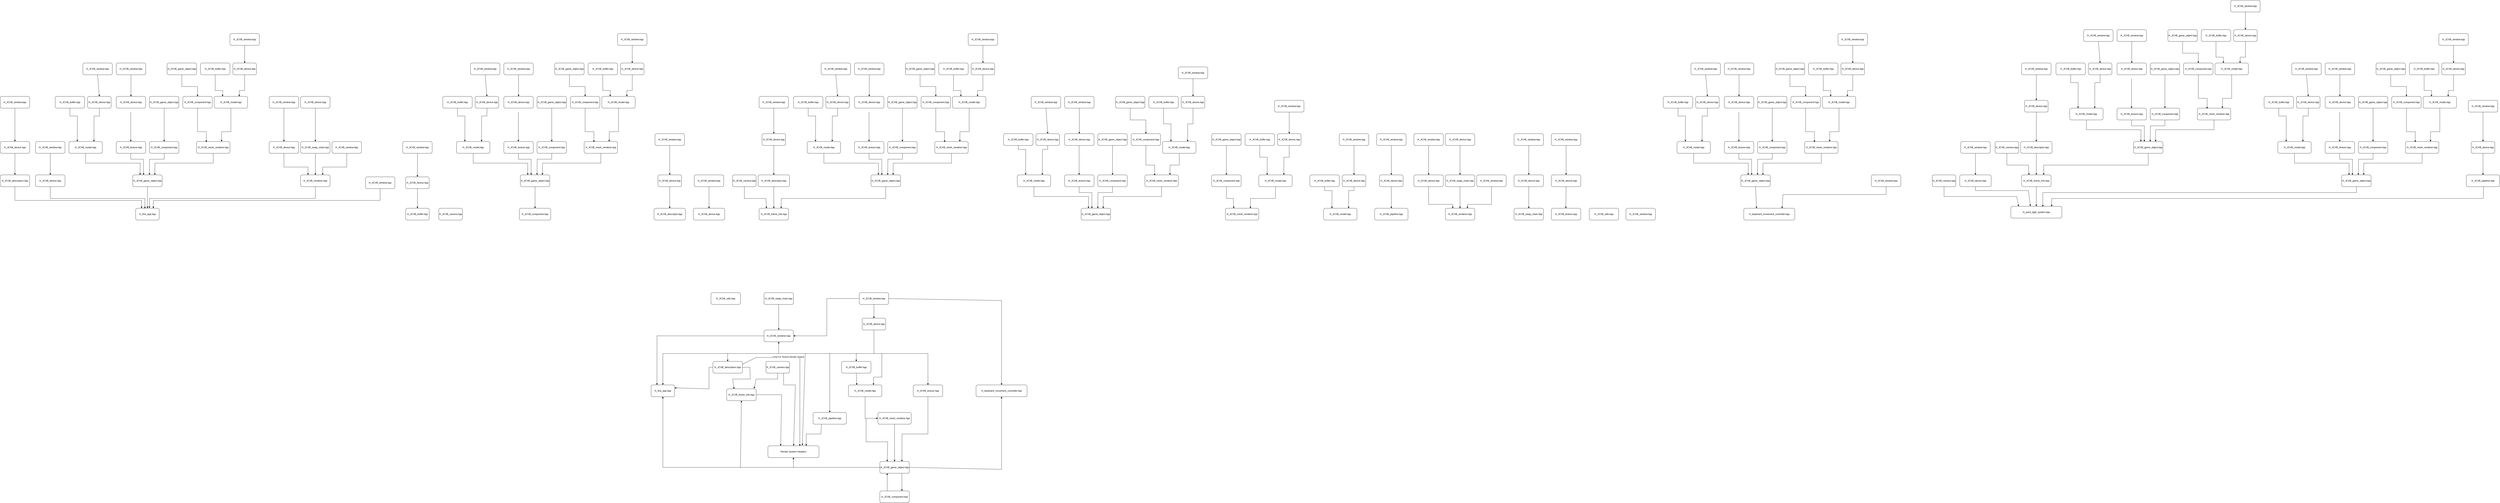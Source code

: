 <mxfile version="21.7.2" type="device">
  <diagram name="Page-1" id="NgaDI9_pYeMkUgate8u_">
    <mxGraphModel dx="2876" dy="2366" grid="1" gridSize="10" guides="1" tooltips="1" connect="1" arrows="1" fold="1" page="1" pageScale="1" pageWidth="827" pageHeight="1169" math="0" shadow="0">
      <root>
        <mxCell id="0" />
        <mxCell id="1" parent="0" />
        <mxCell id="VTl_a38fpqqt_TvR1LLS-1" value="H_first_app.hpp" style="rounded=1;whiteSpace=wrap;html=1;" vertex="1" parent="1">
          <mxGeometry x="40" y="370" width="120" height="60" as="geometry" />
        </mxCell>
        <mxCell id="VTl_a38fpqqt_TvR1LLS-3" value="H_JCVB_descriptors.hpp" style="rounded=1;whiteSpace=wrap;html=1;" vertex="1" parent="1">
          <mxGeometry x="-650" y="200" width="150" height="60" as="geometry" />
        </mxCell>
        <mxCell id="VTl_a38fpqqt_TvR1LLS-4" value="H_JCVB_device.hpp" style="rounded=1;whiteSpace=wrap;html=1;" vertex="1" parent="1">
          <mxGeometry x="-470" y="200" width="150" height="60" as="geometry" />
        </mxCell>
        <mxCell id="VTl_a38fpqqt_TvR1LLS-6" value="H_JCVB_renderer.hpp" style="rounded=1;whiteSpace=wrap;html=1;" vertex="1" parent="1">
          <mxGeometry x="880" y="200" width="150" height="60" as="geometry" />
        </mxCell>
        <mxCell id="VTl_a38fpqqt_TvR1LLS-7" value="H_JCVB_window.hpp" style="rounded=1;whiteSpace=wrap;html=1;" vertex="1" parent="1">
          <mxGeometry x="1210" y="210" width="150" height="60" as="geometry" />
        </mxCell>
        <mxCell id="VTl_a38fpqqt_TvR1LLS-20" value="H_JCVB_window.hpp" style="rounded=1;whiteSpace=wrap;html=1;" vertex="1" parent="1">
          <mxGeometry x="-470" y="30" width="150" height="60" as="geometry" />
        </mxCell>
        <mxCell id="VTl_a38fpqqt_TvR1LLS-21" value="" style="endArrow=classic;html=1;rounded=0;exitX=0.5;exitY=1;exitDx=0;exitDy=0;entryX=0.5;entryY=0;entryDx=0;entryDy=0;" edge="1" parent="1" source="VTl_a38fpqqt_TvR1LLS-20" target="VTl_a38fpqqt_TvR1LLS-4">
          <mxGeometry width="50" height="50" relative="1" as="geometry">
            <mxPoint x="-420" y="190" as="sourcePoint" />
            <mxPoint x="-370" y="140" as="targetPoint" />
          </mxGeometry>
        </mxCell>
        <mxCell id="VTl_a38fpqqt_TvR1LLS-22" value="H_JCVB_device.hpp" style="rounded=1;whiteSpace=wrap;html=1;" vertex="1" parent="1">
          <mxGeometry x="-650" y="30" width="150" height="60" as="geometry" />
        </mxCell>
        <mxCell id="VTl_a38fpqqt_TvR1LLS-23" value="" style="endArrow=classic;html=1;rounded=0;exitX=0.5;exitY=1;exitDx=0;exitDy=0;" edge="1" parent="1" source="VTl_a38fpqqt_TvR1LLS-22" target="VTl_a38fpqqt_TvR1LLS-3">
          <mxGeometry width="50" height="50" relative="1" as="geometry">
            <mxPoint x="-560" y="170" as="sourcePoint" />
            <mxPoint x="-510" y="120" as="targetPoint" />
          </mxGeometry>
        </mxCell>
        <mxCell id="VTl_a38fpqqt_TvR1LLS-24" value="H_JCVB_window.hpp" style="rounded=1;whiteSpace=wrap;html=1;" vertex="1" parent="1">
          <mxGeometry x="-650" y="-200" width="150" height="60" as="geometry" />
        </mxCell>
        <mxCell id="VTl_a38fpqqt_TvR1LLS-25" value="" style="endArrow=classic;html=1;rounded=0;exitX=0.5;exitY=1;exitDx=0;exitDy=0;entryX=0.5;entryY=0;entryDx=0;entryDy=0;" edge="1" parent="1" source="VTl_a38fpqqt_TvR1LLS-24" target="VTl_a38fpqqt_TvR1LLS-22">
          <mxGeometry width="50" height="50" relative="1" as="geometry">
            <mxPoint x="-790" y="-30" as="sourcePoint" />
            <mxPoint x="-740" y="-80" as="targetPoint" />
          </mxGeometry>
        </mxCell>
        <mxCell id="VTl_a38fpqqt_TvR1LLS-26" value="H_JCVB_device.hpp" style="rounded=1;whiteSpace=wrap;html=1;" vertex="1" parent="1">
          <mxGeometry x="720" y="30" width="150" height="60" as="geometry" />
        </mxCell>
        <mxCell id="VTl_a38fpqqt_TvR1LLS-27" value="H_JCVB_swap_chain.hpp" style="rounded=1;whiteSpace=wrap;html=1;" vertex="1" parent="1">
          <mxGeometry x="880" y="30" width="150" height="60" as="geometry" />
        </mxCell>
        <mxCell id="VTl_a38fpqqt_TvR1LLS-28" value="H_JCVB_window.hpp" style="rounded=1;whiteSpace=wrap;html=1;" vertex="1" parent="1">
          <mxGeometry x="1040" y="30" width="150" height="60" as="geometry" />
        </mxCell>
        <mxCell id="VTl_a38fpqqt_TvR1LLS-29" value="H_JCVB_window.hpp" style="rounded=1;whiteSpace=wrap;html=1;" vertex="1" parent="1">
          <mxGeometry x="720" y="-200" width="150" height="60" as="geometry" />
        </mxCell>
        <mxCell id="VTl_a38fpqqt_TvR1LLS-30" value="" style="endArrow=classic;html=1;rounded=0;exitX=0.5;exitY=1;exitDx=0;exitDy=0;entryX=0.5;entryY=0;entryDx=0;entryDy=0;" edge="1" parent="1" source="VTl_a38fpqqt_TvR1LLS-29" target="VTl_a38fpqqt_TvR1LLS-26">
          <mxGeometry width="50" height="50" relative="1" as="geometry">
            <mxPoint x="830" y="10" as="sourcePoint" />
            <mxPoint x="880" y="-40" as="targetPoint" />
          </mxGeometry>
        </mxCell>
        <mxCell id="VTl_a38fpqqt_TvR1LLS-31" value="H_JCVB_device.hpp" style="rounded=1;whiteSpace=wrap;html=1;" vertex="1" parent="1">
          <mxGeometry x="880" y="-200" width="150" height="60" as="geometry" />
        </mxCell>
        <mxCell id="VTl_a38fpqqt_TvR1LLS-32" value="" style="endArrow=classic;html=1;rounded=0;exitX=0.5;exitY=1;exitDx=0;exitDy=0;entryX=0.5;entryY=0;entryDx=0;entryDy=0;" edge="1" parent="1" source="VTl_a38fpqqt_TvR1LLS-31" target="VTl_a38fpqqt_TvR1LLS-27">
          <mxGeometry width="50" height="50" relative="1" as="geometry">
            <mxPoint x="970" y="-20" as="sourcePoint" />
            <mxPoint x="1020" y="-70" as="targetPoint" />
          </mxGeometry>
        </mxCell>
        <mxCell id="VTl_a38fpqqt_TvR1LLS-33" value="" style="endArrow=classic;html=1;rounded=0;exitX=0.5;exitY=1;exitDx=0;exitDy=0;" edge="1" parent="1" source="VTl_a38fpqqt_TvR1LLS-27" target="VTl_a38fpqqt_TvR1LLS-6">
          <mxGeometry width="50" height="50" relative="1" as="geometry">
            <mxPoint x="920" y="200" as="sourcePoint" />
            <mxPoint x="970" y="150" as="targetPoint" />
          </mxGeometry>
        </mxCell>
        <mxCell id="VTl_a38fpqqt_TvR1LLS-34" value="" style="endArrow=classic;html=1;rounded=0;exitX=0.5;exitY=1;exitDx=0;exitDy=0;entryX=0.25;entryY=0;entryDx=0;entryDy=0;" edge="1" parent="1" source="VTl_a38fpqqt_TvR1LLS-26" target="VTl_a38fpqqt_TvR1LLS-6">
          <mxGeometry width="50" height="50" relative="1" as="geometry">
            <mxPoint x="720" y="200" as="sourcePoint" />
            <mxPoint x="770" y="150" as="targetPoint" />
            <Array as="points">
              <mxPoint x="795" y="160" />
              <mxPoint x="918" y="160" />
            </Array>
          </mxGeometry>
        </mxCell>
        <mxCell id="VTl_a38fpqqt_TvR1LLS-35" value="" style="endArrow=classic;html=1;rounded=0;entryX=0.75;entryY=0;entryDx=0;entryDy=0;" edge="1" parent="1" source="VTl_a38fpqqt_TvR1LLS-28" target="VTl_a38fpqqt_TvR1LLS-6">
          <mxGeometry width="50" height="50" relative="1" as="geometry">
            <mxPoint x="1060" y="200" as="sourcePoint" />
            <mxPoint x="1110" y="150" as="targetPoint" />
            <Array as="points">
              <mxPoint x="1115" y="160" />
              <mxPoint x="993" y="160" />
            </Array>
          </mxGeometry>
        </mxCell>
        <mxCell id="VTl_a38fpqqt_TvR1LLS-40" value="" style="endArrow=classic;html=1;rounded=0;exitX=0.5;exitY=1;exitDx=0;exitDy=0;entryX=0.5;entryY=0;entryDx=0;entryDy=0;" edge="1" parent="1" target="VTl_a38fpqqt_TvR1LLS-1">
          <mxGeometry width="50" height="50" relative="1" as="geometry">
            <mxPoint x="100" y="260" as="sourcePoint" />
            <mxPoint x="80" y="310" as="targetPoint" />
          </mxGeometry>
        </mxCell>
        <mxCell id="VTl_a38fpqqt_TvR1LLS-41" value="" style="endArrow=classic;html=1;rounded=0;exitX=0.5;exitY=1;exitDx=0;exitDy=0;entryX=0.392;entryY=0.017;entryDx=0;entryDy=0;entryPerimeter=0;" edge="1" parent="1" source="VTl_a38fpqqt_TvR1LLS-4" target="VTl_a38fpqqt_TvR1LLS-1">
          <mxGeometry width="50" height="50" relative="1" as="geometry">
            <mxPoint x="-220" y="410" as="sourcePoint" />
            <mxPoint x="-170" y="360" as="targetPoint" />
            <Array as="points">
              <mxPoint x="-395" y="320" />
              <mxPoint x="87" y="320" />
            </Array>
          </mxGeometry>
        </mxCell>
        <mxCell id="VTl_a38fpqqt_TvR1LLS-42" value="" style="endArrow=classic;html=1;rounded=0;exitX=0.5;exitY=1;exitDx=0;exitDy=0;entryX=0.25;entryY=0;entryDx=0;entryDy=0;" edge="1" parent="1" source="VTl_a38fpqqt_TvR1LLS-3" target="VTl_a38fpqqt_TvR1LLS-1">
          <mxGeometry width="50" height="50" relative="1" as="geometry">
            <mxPoint x="-460" y="400" as="sourcePoint" />
            <mxPoint x="-410" y="350" as="targetPoint" />
            <Array as="points">
              <mxPoint x="-575" y="330" />
              <mxPoint x="70" y="330" />
            </Array>
          </mxGeometry>
        </mxCell>
        <mxCell id="VTl_a38fpqqt_TvR1LLS-43" value="" style="endArrow=classic;html=1;rounded=0;exitX=0.5;exitY=1;exitDx=0;exitDy=0;entryX=0.583;entryY=-0.017;entryDx=0;entryDy=0;entryPerimeter=0;" edge="1" parent="1" source="VTl_a38fpqqt_TvR1LLS-6" target="VTl_a38fpqqt_TvR1LLS-1">
          <mxGeometry width="50" height="50" relative="1" as="geometry">
            <mxPoint x="200" y="330" as="sourcePoint" />
            <mxPoint x="250" y="280" as="targetPoint" />
            <Array as="points">
              <mxPoint x="955" y="320" />
              <mxPoint x="110" y="320" />
            </Array>
          </mxGeometry>
        </mxCell>
        <mxCell id="VTl_a38fpqqt_TvR1LLS-44" value="" style="endArrow=classic;html=1;rounded=0;entryX=0.75;entryY=0;entryDx=0;entryDy=0;exitX=0.5;exitY=1;exitDx=0;exitDy=0;" edge="1" parent="1" source="VTl_a38fpqqt_TvR1LLS-7" target="VTl_a38fpqqt_TvR1LLS-1">
          <mxGeometry width="50" height="50" relative="1" as="geometry">
            <mxPoint x="500" y="420" as="sourcePoint" />
            <mxPoint x="550" y="370" as="targetPoint" />
            <Array as="points">
              <mxPoint x="1285" y="330" />
              <mxPoint x="130" y="330" />
            </Array>
          </mxGeometry>
        </mxCell>
        <mxCell id="VTl_a38fpqqt_TvR1LLS-46" value="H_JCVB_buffer.hpp" style="rounded=1;whiteSpace=wrap;html=1;" vertex="1" parent="1">
          <mxGeometry x="1415" y="370" width="120" height="60" as="geometry" />
        </mxCell>
        <mxCell id="VTl_a38fpqqt_TvR1LLS-47" value="H_JCVB_device.hpp" style="rounded=1;whiteSpace=wrap;html=1;" vertex="1" parent="1">
          <mxGeometry x="1415" y="210" width="120" height="60" as="geometry" />
        </mxCell>
        <mxCell id="VTl_a38fpqqt_TvR1LLS-48" value="" style="endArrow=classic;html=1;rounded=0;exitX=0.5;exitY=1;exitDx=0;exitDy=0;" edge="1" parent="1" source="VTl_a38fpqqt_TvR1LLS-47" target="VTl_a38fpqqt_TvR1LLS-46">
          <mxGeometry width="50" height="50" relative="1" as="geometry">
            <mxPoint x="1485" y="360" as="sourcePoint" />
            <mxPoint x="1535" y="310" as="targetPoint" />
          </mxGeometry>
        </mxCell>
        <mxCell id="VTl_a38fpqqt_TvR1LLS-49" value="H_JCVB_window.hpp" style="rounded=1;whiteSpace=wrap;html=1;" vertex="1" parent="1">
          <mxGeometry x="1400" y="30" width="150" height="60" as="geometry" />
        </mxCell>
        <mxCell id="VTl_a38fpqqt_TvR1LLS-50" value="" style="endArrow=classic;html=1;rounded=0;exitX=0.5;exitY=1;exitDx=0;exitDy=0;entryX=0.5;entryY=0;entryDx=0;entryDy=0;" edge="1" parent="1" source="VTl_a38fpqqt_TvR1LLS-49" target="VTl_a38fpqqt_TvR1LLS-47">
          <mxGeometry width="50" height="50" relative="1" as="geometry">
            <mxPoint x="1475" y="150" as="sourcePoint" />
            <mxPoint x="1525" y="100" as="targetPoint" />
          </mxGeometry>
        </mxCell>
        <mxCell id="VTl_a38fpqqt_TvR1LLS-51" value="H_JCVB_camera.hpp" style="rounded=1;whiteSpace=wrap;html=1;" vertex="1" parent="1">
          <mxGeometry x="1584" y="370" width="120" height="60" as="geometry" />
        </mxCell>
        <mxCell id="VTl_a38fpqqt_TvR1LLS-52" value="H_JCVB_component.hpp" style="rounded=1;whiteSpace=wrap;html=1;" vertex="1" parent="1">
          <mxGeometry x="1994" y="370" width="160" height="60" as="geometry" />
        </mxCell>
        <mxCell id="VTl_a38fpqqt_TvR1LLS-68" value="" style="endArrow=classic;html=1;rounded=0;exitX=0.5;exitY=1;exitDx=0;exitDy=0;" edge="1" parent="1" target="VTl_a38fpqqt_TvR1LLS-52">
          <mxGeometry width="50" height="50" relative="1" as="geometry">
            <mxPoint x="2074" y="260" as="sourcePoint" />
            <mxPoint x="1974" y="290" as="targetPoint" />
          </mxGeometry>
        </mxCell>
        <mxCell id="VTl_a38fpqqt_TvR1LLS-69" value="H_JCVB_descriptor.hpp" style="rounded=1;whiteSpace=wrap;html=1;" vertex="1" parent="1">
          <mxGeometry x="2680" y="370" width="160" height="60" as="geometry" />
        </mxCell>
        <mxCell id="VTl_a38fpqqt_TvR1LLS-70" value="" style="endArrow=classic;html=1;rounded=0;entryX=0.5;entryY=0;entryDx=0;entryDy=0;exitX=0.5;exitY=1;exitDx=0;exitDy=0;" edge="1" parent="1" source="VTl_a38fpqqt_TvR1LLS-72" target="VTl_a38fpqqt_TvR1LLS-69">
          <mxGeometry width="50" height="50" relative="1" as="geometry">
            <mxPoint x="2760" y="280" as="sourcePoint" />
            <mxPoint x="2800" y="250" as="targetPoint" />
          </mxGeometry>
        </mxCell>
        <mxCell id="VTl_a38fpqqt_TvR1LLS-72" value="H_JCVB_device.hpp" style="rounded=1;whiteSpace=wrap;html=1;" vertex="1" parent="1">
          <mxGeometry x="2700" y="200" width="120" height="60" as="geometry" />
        </mxCell>
        <mxCell id="VTl_a38fpqqt_TvR1LLS-73" value="H_JCVB_window.hpp" style="rounded=1;whiteSpace=wrap;html=1;" vertex="1" parent="1">
          <mxGeometry x="2685" y="-10" width="150" height="60" as="geometry" />
        </mxCell>
        <mxCell id="VTl_a38fpqqt_TvR1LLS-74" value="" style="endArrow=classic;html=1;rounded=0;exitX=0.5;exitY=1;exitDx=0;exitDy=0;entryX=0.5;entryY=0;entryDx=0;entryDy=0;" edge="1" source="VTl_a38fpqqt_TvR1LLS-73" target="VTl_a38fpqqt_TvR1LLS-72" parent="1">
          <mxGeometry width="50" height="50" relative="1" as="geometry">
            <mxPoint x="2760" y="180" as="sourcePoint" />
            <mxPoint x="2810" y="130" as="targetPoint" />
          </mxGeometry>
        </mxCell>
        <mxCell id="VTl_a38fpqqt_TvR1LLS-75" value="H_JCVB_device.hpp" style="rounded=1;whiteSpace=wrap;html=1;" vertex="1" parent="1">
          <mxGeometry x="2880" y="370" width="160" height="60" as="geometry" />
        </mxCell>
        <mxCell id="VTl_a38fpqqt_TvR1LLS-76" value="H_JCVB_window.hpp" style="rounded=1;whiteSpace=wrap;html=1;" vertex="1" parent="1">
          <mxGeometry x="2885" y="200" width="150" height="60" as="geometry" />
        </mxCell>
        <mxCell id="VTl_a38fpqqt_TvR1LLS-77" value="" style="endArrow=classic;html=1;rounded=0;exitX=0.5;exitY=1;exitDx=0;exitDy=0;" edge="1" parent="1" source="VTl_a38fpqqt_TvR1LLS-76" target="VTl_a38fpqqt_TvR1LLS-75">
          <mxGeometry width="50" height="50" relative="1" as="geometry">
            <mxPoint x="2970" y="370" as="sourcePoint" />
            <mxPoint x="3020" y="320" as="targetPoint" />
          </mxGeometry>
        </mxCell>
        <mxCell id="VTl_a38fpqqt_TvR1LLS-80" value="H_JCVB_frame_info.hpp" style="rounded=1;whiteSpace=wrap;html=1;" vertex="1" parent="1">
          <mxGeometry x="3215" y="370" width="150" height="60" as="geometry" />
        </mxCell>
        <mxCell id="VTl_a38fpqqt_TvR1LLS-85" value="H_JCVB_camera.hpp" style="rounded=1;whiteSpace=wrap;html=1;" vertex="1" parent="1">
          <mxGeometry x="3080" y="200" width="120" height="60" as="geometry" />
        </mxCell>
        <mxCell id="VTl_a38fpqqt_TvR1LLS-86" value="H_JCVB_descriptor.hpp" style="rounded=1;whiteSpace=wrap;html=1;" vertex="1" parent="1">
          <mxGeometry x="3210" y="200" width="160" height="60" as="geometry" />
        </mxCell>
        <mxCell id="VTl_a38fpqqt_TvR1LLS-87" value="" style="endArrow=classic;html=1;rounded=0;entryX=0.5;entryY=0;entryDx=0;entryDy=0;exitX=0.5;exitY=1;exitDx=0;exitDy=0;" edge="1" source="VTl_a38fpqqt_TvR1LLS-88" target="VTl_a38fpqqt_TvR1LLS-86" parent="1">
          <mxGeometry width="50" height="50" relative="1" as="geometry">
            <mxPoint x="3290" y="110" as="sourcePoint" />
            <mxPoint x="3330" y="80" as="targetPoint" />
          </mxGeometry>
        </mxCell>
        <mxCell id="VTl_a38fpqqt_TvR1LLS-88" value="H_JCVB_device.hpp" style="rounded=1;whiteSpace=wrap;html=1;" vertex="1" parent="1">
          <mxGeometry x="3230" y="-10" width="120" height="60" as="geometry" />
        </mxCell>
        <mxCell id="VTl_a38fpqqt_TvR1LLS-89" value="H_JCVB_window.hpp" style="rounded=1;whiteSpace=wrap;html=1;" vertex="1" parent="1">
          <mxGeometry x="3215" y="-200" width="150" height="60" as="geometry" />
        </mxCell>
        <mxCell id="VTl_a38fpqqt_TvR1LLS-90" value="" style="endArrow=classic;html=1;rounded=0;exitX=0.5;exitY=1;exitDx=0;exitDy=0;entryX=0.5;entryY=0;entryDx=0;entryDy=0;" edge="1" source="VTl_a38fpqqt_TvR1LLS-89" target="VTl_a38fpqqt_TvR1LLS-88" parent="1">
          <mxGeometry width="50" height="50" relative="1" as="geometry">
            <mxPoint x="3290" y="10" as="sourcePoint" />
            <mxPoint x="3340" y="-40" as="targetPoint" />
          </mxGeometry>
        </mxCell>
        <mxCell id="VTl_a38fpqqt_TvR1LLS-104" value="" style="endArrow=classic;html=1;rounded=0;exitX=0.5;exitY=1;exitDx=0;exitDy=0;entryX=0.25;entryY=0;entryDx=0;entryDy=0;" edge="1" parent="1" source="VTl_a38fpqqt_TvR1LLS-85" target="VTl_a38fpqqt_TvR1LLS-80">
          <mxGeometry width="50" height="50" relative="1" as="geometry">
            <mxPoint x="3160" y="410" as="sourcePoint" />
            <mxPoint x="3210" y="360" as="targetPoint" />
            <Array as="points">
              <mxPoint x="3140" y="320" />
              <mxPoint x="3250" y="320" />
            </Array>
          </mxGeometry>
        </mxCell>
        <mxCell id="VTl_a38fpqqt_TvR1LLS-105" value="" style="endArrow=classic;html=1;rounded=0;exitX=0.5;exitY=1;exitDx=0;exitDy=0;entryX=0.5;entryY=0;entryDx=0;entryDy=0;" edge="1" parent="1" source="VTl_a38fpqqt_TvR1LLS-86" target="VTl_a38fpqqt_TvR1LLS-80">
          <mxGeometry width="50" height="50" relative="1" as="geometry">
            <mxPoint x="3330" y="360" as="sourcePoint" />
            <mxPoint x="3380" y="310" as="targetPoint" />
          </mxGeometry>
        </mxCell>
        <mxCell id="VTl_a38fpqqt_TvR1LLS-106" value="" style="endArrow=classic;html=1;rounded=0;exitX=0.5;exitY=1;exitDx=0;exitDy=0;entryX=0.75;entryY=0;entryDx=0;entryDy=0;" edge="1" parent="1" source="VTl_a38fpqqt_TvR1LLS-197" target="VTl_a38fpqqt_TvR1LLS-80">
          <mxGeometry width="50" height="50" relative="1" as="geometry">
            <mxPoint x="3700" y="260" as="sourcePoint" />
            <mxPoint x="3560" y="310" as="targetPoint" />
            <Array as="points">
              <mxPoint x="3860" y="320" />
              <mxPoint x="3328" y="320" />
            </Array>
          </mxGeometry>
        </mxCell>
        <mxCell id="VTl_a38fpqqt_TvR1LLS-109" value="H_JCVB_game_object.hpp" style="rounded=1;whiteSpace=wrap;html=1;" vertex="1" parent="1">
          <mxGeometry x="4855" y="370" width="150" height="60" as="geometry" />
        </mxCell>
        <mxCell id="VTl_a38fpqqt_TvR1LLS-110" value="H_JCVB_texture.hpp" style="rounded=1;whiteSpace=wrap;html=1;" vertex="1" parent="1">
          <mxGeometry x="4771" y="200" width="150" height="60" as="geometry" />
        </mxCell>
        <mxCell id="VTl_a38fpqqt_TvR1LLS-111" value="H_JCVB_component.hpp" style="rounded=1;whiteSpace=wrap;html=1;" vertex="1" parent="1">
          <mxGeometry x="4940" y="200" width="150" height="60" as="geometry" />
        </mxCell>
        <mxCell id="VTl_a38fpqqt_TvR1LLS-114" value="H_JCVB_game_object.hpp" style="rounded=1;whiteSpace=wrap;html=1;" vertex="1" parent="1">
          <mxGeometry x="4940" y="-10" width="150" height="60" as="geometry" />
        </mxCell>
        <mxCell id="VTl_a38fpqqt_TvR1LLS-115" value="H_JCVB_device.hpp" style="rounded=1;whiteSpace=wrap;html=1;" vertex="1" parent="1">
          <mxGeometry x="4771" y="-10" width="150" height="60" as="geometry" />
        </mxCell>
        <mxCell id="VTl_a38fpqqt_TvR1LLS-116" value="" style="endArrow=classic;html=1;rounded=0;exitX=0.5;exitY=1;exitDx=0;exitDy=0;" edge="1" parent="1">
          <mxGeometry width="50" height="50" relative="1" as="geometry">
            <mxPoint x="4845" y="50" as="sourcePoint" />
            <mxPoint x="4845" y="200" as="targetPoint" />
          </mxGeometry>
        </mxCell>
        <mxCell id="VTl_a38fpqqt_TvR1LLS-117" value="" style="endArrow=classic;html=1;rounded=0;exitX=0.5;exitY=1;exitDx=0;exitDy=0;" edge="1" source="VTl_a38fpqqt_TvR1LLS-114" target="VTl_a38fpqqt_TvR1LLS-111" parent="1">
          <mxGeometry width="50" height="50" relative="1" as="geometry">
            <mxPoint x="5020" y="130" as="sourcePoint" />
            <mxPoint x="5070" y="80" as="targetPoint" />
          </mxGeometry>
        </mxCell>
        <mxCell id="VTl_a38fpqqt_TvR1LLS-118" value="" style="endArrow=classic;html=1;rounded=0;exitX=0.5;exitY=1;exitDx=0;exitDy=0;" edge="1" parent="1">
          <mxGeometry width="50" height="50" relative="1" as="geometry">
            <mxPoint x="4845" y="260" as="sourcePoint" />
            <mxPoint x="4910" y="370" as="targetPoint" />
            <Array as="points">
              <mxPoint x="4845" y="290" />
              <mxPoint x="4910" y="290" />
            </Array>
          </mxGeometry>
        </mxCell>
        <mxCell id="VTl_a38fpqqt_TvR1LLS-119" value="" style="endArrow=classic;html=1;rounded=0;exitX=0.5;exitY=1;exitDx=0;exitDy=0;" edge="1" source="VTl_a38fpqqt_TvR1LLS-111" parent="1">
          <mxGeometry width="50" height="50" relative="1" as="geometry">
            <mxPoint x="5020" y="320" as="sourcePoint" />
            <mxPoint x="4940" y="370" as="targetPoint" />
            <Array as="points">
              <mxPoint x="5015" y="290" />
              <mxPoint x="4941" y="290" />
            </Array>
          </mxGeometry>
        </mxCell>
        <mxCell id="VTl_a38fpqqt_TvR1LLS-120" value="" style="endArrow=classic;html=1;rounded=0;exitX=0.5;exitY=1;exitDx=0;exitDy=0;entryX=0.25;entryY=0;entryDx=0;entryDy=0;" edge="1" source="VTl_a38fpqqt_TvR1LLS-156" target="VTl_a38fpqqt_TvR1LLS-109" parent="1">
          <mxGeometry width="50" height="50" relative="1" as="geometry">
            <mxPoint x="4685" y="260" as="sourcePoint" />
            <mxPoint x="4700" y="270" as="targetPoint" />
            <Array as="points">
              <mxPoint x="4615" y="310" />
              <mxPoint x="4893" y="310" />
            </Array>
          </mxGeometry>
        </mxCell>
        <mxCell id="VTl_a38fpqqt_TvR1LLS-121" value="" style="endArrow=classic;html=1;rounded=0;exitX=0.5;exitY=1;exitDx=0;exitDy=0;entryX=0.75;entryY=0;entryDx=0;entryDy=0;" edge="1" source="VTl_a38fpqqt_TvR1LLS-143" target="VTl_a38fpqqt_TvR1LLS-109" parent="1">
          <mxGeometry width="50" height="50" relative="1" as="geometry">
            <mxPoint x="5185" y="260" as="sourcePoint" />
            <mxPoint x="5130" y="310" as="targetPoint" />
            <Array as="points">
              <mxPoint x="5265" y="310" />
              <mxPoint x="4968" y="310" />
            </Array>
          </mxGeometry>
        </mxCell>
        <mxCell id="VTl_a38fpqqt_TvR1LLS-122" value="H_JCVB_mesh_renderer.hpp" style="rounded=1;whiteSpace=wrap;html=1;" vertex="1" parent="1">
          <mxGeometry x="5590" y="370" width="170" height="60" as="geometry" />
        </mxCell>
        <mxCell id="VTl_a38fpqqt_TvR1LLS-123" value="" style="endArrow=classic;html=1;rounded=0;entryX=0.25;entryY=0;entryDx=0;entryDy=0;exitX=0.5;exitY=1;exitDx=0;exitDy=0;" edge="1" parent="1" source="VTl_a38fpqqt_TvR1LLS-124" target="VTl_a38fpqqt_TvR1LLS-122">
          <mxGeometry width="50" height="50" relative="1" as="geometry">
            <mxPoint x="5415" y="200" as="sourcePoint" />
            <mxPoint x="5530" y="230" as="targetPoint" />
            <Array as="points">
              <mxPoint x="5595" y="320" />
              <mxPoint x="5630" y="320" />
            </Array>
          </mxGeometry>
        </mxCell>
        <mxCell id="VTl_a38fpqqt_TvR1LLS-124" value="H_JCVB_component.hpp" style="rounded=1;whiteSpace=wrap;html=1;" vertex="1" parent="1">
          <mxGeometry x="5520" y="200" width="150" height="60" as="geometry" />
        </mxCell>
        <mxCell id="VTl_a38fpqqt_TvR1LLS-125" value="H_JCVB_game_object.hpp" style="rounded=1;whiteSpace=wrap;html=1;" vertex="1" parent="1">
          <mxGeometry x="5520" y="-10" width="150" height="60" as="geometry" />
        </mxCell>
        <mxCell id="VTl_a38fpqqt_TvR1LLS-126" value="" style="endArrow=classic;html=1;rounded=0;exitX=0.5;exitY=1;exitDx=0;exitDy=0;entryX=0.5;entryY=0;entryDx=0;entryDy=0;" edge="1" parent="1" source="VTl_a38fpqqt_TvR1LLS-125" target="VTl_a38fpqqt_TvR1LLS-124">
          <mxGeometry width="50" height="50" relative="1" as="geometry">
            <mxPoint x="5500" y="170" as="sourcePoint" />
            <mxPoint x="5550" y="120" as="targetPoint" />
          </mxGeometry>
        </mxCell>
        <mxCell id="VTl_a38fpqqt_TvR1LLS-127" value="H_JCVB_model.hpp" style="rounded=1;whiteSpace=wrap;html=1;" vertex="1" parent="1">
          <mxGeometry x="6090" y="370" width="170" height="60" as="geometry" />
        </mxCell>
        <mxCell id="VTl_a38fpqqt_TvR1LLS-128" value="H_JCVB_buffer.hpp" style="rounded=1;whiteSpace=wrap;html=1;" vertex="1" parent="1">
          <mxGeometry x="6020" y="200" width="150" height="60" as="geometry" />
        </mxCell>
        <mxCell id="VTl_a38fpqqt_TvR1LLS-130" value="H_JCVB_device.hpp" style="rounded=1;whiteSpace=wrap;html=1;" vertex="1" parent="1">
          <mxGeometry x="6185" y="200" width="120" height="60" as="geometry" />
        </mxCell>
        <mxCell id="VTl_a38fpqqt_TvR1LLS-131" value="H_JCVB_window.hpp" style="rounded=1;whiteSpace=wrap;html=1;" vertex="1" parent="1">
          <mxGeometry x="6170" y="-10" width="150" height="60" as="geometry" />
        </mxCell>
        <mxCell id="VTl_a38fpqqt_TvR1LLS-132" value="" style="endArrow=classic;html=1;rounded=0;exitX=0.5;exitY=1;exitDx=0;exitDy=0;entryX=0.5;entryY=0;entryDx=0;entryDy=0;" edge="1" source="VTl_a38fpqqt_TvR1LLS-131" target="VTl_a38fpqqt_TvR1LLS-130" parent="1">
          <mxGeometry width="50" height="50" relative="1" as="geometry">
            <mxPoint x="6245" y="220" as="sourcePoint" />
            <mxPoint x="6295" y="170" as="targetPoint" />
          </mxGeometry>
        </mxCell>
        <mxCell id="VTl_a38fpqqt_TvR1LLS-133" value="" style="endArrow=classic;html=1;rounded=0;exitX=0.5;exitY=1;exitDx=0;exitDy=0;entryX=0.25;entryY=0;entryDx=0;entryDy=0;" edge="1" parent="1" source="VTl_a38fpqqt_TvR1LLS-128" target="VTl_a38fpqqt_TvR1LLS-127">
          <mxGeometry width="50" height="50" relative="1" as="geometry">
            <mxPoint x="6130" y="360" as="sourcePoint" />
            <mxPoint x="6180" y="310" as="targetPoint" />
            <Array as="points">
              <mxPoint x="6095" y="280" />
              <mxPoint x="6133" y="280" />
            </Array>
          </mxGeometry>
        </mxCell>
        <mxCell id="VTl_a38fpqqt_TvR1LLS-134" value="" style="endArrow=classic;html=1;rounded=0;exitX=0.5;exitY=1;exitDx=0;exitDy=0;entryX=0.75;entryY=0;entryDx=0;entryDy=0;" edge="1" parent="1" source="VTl_a38fpqqt_TvR1LLS-130" target="VTl_a38fpqqt_TvR1LLS-127">
          <mxGeometry width="50" height="50" relative="1" as="geometry">
            <mxPoint x="6220" y="360" as="sourcePoint" />
            <mxPoint x="6270" y="310" as="targetPoint" />
            <Array as="points">
              <mxPoint x="6245" y="280" />
              <mxPoint x="6218" y="280" />
            </Array>
          </mxGeometry>
        </mxCell>
        <mxCell id="VTl_a38fpqqt_TvR1LLS-135" value="H_JCVB_model.hpp" style="rounded=1;whiteSpace=wrap;html=1;" vertex="1" parent="1">
          <mxGeometry x="5760" y="200" width="170" height="60" as="geometry" />
        </mxCell>
        <mxCell id="VTl_a38fpqqt_TvR1LLS-136" value="H_JCVB_buffer.hpp" style="rounded=1;whiteSpace=wrap;html=1;" vertex="1" parent="1">
          <mxGeometry x="5690" y="-10" width="150" height="60" as="geometry" />
        </mxCell>
        <mxCell id="VTl_a38fpqqt_TvR1LLS-137" value="H_JCVB_device.hpp" style="rounded=1;whiteSpace=wrap;html=1;" vertex="1" parent="1">
          <mxGeometry x="5855" y="-10" width="120" height="60" as="geometry" />
        </mxCell>
        <mxCell id="VTl_a38fpqqt_TvR1LLS-138" value="H_JCVB_window.hpp" style="rounded=1;whiteSpace=wrap;html=1;" vertex="1" parent="1">
          <mxGeometry x="5840" y="-180" width="150" height="60" as="geometry" />
        </mxCell>
        <mxCell id="VTl_a38fpqqt_TvR1LLS-139" value="" style="endArrow=classic;html=1;rounded=0;exitX=0.5;exitY=1;exitDx=0;exitDy=0;entryX=0.5;entryY=0;entryDx=0;entryDy=0;" edge="1" source="VTl_a38fpqqt_TvR1LLS-138" target="VTl_a38fpqqt_TvR1LLS-137" parent="1">
          <mxGeometry width="50" height="50" relative="1" as="geometry">
            <mxPoint x="5835" y="50" as="sourcePoint" />
            <mxPoint x="5885" as="targetPoint" />
          </mxGeometry>
        </mxCell>
        <mxCell id="VTl_a38fpqqt_TvR1LLS-140" value="" style="endArrow=classic;html=1;rounded=0;exitX=0.5;exitY=1;exitDx=0;exitDy=0;entryX=0.25;entryY=0;entryDx=0;entryDy=0;" edge="1" source="VTl_a38fpqqt_TvR1LLS-136" target="VTl_a38fpqqt_TvR1LLS-135" parent="1">
          <mxGeometry width="50" height="50" relative="1" as="geometry">
            <mxPoint x="5800" y="190" as="sourcePoint" />
            <mxPoint x="5850" y="140" as="targetPoint" />
            <Array as="points">
              <mxPoint x="5765" y="110" />
              <mxPoint x="5803" y="110" />
            </Array>
          </mxGeometry>
        </mxCell>
        <mxCell id="VTl_a38fpqqt_TvR1LLS-141" value="" style="endArrow=classic;html=1;rounded=0;exitX=0.5;exitY=1;exitDx=0;exitDy=0;entryX=0.75;entryY=0;entryDx=0;entryDy=0;" edge="1" source="VTl_a38fpqqt_TvR1LLS-137" target="VTl_a38fpqqt_TvR1LLS-135" parent="1">
          <mxGeometry width="50" height="50" relative="1" as="geometry">
            <mxPoint x="5890" y="190" as="sourcePoint" />
            <mxPoint x="5940" y="140" as="targetPoint" />
            <Array as="points">
              <mxPoint x="5915" y="110" />
              <mxPoint x="5888" y="110" />
            </Array>
          </mxGeometry>
        </mxCell>
        <mxCell id="VTl_a38fpqqt_TvR1LLS-142" value="" style="endArrow=classic;html=1;rounded=0;entryX=0.75;entryY=0;entryDx=0;entryDy=0;" edge="1" parent="1" source="VTl_a38fpqqt_TvR1LLS-135" target="VTl_a38fpqqt_TvR1LLS-122">
          <mxGeometry width="50" height="50" relative="1" as="geometry">
            <mxPoint x="5710" y="350" as="sourcePoint" />
            <mxPoint x="5760" y="300" as="targetPoint" />
            <Array as="points">
              <mxPoint x="5845" y="320" />
              <mxPoint x="5718" y="320" />
            </Array>
          </mxGeometry>
        </mxCell>
        <mxCell id="VTl_a38fpqqt_TvR1LLS-143" value="H_JCVB_mesh_renderer.hpp" style="rounded=1;whiteSpace=wrap;html=1;" vertex="1" parent="1">
          <mxGeometry x="5180" y="200" width="170" height="60" as="geometry" />
        </mxCell>
        <mxCell id="VTl_a38fpqqt_TvR1LLS-144" value="" style="endArrow=classic;html=1;rounded=0;entryX=0.293;entryY=0.045;entryDx=0;entryDy=0;exitX=0.5;exitY=1;exitDx=0;exitDy=0;entryPerimeter=0;" edge="1" source="VTl_a38fpqqt_TvR1LLS-145" target="VTl_a38fpqqt_TvR1LLS-143" parent="1">
          <mxGeometry width="50" height="50" relative="1" as="geometry">
            <mxPoint x="5105" y="30" as="sourcePoint" />
            <mxPoint x="5220" y="60" as="targetPoint" />
            <Array as="points">
              <mxPoint x="5185" y="150" />
              <mxPoint x="5230" y="150" />
            </Array>
          </mxGeometry>
        </mxCell>
        <mxCell id="VTl_a38fpqqt_TvR1LLS-145" value="H_JCVB_component.hpp" style="rounded=1;whiteSpace=wrap;html=1;" vertex="1" parent="1">
          <mxGeometry x="5110" y="-10" width="150" height="60" as="geometry" />
        </mxCell>
        <mxCell id="VTl_a38fpqqt_TvR1LLS-146" value="H_JCVB_game_object.hpp" style="rounded=1;whiteSpace=wrap;html=1;" vertex="1" parent="1">
          <mxGeometry x="5030" y="-200" width="150" height="60" as="geometry" />
        </mxCell>
        <mxCell id="VTl_a38fpqqt_TvR1LLS-147" value="" style="endArrow=classic;html=1;rounded=0;exitX=0.5;exitY=1;exitDx=0;exitDy=0;entryX=0.5;entryY=0;entryDx=0;entryDy=0;" edge="1" source="VTl_a38fpqqt_TvR1LLS-146" target="VTl_a38fpqqt_TvR1LLS-145" parent="1">
          <mxGeometry width="50" height="50" relative="1" as="geometry">
            <mxPoint x="5190" as="sourcePoint" />
            <mxPoint x="5240" y="-50" as="targetPoint" />
            <Array as="points">
              <mxPoint x="5105" y="-80" />
              <mxPoint x="5185" y="-80" />
            </Array>
          </mxGeometry>
        </mxCell>
        <mxCell id="VTl_a38fpqqt_TvR1LLS-148" value="H_JCVB_model.hpp" style="rounded=1;whiteSpace=wrap;html=1;" vertex="1" parent="1">
          <mxGeometry x="5270" y="30" width="170" height="60" as="geometry" />
        </mxCell>
        <mxCell id="VTl_a38fpqqt_TvR1LLS-149" value="H_JCVB_buffer.hpp" style="rounded=1;whiteSpace=wrap;html=1;" vertex="1" parent="1">
          <mxGeometry x="5200" y="-200" width="150" height="60" as="geometry" />
        </mxCell>
        <mxCell id="VTl_a38fpqqt_TvR1LLS-150" value="H_JCVB_device.hpp" style="rounded=1;whiteSpace=wrap;html=1;" vertex="1" parent="1">
          <mxGeometry x="5365" y="-200" width="120" height="60" as="geometry" />
        </mxCell>
        <mxCell id="VTl_a38fpqqt_TvR1LLS-151" value="H_JCVB_window.hpp" style="rounded=1;whiteSpace=wrap;html=1;" vertex="1" parent="1">
          <mxGeometry x="5350" y="-350" width="150" height="60" as="geometry" />
        </mxCell>
        <mxCell id="VTl_a38fpqqt_TvR1LLS-152" value="" style="endArrow=classic;html=1;rounded=0;exitX=0.5;exitY=1;exitDx=0;exitDy=0;entryX=0.5;entryY=0;entryDx=0;entryDy=0;" edge="1" source="VTl_a38fpqqt_TvR1LLS-151" parent="1">
          <mxGeometry width="50" height="50" relative="1" as="geometry">
            <mxPoint x="5165" y="-120" as="sourcePoint" />
            <mxPoint x="5425.0" y="-200" as="targetPoint" />
          </mxGeometry>
        </mxCell>
        <mxCell id="VTl_a38fpqqt_TvR1LLS-153" value="" style="endArrow=classic;html=1;rounded=0;exitX=0.5;exitY=1;exitDx=0;exitDy=0;entryX=0.25;entryY=0;entryDx=0;entryDy=0;" edge="1" source="VTl_a38fpqqt_TvR1LLS-149" target="VTl_a38fpqqt_TvR1LLS-148" parent="1">
          <mxGeometry width="50" height="50" relative="1" as="geometry">
            <mxPoint x="5310" y="20" as="sourcePoint" />
            <mxPoint x="5360" y="-30" as="targetPoint" />
            <Array as="points">
              <mxPoint x="5275" y="-60" />
              <mxPoint x="5313" y="-60" />
            </Array>
          </mxGeometry>
        </mxCell>
        <mxCell id="VTl_a38fpqqt_TvR1LLS-154" value="" style="endArrow=classic;html=1;rounded=0;exitX=0.5;exitY=1;exitDx=0;exitDy=0;entryX=0.75;entryY=0;entryDx=0;entryDy=0;" edge="1" target="VTl_a38fpqqt_TvR1LLS-148" parent="1">
          <mxGeometry width="50" height="50" relative="1" as="geometry">
            <mxPoint x="5425.0" y="-140" as="sourcePoint" />
            <mxPoint x="5450" y="-30" as="targetPoint" />
            <Array as="points">
              <mxPoint x="5425" y="-60" />
              <mxPoint x="5398" y="-60" />
            </Array>
          </mxGeometry>
        </mxCell>
        <mxCell id="VTl_a38fpqqt_TvR1LLS-155" value="" style="endArrow=classic;html=1;rounded=0;entryX=0.75;entryY=0;entryDx=0;entryDy=0;" edge="1" source="VTl_a38fpqqt_TvR1LLS-148" target="VTl_a38fpqqt_TvR1LLS-143" parent="1">
          <mxGeometry width="50" height="50" relative="1" as="geometry">
            <mxPoint x="5220" y="180" as="sourcePoint" />
            <mxPoint x="5270" y="130" as="targetPoint" />
            <Array as="points">
              <mxPoint x="5355" y="150" />
              <mxPoint x="5308" y="150" />
            </Array>
          </mxGeometry>
        </mxCell>
        <mxCell id="VTl_a38fpqqt_TvR1LLS-156" value="H_JCVB_model.hpp" style="rounded=1;whiteSpace=wrap;html=1;" vertex="1" parent="1">
          <mxGeometry x="4530" y="200" width="170" height="60" as="geometry" />
        </mxCell>
        <mxCell id="VTl_a38fpqqt_TvR1LLS-157" value="H_JCVB_buffer.hpp" style="rounded=1;whiteSpace=wrap;html=1;" vertex="1" parent="1">
          <mxGeometry x="4460" y="-10" width="150" height="60" as="geometry" />
        </mxCell>
        <mxCell id="VTl_a38fpqqt_TvR1LLS-158" value="H_JCVB_device.hpp" style="rounded=1;whiteSpace=wrap;html=1;" vertex="1" parent="1">
          <mxGeometry x="4625" y="-10" width="120" height="60" as="geometry" />
        </mxCell>
        <mxCell id="VTl_a38fpqqt_TvR1LLS-159" value="H_JCVB_window.hpp" style="rounded=1;whiteSpace=wrap;html=1;" vertex="1" parent="1">
          <mxGeometry x="4601" y="-200" width="150" height="60" as="geometry" />
        </mxCell>
        <mxCell id="VTl_a38fpqqt_TvR1LLS-160" value="" style="endArrow=classic;html=1;rounded=0;exitX=0.5;exitY=1;exitDx=0;exitDy=0;entryX=0.5;entryY=0;entryDx=0;entryDy=0;" edge="1" source="VTl_a38fpqqt_TvR1LLS-159" target="VTl_a38fpqqt_TvR1LLS-158" parent="1">
          <mxGeometry width="50" height="50" relative="1" as="geometry">
            <mxPoint x="4536" y="10" as="sourcePoint" />
            <mxPoint x="4586" y="-40" as="targetPoint" />
          </mxGeometry>
        </mxCell>
        <mxCell id="VTl_a38fpqqt_TvR1LLS-161" value="" style="endArrow=classic;html=1;rounded=0;exitX=0.5;exitY=1;exitDx=0;exitDy=0;entryX=0.25;entryY=0;entryDx=0;entryDy=0;" edge="1" source="VTl_a38fpqqt_TvR1LLS-157" target="VTl_a38fpqqt_TvR1LLS-156" parent="1">
          <mxGeometry width="50" height="50" relative="1" as="geometry">
            <mxPoint x="4570" y="150" as="sourcePoint" />
            <mxPoint x="4620" y="100" as="targetPoint" />
            <Array as="points">
              <mxPoint x="4535" y="70" />
              <mxPoint x="4573" y="70" />
            </Array>
          </mxGeometry>
        </mxCell>
        <mxCell id="VTl_a38fpqqt_TvR1LLS-162" value="" style="endArrow=classic;html=1;rounded=0;exitX=0.5;exitY=1;exitDx=0;exitDy=0;entryX=0.75;entryY=0;entryDx=0;entryDy=0;" edge="1" source="VTl_a38fpqqt_TvR1LLS-158" target="VTl_a38fpqqt_TvR1LLS-156" parent="1">
          <mxGeometry width="50" height="50" relative="1" as="geometry">
            <mxPoint x="4660" y="150" as="sourcePoint" />
            <mxPoint x="4710" y="100" as="targetPoint" />
            <Array as="points">
              <mxPoint x="4685" y="70" />
              <mxPoint x="4658" y="70" />
            </Array>
          </mxGeometry>
        </mxCell>
        <mxCell id="VTl_a38fpqqt_TvR1LLS-163" value="H_JCVB_window.hpp" style="rounded=1;whiteSpace=wrap;html=1;" vertex="1" parent="1">
          <mxGeometry x="4771" y="-200" width="150" height="60" as="geometry" />
        </mxCell>
        <mxCell id="VTl_a38fpqqt_TvR1LLS-164" value="" style="endArrow=classic;html=1;rounded=0;exitX=0.5;exitY=1;exitDx=0;exitDy=0;" edge="1" parent="1" source="VTl_a38fpqqt_TvR1LLS-163" target="VTl_a38fpqqt_TvR1LLS-115">
          <mxGeometry width="50" height="50" relative="1" as="geometry">
            <mxPoint x="4781" y="-40" as="sourcePoint" />
            <mxPoint x="4831" y="-90" as="targetPoint" />
          </mxGeometry>
        </mxCell>
        <mxCell id="VTl_a38fpqqt_TvR1LLS-197" value="H_JCVB_game_object.hpp" style="rounded=1;whiteSpace=wrap;html=1;" vertex="1" parent="1">
          <mxGeometry x="3785" y="200" width="150" height="60" as="geometry" />
        </mxCell>
        <mxCell id="VTl_a38fpqqt_TvR1LLS-198" value="H_JCVB_texture.hpp" style="rounded=1;whiteSpace=wrap;html=1;" vertex="1" parent="1">
          <mxGeometry x="3701" y="30" width="150" height="60" as="geometry" />
        </mxCell>
        <mxCell id="VTl_a38fpqqt_TvR1LLS-199" value="H_JCVB_component.hpp" style="rounded=1;whiteSpace=wrap;html=1;" vertex="1" parent="1">
          <mxGeometry x="3870" y="30" width="150" height="60" as="geometry" />
        </mxCell>
        <mxCell id="VTl_a38fpqqt_TvR1LLS-200" value="H_JCVB_game_object.hpp" style="rounded=1;whiteSpace=wrap;html=1;" vertex="1" parent="1">
          <mxGeometry x="3870" y="-200" width="150" height="60" as="geometry" />
        </mxCell>
        <mxCell id="VTl_a38fpqqt_TvR1LLS-201" value="H_JCVB_device.hpp" style="rounded=1;whiteSpace=wrap;html=1;" vertex="1" parent="1">
          <mxGeometry x="3701" y="-200" width="150" height="60" as="geometry" />
        </mxCell>
        <mxCell id="VTl_a38fpqqt_TvR1LLS-202" value="" style="endArrow=classic;html=1;rounded=0;exitX=0.5;exitY=1;exitDx=0;exitDy=0;" edge="1" parent="1">
          <mxGeometry width="50" height="50" relative="1" as="geometry">
            <mxPoint x="3775" y="-120" as="sourcePoint" />
            <mxPoint x="3775" y="30" as="targetPoint" />
          </mxGeometry>
        </mxCell>
        <mxCell id="VTl_a38fpqqt_TvR1LLS-203" value="" style="endArrow=classic;html=1;rounded=0;exitX=0.5;exitY=1;exitDx=0;exitDy=0;" edge="1" source="VTl_a38fpqqt_TvR1LLS-200" target="VTl_a38fpqqt_TvR1LLS-199" parent="1">
          <mxGeometry width="50" height="50" relative="1" as="geometry">
            <mxPoint x="3950" y="-40" as="sourcePoint" />
            <mxPoint x="4000" y="-90" as="targetPoint" />
          </mxGeometry>
        </mxCell>
        <mxCell id="VTl_a38fpqqt_TvR1LLS-204" value="" style="endArrow=classic;html=1;rounded=0;exitX=0.5;exitY=1;exitDx=0;exitDy=0;" edge="1" parent="1">
          <mxGeometry width="50" height="50" relative="1" as="geometry">
            <mxPoint x="3775" y="90" as="sourcePoint" />
            <mxPoint x="3840" y="200" as="targetPoint" />
            <Array as="points">
              <mxPoint x="3775" y="120" />
              <mxPoint x="3840" y="120" />
            </Array>
          </mxGeometry>
        </mxCell>
        <mxCell id="VTl_a38fpqqt_TvR1LLS-205" value="" style="endArrow=classic;html=1;rounded=0;exitX=0.5;exitY=1;exitDx=0;exitDy=0;" edge="1" source="VTl_a38fpqqt_TvR1LLS-199" parent="1">
          <mxGeometry width="50" height="50" relative="1" as="geometry">
            <mxPoint x="3950" y="150" as="sourcePoint" />
            <mxPoint x="3870" y="200" as="targetPoint" />
            <Array as="points">
              <mxPoint x="3945" y="120" />
              <mxPoint x="3871" y="120" />
            </Array>
          </mxGeometry>
        </mxCell>
        <mxCell id="VTl_a38fpqqt_TvR1LLS-206" value="" style="endArrow=classic;html=1;rounded=0;exitX=0.5;exitY=1;exitDx=0;exitDy=0;entryX=0.25;entryY=0;entryDx=0;entryDy=0;" edge="1" source="VTl_a38fpqqt_TvR1LLS-221" target="VTl_a38fpqqt_TvR1LLS-197" parent="1">
          <mxGeometry width="50" height="50" relative="1" as="geometry">
            <mxPoint x="3615" y="90" as="sourcePoint" />
            <mxPoint x="3630" y="100" as="targetPoint" />
            <Array as="points">
              <mxPoint x="3545" y="140" />
              <mxPoint x="3823" y="140" />
            </Array>
          </mxGeometry>
        </mxCell>
        <mxCell id="VTl_a38fpqqt_TvR1LLS-207" value="" style="endArrow=classic;html=1;rounded=0;exitX=0.5;exitY=1;exitDx=0;exitDy=0;entryX=0.75;entryY=0;entryDx=0;entryDy=0;" edge="1" source="VTl_a38fpqqt_TvR1LLS-208" target="VTl_a38fpqqt_TvR1LLS-197" parent="1">
          <mxGeometry width="50" height="50" relative="1" as="geometry">
            <mxPoint x="4115" y="90" as="sourcePoint" />
            <mxPoint x="4060" y="140" as="targetPoint" />
            <Array as="points">
              <mxPoint x="4195" y="140" />
              <mxPoint x="3898" y="140" />
            </Array>
          </mxGeometry>
        </mxCell>
        <mxCell id="VTl_a38fpqqt_TvR1LLS-208" value="H_JCVB_mesh_renderer.hpp" style="rounded=1;whiteSpace=wrap;html=1;" vertex="1" parent="1">
          <mxGeometry x="4110" y="30" width="170" height="60" as="geometry" />
        </mxCell>
        <mxCell id="VTl_a38fpqqt_TvR1LLS-209" value="" style="endArrow=classic;html=1;rounded=0;entryX=0.293;entryY=0.045;entryDx=0;entryDy=0;exitX=0.5;exitY=1;exitDx=0;exitDy=0;entryPerimeter=0;" edge="1" source="VTl_a38fpqqt_TvR1LLS-210" target="VTl_a38fpqqt_TvR1LLS-208" parent="1">
          <mxGeometry width="50" height="50" relative="1" as="geometry">
            <mxPoint x="4035" y="-140" as="sourcePoint" />
            <mxPoint x="4150" y="-110" as="targetPoint" />
            <Array as="points">
              <mxPoint x="4115" y="-20" />
              <mxPoint x="4160" y="-20" />
            </Array>
          </mxGeometry>
        </mxCell>
        <mxCell id="VTl_a38fpqqt_TvR1LLS-210" value="H_JCVB_component.hpp" style="rounded=1;whiteSpace=wrap;html=1;" vertex="1" parent="1">
          <mxGeometry x="4040" y="-200" width="150" height="60" as="geometry" />
        </mxCell>
        <mxCell id="VTl_a38fpqqt_TvR1LLS-211" value="H_JCVB_game_object.hpp" style="rounded=1;whiteSpace=wrap;html=1;" vertex="1" parent="1">
          <mxGeometry x="3960" y="-370" width="150" height="60" as="geometry" />
        </mxCell>
        <mxCell id="VTl_a38fpqqt_TvR1LLS-212" value="" style="endArrow=classic;html=1;rounded=0;exitX=0.5;exitY=1;exitDx=0;exitDy=0;entryX=0.5;entryY=0;entryDx=0;entryDy=0;" edge="1" source="VTl_a38fpqqt_TvR1LLS-211" target="VTl_a38fpqqt_TvR1LLS-210" parent="1">
          <mxGeometry width="50" height="50" relative="1" as="geometry">
            <mxPoint x="4120" y="-170" as="sourcePoint" />
            <mxPoint x="4170" y="-220" as="targetPoint" />
            <Array as="points">
              <mxPoint x="4035" y="-250" />
              <mxPoint x="4115" y="-250" />
            </Array>
          </mxGeometry>
        </mxCell>
        <mxCell id="VTl_a38fpqqt_TvR1LLS-213" value="H_JCVB_model.hpp" style="rounded=1;whiteSpace=wrap;html=1;" vertex="1" parent="1">
          <mxGeometry x="4200" y="-200" width="170" height="60" as="geometry" />
        </mxCell>
        <mxCell id="VTl_a38fpqqt_TvR1LLS-214" value="H_JCVB_buffer.hpp" style="rounded=1;whiteSpace=wrap;html=1;" vertex="1" parent="1">
          <mxGeometry x="4130" y="-370" width="150" height="60" as="geometry" />
        </mxCell>
        <mxCell id="VTl_a38fpqqt_TvR1LLS-215" value="H_JCVB_device.hpp" style="rounded=1;whiteSpace=wrap;html=1;" vertex="1" parent="1">
          <mxGeometry x="4295" y="-370" width="120" height="60" as="geometry" />
        </mxCell>
        <mxCell id="VTl_a38fpqqt_TvR1LLS-216" value="H_JCVB_window.hpp" style="rounded=1;whiteSpace=wrap;html=1;" vertex="1" parent="1">
          <mxGeometry x="4280" y="-520" width="150" height="60" as="geometry" />
        </mxCell>
        <mxCell id="VTl_a38fpqqt_TvR1LLS-217" value="" style="endArrow=classic;html=1;rounded=0;exitX=0.5;exitY=1;exitDx=0;exitDy=0;entryX=0.5;entryY=0;entryDx=0;entryDy=0;" edge="1" source="VTl_a38fpqqt_TvR1LLS-216" parent="1">
          <mxGeometry width="50" height="50" relative="1" as="geometry">
            <mxPoint x="4095" y="-290" as="sourcePoint" />
            <mxPoint x="4355.0" y="-370" as="targetPoint" />
          </mxGeometry>
        </mxCell>
        <mxCell id="VTl_a38fpqqt_TvR1LLS-218" value="" style="endArrow=classic;html=1;rounded=0;exitX=0.5;exitY=1;exitDx=0;exitDy=0;entryX=0.25;entryY=0;entryDx=0;entryDy=0;" edge="1" source="VTl_a38fpqqt_TvR1LLS-214" target="VTl_a38fpqqt_TvR1LLS-213" parent="1">
          <mxGeometry width="50" height="50" relative="1" as="geometry">
            <mxPoint x="4240" y="-150" as="sourcePoint" />
            <mxPoint x="4290" y="-200" as="targetPoint" />
            <Array as="points">
              <mxPoint x="4205" y="-230" />
              <mxPoint x="4243" y="-230" />
            </Array>
          </mxGeometry>
        </mxCell>
        <mxCell id="VTl_a38fpqqt_TvR1LLS-219" value="" style="endArrow=classic;html=1;rounded=0;exitX=0.5;exitY=1;exitDx=0;exitDy=0;entryX=0.75;entryY=0;entryDx=0;entryDy=0;" edge="1" target="VTl_a38fpqqt_TvR1LLS-213" parent="1">
          <mxGeometry width="50" height="50" relative="1" as="geometry">
            <mxPoint x="4355.0" y="-310" as="sourcePoint" />
            <mxPoint x="4380" y="-200" as="targetPoint" />
            <Array as="points">
              <mxPoint x="4355" y="-230" />
              <mxPoint x="4328" y="-230" />
            </Array>
          </mxGeometry>
        </mxCell>
        <mxCell id="VTl_a38fpqqt_TvR1LLS-220" value="" style="endArrow=classic;html=1;rounded=0;entryX=0.75;entryY=0;entryDx=0;entryDy=0;" edge="1" source="VTl_a38fpqqt_TvR1LLS-213" target="VTl_a38fpqqt_TvR1LLS-208" parent="1">
          <mxGeometry width="50" height="50" relative="1" as="geometry">
            <mxPoint x="4150" y="10" as="sourcePoint" />
            <mxPoint x="4200" y="-40" as="targetPoint" />
            <Array as="points">
              <mxPoint x="4285" y="-20" />
              <mxPoint x="4238" y="-20" />
            </Array>
          </mxGeometry>
        </mxCell>
        <mxCell id="VTl_a38fpqqt_TvR1LLS-221" value="H_JCVB_model.hpp" style="rounded=1;whiteSpace=wrap;html=1;" vertex="1" parent="1">
          <mxGeometry x="3460" y="30" width="170" height="60" as="geometry" />
        </mxCell>
        <mxCell id="VTl_a38fpqqt_TvR1LLS-222" value="H_JCVB_buffer.hpp" style="rounded=1;whiteSpace=wrap;html=1;" vertex="1" parent="1">
          <mxGeometry x="3390" y="-200" width="150" height="60" as="geometry" />
        </mxCell>
        <mxCell id="VTl_a38fpqqt_TvR1LLS-223" value="H_JCVB_device.hpp" style="rounded=1;whiteSpace=wrap;html=1;" vertex="1" parent="1">
          <mxGeometry x="3555" y="-200" width="120" height="60" as="geometry" />
        </mxCell>
        <mxCell id="VTl_a38fpqqt_TvR1LLS-224" value="H_JCVB_window.hpp" style="rounded=1;whiteSpace=wrap;html=1;" vertex="1" parent="1">
          <mxGeometry x="3531" y="-370" width="150" height="60" as="geometry" />
        </mxCell>
        <mxCell id="VTl_a38fpqqt_TvR1LLS-225" value="" style="endArrow=classic;html=1;rounded=0;exitX=0.5;exitY=1;exitDx=0;exitDy=0;entryX=0.5;entryY=0;entryDx=0;entryDy=0;" edge="1" source="VTl_a38fpqqt_TvR1LLS-224" target="VTl_a38fpqqt_TvR1LLS-223" parent="1">
          <mxGeometry width="50" height="50" relative="1" as="geometry">
            <mxPoint x="3466" y="-160" as="sourcePoint" />
            <mxPoint x="3516" y="-210" as="targetPoint" />
          </mxGeometry>
        </mxCell>
        <mxCell id="VTl_a38fpqqt_TvR1LLS-226" value="" style="endArrow=classic;html=1;rounded=0;exitX=0.5;exitY=1;exitDx=0;exitDy=0;entryX=0.25;entryY=0;entryDx=0;entryDy=0;" edge="1" source="VTl_a38fpqqt_TvR1LLS-222" target="VTl_a38fpqqt_TvR1LLS-221" parent="1">
          <mxGeometry width="50" height="50" relative="1" as="geometry">
            <mxPoint x="3500" y="-20" as="sourcePoint" />
            <mxPoint x="3550" y="-70" as="targetPoint" />
            <Array as="points">
              <mxPoint x="3465" y="-100" />
              <mxPoint x="3503" y="-100" />
            </Array>
          </mxGeometry>
        </mxCell>
        <mxCell id="VTl_a38fpqqt_TvR1LLS-227" value="" style="endArrow=classic;html=1;rounded=0;exitX=0.5;exitY=1;exitDx=0;exitDy=0;entryX=0.75;entryY=0;entryDx=0;entryDy=0;" edge="1" source="VTl_a38fpqqt_TvR1LLS-223" target="VTl_a38fpqqt_TvR1LLS-221" parent="1">
          <mxGeometry width="50" height="50" relative="1" as="geometry">
            <mxPoint x="3590" y="-20" as="sourcePoint" />
            <mxPoint x="3640" y="-70" as="targetPoint" />
            <Array as="points">
              <mxPoint x="3615" y="-100" />
              <mxPoint x="3588" y="-100" />
            </Array>
          </mxGeometry>
        </mxCell>
        <mxCell id="VTl_a38fpqqt_TvR1LLS-228" value="H_JCVB_window.hpp" style="rounded=1;whiteSpace=wrap;html=1;" vertex="1" parent="1">
          <mxGeometry x="3701" y="-370" width="150" height="60" as="geometry" />
        </mxCell>
        <mxCell id="VTl_a38fpqqt_TvR1LLS-229" value="" style="endArrow=classic;html=1;rounded=0;exitX=0.5;exitY=1;exitDx=0;exitDy=0;" edge="1" source="VTl_a38fpqqt_TvR1LLS-228" target="VTl_a38fpqqt_TvR1LLS-201" parent="1">
          <mxGeometry width="50" height="50" relative="1" as="geometry">
            <mxPoint x="3711" y="-210" as="sourcePoint" />
            <mxPoint x="3761" y="-260" as="targetPoint" />
          </mxGeometry>
        </mxCell>
        <mxCell id="VTl_a38fpqqt_TvR1LLS-263" value="H_JCVB_game_object.hpp" style="rounded=1;whiteSpace=wrap;html=1;" vertex="1" parent="1">
          <mxGeometry x="1999" y="200" width="150" height="60" as="geometry" />
        </mxCell>
        <mxCell id="VTl_a38fpqqt_TvR1LLS-264" value="H_JCVB_texture.hpp" style="rounded=1;whiteSpace=wrap;html=1;" vertex="1" parent="1">
          <mxGeometry x="1915" y="30" width="150" height="60" as="geometry" />
        </mxCell>
        <mxCell id="VTl_a38fpqqt_TvR1LLS-265" value="H_JCVB_component.hpp" style="rounded=1;whiteSpace=wrap;html=1;" vertex="1" parent="1">
          <mxGeometry x="2084" y="30" width="150" height="60" as="geometry" />
        </mxCell>
        <mxCell id="VTl_a38fpqqt_TvR1LLS-266" value="H_JCVB_game_object.hpp" style="rounded=1;whiteSpace=wrap;html=1;" vertex="1" parent="1">
          <mxGeometry x="2084" y="-200" width="150" height="60" as="geometry" />
        </mxCell>
        <mxCell id="VTl_a38fpqqt_TvR1LLS-267" value="H_JCVB_device.hpp" style="rounded=1;whiteSpace=wrap;html=1;" vertex="1" parent="1">
          <mxGeometry x="1915" y="-200" width="150" height="60" as="geometry" />
        </mxCell>
        <mxCell id="VTl_a38fpqqt_TvR1LLS-268" value="" style="endArrow=classic;html=1;rounded=0;exitX=0.5;exitY=1;exitDx=0;exitDy=0;" edge="1" parent="1">
          <mxGeometry width="50" height="50" relative="1" as="geometry">
            <mxPoint x="1989" y="-120" as="sourcePoint" />
            <mxPoint x="1989" y="30" as="targetPoint" />
          </mxGeometry>
        </mxCell>
        <mxCell id="VTl_a38fpqqt_TvR1LLS-269" value="" style="endArrow=classic;html=1;rounded=0;exitX=0.5;exitY=1;exitDx=0;exitDy=0;" edge="1" source="VTl_a38fpqqt_TvR1LLS-266" target="VTl_a38fpqqt_TvR1LLS-265" parent="1">
          <mxGeometry width="50" height="50" relative="1" as="geometry">
            <mxPoint x="2164" y="-40" as="sourcePoint" />
            <mxPoint x="2214" y="-90" as="targetPoint" />
          </mxGeometry>
        </mxCell>
        <mxCell id="VTl_a38fpqqt_TvR1LLS-270" value="" style="endArrow=classic;html=1;rounded=0;exitX=0.5;exitY=1;exitDx=0;exitDy=0;" edge="1" parent="1">
          <mxGeometry width="50" height="50" relative="1" as="geometry">
            <mxPoint x="1989" y="90" as="sourcePoint" />
            <mxPoint x="2054" y="200" as="targetPoint" />
            <Array as="points">
              <mxPoint x="1989" y="120" />
              <mxPoint x="2054" y="120" />
            </Array>
          </mxGeometry>
        </mxCell>
        <mxCell id="VTl_a38fpqqt_TvR1LLS-271" value="" style="endArrow=classic;html=1;rounded=0;exitX=0.5;exitY=1;exitDx=0;exitDy=0;" edge="1" source="VTl_a38fpqqt_TvR1LLS-265" parent="1">
          <mxGeometry width="50" height="50" relative="1" as="geometry">
            <mxPoint x="2164" y="150" as="sourcePoint" />
            <mxPoint x="2084" y="200" as="targetPoint" />
            <Array as="points">
              <mxPoint x="2159" y="120" />
              <mxPoint x="2085" y="120" />
            </Array>
          </mxGeometry>
        </mxCell>
        <mxCell id="VTl_a38fpqqt_TvR1LLS-272" value="" style="endArrow=classic;html=1;rounded=0;exitX=0.5;exitY=1;exitDx=0;exitDy=0;entryX=0.25;entryY=0;entryDx=0;entryDy=0;" edge="1" source="VTl_a38fpqqt_TvR1LLS-287" target="VTl_a38fpqqt_TvR1LLS-263" parent="1">
          <mxGeometry width="50" height="50" relative="1" as="geometry">
            <mxPoint x="1829" y="90" as="sourcePoint" />
            <mxPoint x="1844" y="100" as="targetPoint" />
            <Array as="points">
              <mxPoint x="1759" y="140" />
              <mxPoint x="2037" y="140" />
            </Array>
          </mxGeometry>
        </mxCell>
        <mxCell id="VTl_a38fpqqt_TvR1LLS-273" value="" style="endArrow=classic;html=1;rounded=0;exitX=0.5;exitY=1;exitDx=0;exitDy=0;entryX=0.75;entryY=0;entryDx=0;entryDy=0;" edge="1" source="VTl_a38fpqqt_TvR1LLS-274" target="VTl_a38fpqqt_TvR1LLS-263" parent="1">
          <mxGeometry width="50" height="50" relative="1" as="geometry">
            <mxPoint x="2329" y="90" as="sourcePoint" />
            <mxPoint x="2274" y="140" as="targetPoint" />
            <Array as="points">
              <mxPoint x="2409" y="140" />
              <mxPoint x="2112" y="140" />
            </Array>
          </mxGeometry>
        </mxCell>
        <mxCell id="VTl_a38fpqqt_TvR1LLS-274" value="H_JCVB_mesh_renderer.hpp" style="rounded=1;whiteSpace=wrap;html=1;" vertex="1" parent="1">
          <mxGeometry x="2324" y="30" width="170" height="60" as="geometry" />
        </mxCell>
        <mxCell id="VTl_a38fpqqt_TvR1LLS-275" value="" style="endArrow=classic;html=1;rounded=0;entryX=0.293;entryY=0.045;entryDx=0;entryDy=0;exitX=0.5;exitY=1;exitDx=0;exitDy=0;entryPerimeter=0;" edge="1" source="VTl_a38fpqqt_TvR1LLS-276" target="VTl_a38fpqqt_TvR1LLS-274" parent="1">
          <mxGeometry width="50" height="50" relative="1" as="geometry">
            <mxPoint x="2249" y="-140" as="sourcePoint" />
            <mxPoint x="2364" y="-110" as="targetPoint" />
            <Array as="points">
              <mxPoint x="2329" y="-20" />
              <mxPoint x="2374" y="-20" />
            </Array>
          </mxGeometry>
        </mxCell>
        <mxCell id="VTl_a38fpqqt_TvR1LLS-276" value="H_JCVB_component.hpp" style="rounded=1;whiteSpace=wrap;html=1;" vertex="1" parent="1">
          <mxGeometry x="2254" y="-200" width="150" height="60" as="geometry" />
        </mxCell>
        <mxCell id="VTl_a38fpqqt_TvR1LLS-277" value="H_JCVB_game_object.hpp" style="rounded=1;whiteSpace=wrap;html=1;" vertex="1" parent="1">
          <mxGeometry x="2174" y="-370" width="150" height="60" as="geometry" />
        </mxCell>
        <mxCell id="VTl_a38fpqqt_TvR1LLS-278" value="" style="endArrow=classic;html=1;rounded=0;exitX=0.5;exitY=1;exitDx=0;exitDy=0;entryX=0.5;entryY=0;entryDx=0;entryDy=0;" edge="1" source="VTl_a38fpqqt_TvR1LLS-277" target="VTl_a38fpqqt_TvR1LLS-276" parent="1">
          <mxGeometry width="50" height="50" relative="1" as="geometry">
            <mxPoint x="2334" y="-170" as="sourcePoint" />
            <mxPoint x="2384" y="-220" as="targetPoint" />
            <Array as="points">
              <mxPoint x="2249" y="-250" />
              <mxPoint x="2329" y="-250" />
            </Array>
          </mxGeometry>
        </mxCell>
        <mxCell id="VTl_a38fpqqt_TvR1LLS-279" value="H_JCVB_model.hpp" style="rounded=1;whiteSpace=wrap;html=1;" vertex="1" parent="1">
          <mxGeometry x="2414" y="-200" width="170" height="60" as="geometry" />
        </mxCell>
        <mxCell id="VTl_a38fpqqt_TvR1LLS-280" value="H_JCVB_buffer.hpp" style="rounded=1;whiteSpace=wrap;html=1;" vertex="1" parent="1">
          <mxGeometry x="2344" y="-370" width="150" height="60" as="geometry" />
        </mxCell>
        <mxCell id="VTl_a38fpqqt_TvR1LLS-281" value="H_JCVB_device.hpp" style="rounded=1;whiteSpace=wrap;html=1;" vertex="1" parent="1">
          <mxGeometry x="2509" y="-370" width="120" height="60" as="geometry" />
        </mxCell>
        <mxCell id="VTl_a38fpqqt_TvR1LLS-282" value="H_JCVB_window.hpp" style="rounded=1;whiteSpace=wrap;html=1;" vertex="1" parent="1">
          <mxGeometry x="2494" y="-520" width="150" height="60" as="geometry" />
        </mxCell>
        <mxCell id="VTl_a38fpqqt_TvR1LLS-283" value="" style="endArrow=classic;html=1;rounded=0;exitX=0.5;exitY=1;exitDx=0;exitDy=0;entryX=0.5;entryY=0;entryDx=0;entryDy=0;" edge="1" source="VTl_a38fpqqt_TvR1LLS-282" parent="1">
          <mxGeometry width="50" height="50" relative="1" as="geometry">
            <mxPoint x="2309" y="-290" as="sourcePoint" />
            <mxPoint x="2569.0" y="-370" as="targetPoint" />
          </mxGeometry>
        </mxCell>
        <mxCell id="VTl_a38fpqqt_TvR1LLS-284" value="" style="endArrow=classic;html=1;rounded=0;exitX=0.5;exitY=1;exitDx=0;exitDy=0;entryX=0.25;entryY=0;entryDx=0;entryDy=0;" edge="1" source="VTl_a38fpqqt_TvR1LLS-280" target="VTl_a38fpqqt_TvR1LLS-279" parent="1">
          <mxGeometry width="50" height="50" relative="1" as="geometry">
            <mxPoint x="2454" y="-150" as="sourcePoint" />
            <mxPoint x="2504" y="-200" as="targetPoint" />
            <Array as="points">
              <mxPoint x="2419" y="-230" />
              <mxPoint x="2457" y="-230" />
            </Array>
          </mxGeometry>
        </mxCell>
        <mxCell id="VTl_a38fpqqt_TvR1LLS-285" value="" style="endArrow=classic;html=1;rounded=0;exitX=0.5;exitY=1;exitDx=0;exitDy=0;entryX=0.75;entryY=0;entryDx=0;entryDy=0;" edge="1" target="VTl_a38fpqqt_TvR1LLS-279" parent="1">
          <mxGeometry width="50" height="50" relative="1" as="geometry">
            <mxPoint x="2569.0" y="-310" as="sourcePoint" />
            <mxPoint x="2594" y="-200" as="targetPoint" />
            <Array as="points">
              <mxPoint x="2569" y="-230" />
              <mxPoint x="2542" y="-230" />
            </Array>
          </mxGeometry>
        </mxCell>
        <mxCell id="VTl_a38fpqqt_TvR1LLS-286" value="" style="endArrow=classic;html=1;rounded=0;entryX=0.75;entryY=0;entryDx=0;entryDy=0;" edge="1" source="VTl_a38fpqqt_TvR1LLS-279" target="VTl_a38fpqqt_TvR1LLS-274" parent="1">
          <mxGeometry width="50" height="50" relative="1" as="geometry">
            <mxPoint x="2364" y="10" as="sourcePoint" />
            <mxPoint x="2414" y="-40" as="targetPoint" />
            <Array as="points">
              <mxPoint x="2499" y="-20" />
              <mxPoint x="2452" y="-20" />
            </Array>
          </mxGeometry>
        </mxCell>
        <mxCell id="VTl_a38fpqqt_TvR1LLS-287" value="H_JCVB_model.hpp" style="rounded=1;whiteSpace=wrap;html=1;" vertex="1" parent="1">
          <mxGeometry x="1674" y="30" width="170" height="60" as="geometry" />
        </mxCell>
        <mxCell id="VTl_a38fpqqt_TvR1LLS-288" value="H_JCVB_buffer.hpp" style="rounded=1;whiteSpace=wrap;html=1;" vertex="1" parent="1">
          <mxGeometry x="1604" y="-200" width="150" height="60" as="geometry" />
        </mxCell>
        <mxCell id="VTl_a38fpqqt_TvR1LLS-289" value="H_JCVB_device.hpp" style="rounded=1;whiteSpace=wrap;html=1;" vertex="1" parent="1">
          <mxGeometry x="1769" y="-200" width="120" height="60" as="geometry" />
        </mxCell>
        <mxCell id="VTl_a38fpqqt_TvR1LLS-290" value="H_JCVB_window.hpp" style="rounded=1;whiteSpace=wrap;html=1;" vertex="1" parent="1">
          <mxGeometry x="1745" y="-370" width="150" height="60" as="geometry" />
        </mxCell>
        <mxCell id="VTl_a38fpqqt_TvR1LLS-291" value="" style="endArrow=classic;html=1;rounded=0;exitX=0.5;exitY=1;exitDx=0;exitDy=0;entryX=0.5;entryY=0;entryDx=0;entryDy=0;" edge="1" source="VTl_a38fpqqt_TvR1LLS-290" target="VTl_a38fpqqt_TvR1LLS-289" parent="1">
          <mxGeometry width="50" height="50" relative="1" as="geometry">
            <mxPoint x="1680" y="-160" as="sourcePoint" />
            <mxPoint x="1730" y="-210" as="targetPoint" />
          </mxGeometry>
        </mxCell>
        <mxCell id="VTl_a38fpqqt_TvR1LLS-292" value="" style="endArrow=classic;html=1;rounded=0;exitX=0.5;exitY=1;exitDx=0;exitDy=0;entryX=0.25;entryY=0;entryDx=0;entryDy=0;" edge="1" source="VTl_a38fpqqt_TvR1LLS-288" target="VTl_a38fpqqt_TvR1LLS-287" parent="1">
          <mxGeometry width="50" height="50" relative="1" as="geometry">
            <mxPoint x="1714" y="-20" as="sourcePoint" />
            <mxPoint x="1764" y="-70" as="targetPoint" />
            <Array as="points">
              <mxPoint x="1679" y="-100" />
              <mxPoint x="1717" y="-100" />
            </Array>
          </mxGeometry>
        </mxCell>
        <mxCell id="VTl_a38fpqqt_TvR1LLS-293" value="" style="endArrow=classic;html=1;rounded=0;exitX=0.5;exitY=1;exitDx=0;exitDy=0;entryX=0.75;entryY=0;entryDx=0;entryDy=0;" edge="1" source="VTl_a38fpqqt_TvR1LLS-289" target="VTl_a38fpqqt_TvR1LLS-287" parent="1">
          <mxGeometry width="50" height="50" relative="1" as="geometry">
            <mxPoint x="1804" y="-20" as="sourcePoint" />
            <mxPoint x="1854" y="-70" as="targetPoint" />
            <Array as="points">
              <mxPoint x="1829" y="-100" />
              <mxPoint x="1802" y="-100" />
            </Array>
          </mxGeometry>
        </mxCell>
        <mxCell id="VTl_a38fpqqt_TvR1LLS-294" value="H_JCVB_window.hpp" style="rounded=1;whiteSpace=wrap;html=1;" vertex="1" parent="1">
          <mxGeometry x="1915" y="-370" width="150" height="60" as="geometry" />
        </mxCell>
        <mxCell id="VTl_a38fpqqt_TvR1LLS-295" value="" style="endArrow=classic;html=1;rounded=0;exitX=0.5;exitY=1;exitDx=0;exitDy=0;" edge="1" source="VTl_a38fpqqt_TvR1LLS-294" target="VTl_a38fpqqt_TvR1LLS-267" parent="1">
          <mxGeometry width="50" height="50" relative="1" as="geometry">
            <mxPoint x="1925" y="-210" as="sourcePoint" />
            <mxPoint x="1975" y="-260" as="targetPoint" />
          </mxGeometry>
        </mxCell>
        <mxCell id="VTl_a38fpqqt_TvR1LLS-296" value="H_JCVB_game_object.hpp" style="rounded=1;whiteSpace=wrap;html=1;" vertex="1" parent="1">
          <mxGeometry x="25" y="200" width="150" height="60" as="geometry" />
        </mxCell>
        <mxCell id="VTl_a38fpqqt_TvR1LLS-297" value="H_JCVB_texture.hpp" style="rounded=1;whiteSpace=wrap;html=1;" vertex="1" parent="1">
          <mxGeometry x="-59" y="30" width="150" height="60" as="geometry" />
        </mxCell>
        <mxCell id="VTl_a38fpqqt_TvR1LLS-298" value="H_JCVB_component.hpp" style="rounded=1;whiteSpace=wrap;html=1;" vertex="1" parent="1">
          <mxGeometry x="110" y="30" width="150" height="60" as="geometry" />
        </mxCell>
        <mxCell id="VTl_a38fpqqt_TvR1LLS-299" value="H_JCVB_game_object.hpp" style="rounded=1;whiteSpace=wrap;html=1;" vertex="1" parent="1">
          <mxGeometry x="110" y="-200" width="150" height="60" as="geometry" />
        </mxCell>
        <mxCell id="VTl_a38fpqqt_TvR1LLS-300" value="H_JCVB_device.hpp" style="rounded=1;whiteSpace=wrap;html=1;" vertex="1" parent="1">
          <mxGeometry x="-59" y="-200" width="150" height="60" as="geometry" />
        </mxCell>
        <mxCell id="VTl_a38fpqqt_TvR1LLS-301" value="" style="endArrow=classic;html=1;rounded=0;exitX=0.5;exitY=1;exitDx=0;exitDy=0;" edge="1" parent="1">
          <mxGeometry width="50" height="50" relative="1" as="geometry">
            <mxPoint x="15" y="-120" as="sourcePoint" />
            <mxPoint x="15" y="30" as="targetPoint" />
          </mxGeometry>
        </mxCell>
        <mxCell id="VTl_a38fpqqt_TvR1LLS-302" value="" style="endArrow=classic;html=1;rounded=0;" edge="1" source="VTl_a38fpqqt_TvR1LLS-299" target="VTl_a38fpqqt_TvR1LLS-298" parent="1">
          <mxGeometry width="50" height="50" relative="1" as="geometry">
            <mxPoint x="190" y="-40" as="sourcePoint" />
            <mxPoint x="240" y="-90" as="targetPoint" />
          </mxGeometry>
        </mxCell>
        <mxCell id="VTl_a38fpqqt_TvR1LLS-303" value="" style="endArrow=classic;html=1;rounded=0;exitX=0.5;exitY=1;exitDx=0;exitDy=0;" edge="1" parent="1">
          <mxGeometry width="50" height="50" relative="1" as="geometry">
            <mxPoint x="15" y="90" as="sourcePoint" />
            <mxPoint x="80" y="200" as="targetPoint" />
            <Array as="points">
              <mxPoint x="15" y="120" />
              <mxPoint x="80" y="120" />
            </Array>
          </mxGeometry>
        </mxCell>
        <mxCell id="VTl_a38fpqqt_TvR1LLS-304" value="" style="endArrow=classic;html=1;rounded=0;exitX=0.5;exitY=1;exitDx=0;exitDy=0;" edge="1" source="VTl_a38fpqqt_TvR1LLS-298" parent="1">
          <mxGeometry width="50" height="50" relative="1" as="geometry">
            <mxPoint x="190" y="150" as="sourcePoint" />
            <mxPoint x="110" y="200" as="targetPoint" />
            <Array as="points">
              <mxPoint x="185" y="120" />
              <mxPoint x="111" y="120" />
            </Array>
          </mxGeometry>
        </mxCell>
        <mxCell id="VTl_a38fpqqt_TvR1LLS-305" value="" style="endArrow=classic;html=1;rounded=0;exitX=0.5;exitY=1;exitDx=0;exitDy=0;entryX=0.25;entryY=0;entryDx=0;entryDy=0;" edge="1" source="VTl_a38fpqqt_TvR1LLS-320" target="VTl_a38fpqqt_TvR1LLS-296" parent="1">
          <mxGeometry width="50" height="50" relative="1" as="geometry">
            <mxPoint x="-145" y="90" as="sourcePoint" />
            <mxPoint x="-130" y="100" as="targetPoint" />
            <Array as="points">
              <mxPoint x="-215" y="140" />
              <mxPoint x="63" y="140" />
            </Array>
          </mxGeometry>
        </mxCell>
        <mxCell id="VTl_a38fpqqt_TvR1LLS-306" value="" style="endArrow=classic;html=1;rounded=0;exitX=0.5;exitY=1;exitDx=0;exitDy=0;entryX=0.75;entryY=0;entryDx=0;entryDy=0;" edge="1" source="VTl_a38fpqqt_TvR1LLS-307" target="VTl_a38fpqqt_TvR1LLS-296" parent="1">
          <mxGeometry width="50" height="50" relative="1" as="geometry">
            <mxPoint x="355" y="90" as="sourcePoint" />
            <mxPoint x="300" y="140" as="targetPoint" />
            <Array as="points">
              <mxPoint x="435" y="140" />
              <mxPoint x="138" y="140" />
            </Array>
          </mxGeometry>
        </mxCell>
        <mxCell id="VTl_a38fpqqt_TvR1LLS-307" value="H_JCVB_mesh_renderer.hpp" style="rounded=1;whiteSpace=wrap;html=1;" vertex="1" parent="1">
          <mxGeometry x="350" y="30" width="170" height="60" as="geometry" />
        </mxCell>
        <mxCell id="VTl_a38fpqqt_TvR1LLS-308" value="" style="endArrow=classic;html=1;rounded=0;entryX=0.293;entryY=0.045;entryDx=0;entryDy=0;exitX=0.5;exitY=1;exitDx=0;exitDy=0;entryPerimeter=0;" edge="1" source="VTl_a38fpqqt_TvR1LLS-309" target="VTl_a38fpqqt_TvR1LLS-307" parent="1">
          <mxGeometry width="50" height="50" relative="1" as="geometry">
            <mxPoint x="275" y="-140" as="sourcePoint" />
            <mxPoint x="390" y="-110" as="targetPoint" />
            <Array as="points">
              <mxPoint x="355" y="-20" />
              <mxPoint x="400" y="-20" />
            </Array>
          </mxGeometry>
        </mxCell>
        <mxCell id="VTl_a38fpqqt_TvR1LLS-309" value="H_JCVB_component.hpp" style="rounded=1;whiteSpace=wrap;html=1;" vertex="1" parent="1">
          <mxGeometry x="280" y="-200" width="150" height="60" as="geometry" />
        </mxCell>
        <mxCell id="VTl_a38fpqqt_TvR1LLS-310" value="H_JCVB_game_object.hpp" style="rounded=1;whiteSpace=wrap;html=1;" vertex="1" parent="1">
          <mxGeometry x="200" y="-370" width="150" height="60" as="geometry" />
        </mxCell>
        <mxCell id="VTl_a38fpqqt_TvR1LLS-311" value="" style="endArrow=classic;html=1;rounded=0;exitX=0.5;exitY=1;exitDx=0;exitDy=0;entryX=0.5;entryY=0;entryDx=0;entryDy=0;" edge="1" source="VTl_a38fpqqt_TvR1LLS-310" target="VTl_a38fpqqt_TvR1LLS-309" parent="1">
          <mxGeometry width="50" height="50" relative="1" as="geometry">
            <mxPoint x="360" y="-170" as="sourcePoint" />
            <mxPoint x="410" y="-220" as="targetPoint" />
            <Array as="points">
              <mxPoint x="275" y="-250" />
              <mxPoint x="355" y="-250" />
            </Array>
          </mxGeometry>
        </mxCell>
        <mxCell id="VTl_a38fpqqt_TvR1LLS-312" value="H_JCVB_model.hpp" style="rounded=1;whiteSpace=wrap;html=1;" vertex="1" parent="1">
          <mxGeometry x="440" y="-200" width="170" height="60" as="geometry" />
        </mxCell>
        <mxCell id="VTl_a38fpqqt_TvR1LLS-313" value="H_JCVB_buffer.hpp" style="rounded=1;whiteSpace=wrap;html=1;" vertex="1" parent="1">
          <mxGeometry x="370" y="-370" width="150" height="60" as="geometry" />
        </mxCell>
        <mxCell id="VTl_a38fpqqt_TvR1LLS-314" value="H_JCVB_device.hpp" style="rounded=1;whiteSpace=wrap;html=1;" vertex="1" parent="1">
          <mxGeometry x="535" y="-370" width="120" height="60" as="geometry" />
        </mxCell>
        <mxCell id="VTl_a38fpqqt_TvR1LLS-315" value="H_JCVB_window.hpp" style="rounded=1;whiteSpace=wrap;html=1;" vertex="1" parent="1">
          <mxGeometry x="520" y="-520" width="150" height="60" as="geometry" />
        </mxCell>
        <mxCell id="VTl_a38fpqqt_TvR1LLS-316" value="" style="endArrow=classic;html=1;rounded=0;exitX=0.5;exitY=1;exitDx=0;exitDy=0;entryX=0.5;entryY=0;entryDx=0;entryDy=0;" edge="1" source="VTl_a38fpqqt_TvR1LLS-315" parent="1">
          <mxGeometry width="50" height="50" relative="1" as="geometry">
            <mxPoint x="335" y="-290" as="sourcePoint" />
            <mxPoint x="595.0" y="-370" as="targetPoint" />
          </mxGeometry>
        </mxCell>
        <mxCell id="VTl_a38fpqqt_TvR1LLS-317" value="" style="endArrow=classic;html=1;rounded=0;exitX=0.5;exitY=1;exitDx=0;exitDy=0;entryX=0.25;entryY=0;entryDx=0;entryDy=0;" edge="1" source="VTl_a38fpqqt_TvR1LLS-313" target="VTl_a38fpqqt_TvR1LLS-312" parent="1">
          <mxGeometry width="50" height="50" relative="1" as="geometry">
            <mxPoint x="480" y="-150" as="sourcePoint" />
            <mxPoint x="530" y="-200" as="targetPoint" />
            <Array as="points">
              <mxPoint x="445" y="-230" />
              <mxPoint x="483" y="-230" />
            </Array>
          </mxGeometry>
        </mxCell>
        <mxCell id="VTl_a38fpqqt_TvR1LLS-318" value="" style="endArrow=classic;html=1;rounded=0;exitX=0.5;exitY=1;exitDx=0;exitDy=0;entryX=0.75;entryY=0;entryDx=0;entryDy=0;" edge="1" target="VTl_a38fpqqt_TvR1LLS-312" parent="1">
          <mxGeometry width="50" height="50" relative="1" as="geometry">
            <mxPoint x="595.0" y="-310" as="sourcePoint" />
            <mxPoint x="620" y="-200" as="targetPoint" />
            <Array as="points">
              <mxPoint x="595" y="-230" />
              <mxPoint x="568" y="-230" />
            </Array>
          </mxGeometry>
        </mxCell>
        <mxCell id="VTl_a38fpqqt_TvR1LLS-319" value="" style="endArrow=classic;html=1;rounded=0;entryX=0.75;entryY=0;entryDx=0;entryDy=0;" edge="1" source="VTl_a38fpqqt_TvR1LLS-312" target="VTl_a38fpqqt_TvR1LLS-307" parent="1">
          <mxGeometry width="50" height="50" relative="1" as="geometry">
            <mxPoint x="390" y="10" as="sourcePoint" />
            <mxPoint x="440" y="-40" as="targetPoint" />
            <Array as="points">
              <mxPoint x="525" y="-20" />
              <mxPoint x="478" y="-20" />
            </Array>
          </mxGeometry>
        </mxCell>
        <mxCell id="VTl_a38fpqqt_TvR1LLS-320" value="H_JCVB_model.hpp" style="rounded=1;whiteSpace=wrap;html=1;" vertex="1" parent="1">
          <mxGeometry x="-300" y="30" width="170" height="60" as="geometry" />
        </mxCell>
        <mxCell id="VTl_a38fpqqt_TvR1LLS-321" value="H_JCVB_buffer.hpp" style="rounded=1;whiteSpace=wrap;html=1;" vertex="1" parent="1">
          <mxGeometry x="-370" y="-200" width="150" height="60" as="geometry" />
        </mxCell>
        <mxCell id="VTl_a38fpqqt_TvR1LLS-322" value="H_JCVB_device.hpp" style="rounded=1;whiteSpace=wrap;html=1;" vertex="1" parent="1">
          <mxGeometry x="-205" y="-200" width="120" height="60" as="geometry" />
        </mxCell>
        <mxCell id="VTl_a38fpqqt_TvR1LLS-323" value="H_JCVB_window.hpp" style="rounded=1;whiteSpace=wrap;html=1;" vertex="1" parent="1">
          <mxGeometry x="-229" y="-370" width="150" height="60" as="geometry" />
        </mxCell>
        <mxCell id="VTl_a38fpqqt_TvR1LLS-324" value="" style="endArrow=classic;html=1;rounded=0;exitX=0.5;exitY=1;exitDx=0;exitDy=0;entryX=0.5;entryY=0;entryDx=0;entryDy=0;" edge="1" source="VTl_a38fpqqt_TvR1LLS-323" target="VTl_a38fpqqt_TvR1LLS-322" parent="1">
          <mxGeometry width="50" height="50" relative="1" as="geometry">
            <mxPoint x="-294" y="-160" as="sourcePoint" />
            <mxPoint x="-244" y="-210" as="targetPoint" />
          </mxGeometry>
        </mxCell>
        <mxCell id="VTl_a38fpqqt_TvR1LLS-325" value="" style="endArrow=classic;html=1;rounded=0;exitX=0.5;exitY=1;exitDx=0;exitDy=0;entryX=0.25;entryY=0;entryDx=0;entryDy=0;" edge="1" source="VTl_a38fpqqt_TvR1LLS-321" target="VTl_a38fpqqt_TvR1LLS-320" parent="1">
          <mxGeometry width="50" height="50" relative="1" as="geometry">
            <mxPoint x="-260" y="-20" as="sourcePoint" />
            <mxPoint x="-210" y="-70" as="targetPoint" />
            <Array as="points">
              <mxPoint x="-295" y="-100" />
              <mxPoint x="-257" y="-100" />
            </Array>
          </mxGeometry>
        </mxCell>
        <mxCell id="VTl_a38fpqqt_TvR1LLS-326" value="" style="endArrow=classic;html=1;rounded=0;exitX=0.5;exitY=1;exitDx=0;exitDy=0;entryX=0.75;entryY=0;entryDx=0;entryDy=0;" edge="1" source="VTl_a38fpqqt_TvR1LLS-322" target="VTl_a38fpqqt_TvR1LLS-320" parent="1">
          <mxGeometry width="50" height="50" relative="1" as="geometry">
            <mxPoint x="-170" y="-20" as="sourcePoint" />
            <mxPoint x="-120" y="-70" as="targetPoint" />
            <Array as="points">
              <mxPoint x="-145" y="-100" />
              <mxPoint x="-172" y="-100" />
            </Array>
          </mxGeometry>
        </mxCell>
        <mxCell id="VTl_a38fpqqt_TvR1LLS-327" value="H_JCVB_window.hpp" style="rounded=1;whiteSpace=wrap;html=1;" vertex="1" parent="1">
          <mxGeometry x="-59" y="-370" width="150" height="60" as="geometry" />
        </mxCell>
        <mxCell id="VTl_a38fpqqt_TvR1LLS-328" value="" style="endArrow=classic;html=1;rounded=0;exitX=0.5;exitY=1;exitDx=0;exitDy=0;" edge="1" source="VTl_a38fpqqt_TvR1LLS-327" target="VTl_a38fpqqt_TvR1LLS-300" parent="1">
          <mxGeometry width="50" height="50" relative="1" as="geometry">
            <mxPoint x="-49" y="-210" as="sourcePoint" />
            <mxPoint x="1" y="-260" as="targetPoint" />
          </mxGeometry>
        </mxCell>
        <mxCell id="VTl_a38fpqqt_TvR1LLS-329" value="H_JCVB_window.hpp" style="rounded=1;whiteSpace=wrap;html=1;" vertex="1" parent="1">
          <mxGeometry x="6360" y="-10" width="150" height="60" as="geometry" />
        </mxCell>
        <mxCell id="VTl_a38fpqqt_TvR1LLS-330" value="H_JCVB_device.hpp" style="rounded=1;whiteSpace=wrap;html=1;" vertex="1" parent="1">
          <mxGeometry x="6375" y="200" width="120" height="60" as="geometry" />
        </mxCell>
        <mxCell id="VTl_a38fpqqt_TvR1LLS-331" value="H_JCVB_pipeline.hpp" style="rounded=1;whiteSpace=wrap;html=1;" vertex="1" parent="1">
          <mxGeometry x="6350" y="370" width="170" height="60" as="geometry" />
        </mxCell>
        <mxCell id="VTl_a38fpqqt_TvR1LLS-332" value="" style="endArrow=classic;html=1;rounded=0;exitX=0.5;exitY=1;exitDx=0;exitDy=0;entryX=0.5;entryY=0;entryDx=0;entryDy=0;" edge="1" parent="1" source="VTl_a38fpqqt_TvR1LLS-329" target="VTl_a38fpqqt_TvR1LLS-330">
          <mxGeometry width="50" height="50" relative="1" as="geometry">
            <mxPoint x="6440" y="140" as="sourcePoint" />
            <mxPoint x="6490" y="90" as="targetPoint" />
          </mxGeometry>
        </mxCell>
        <mxCell id="VTl_a38fpqqt_TvR1LLS-333" value="" style="endArrow=classic;html=1;rounded=0;exitX=0.5;exitY=1;exitDx=0;exitDy=0;entryX=0.5;entryY=0;entryDx=0;entryDy=0;" edge="1" parent="1" source="VTl_a38fpqqt_TvR1LLS-330" target="VTl_a38fpqqt_TvR1LLS-331">
          <mxGeometry width="50" height="50" relative="1" as="geometry">
            <mxPoint x="6430" y="370" as="sourcePoint" />
            <mxPoint x="6480" y="320" as="targetPoint" />
          </mxGeometry>
        </mxCell>
        <mxCell id="VTl_a38fpqqt_TvR1LLS-334" value="H_JCVB_renderer.hpp" style="rounded=1;whiteSpace=wrap;html=1;" vertex="1" parent="1">
          <mxGeometry x="6710" y="370" width="150" height="60" as="geometry" />
        </mxCell>
        <mxCell id="VTl_a38fpqqt_TvR1LLS-335" value="H_JCVB_device.hpp" style="rounded=1;whiteSpace=wrap;html=1;" vertex="1" parent="1">
          <mxGeometry x="6550" y="200" width="150" height="60" as="geometry" />
        </mxCell>
        <mxCell id="VTl_a38fpqqt_TvR1LLS-336" value="H_JCVB_swap_chain.hpp" style="rounded=1;whiteSpace=wrap;html=1;" vertex="1" parent="1">
          <mxGeometry x="6710" y="200" width="150" height="60" as="geometry" />
        </mxCell>
        <mxCell id="VTl_a38fpqqt_TvR1LLS-337" value="H_JCVB_window.hpp" style="rounded=1;whiteSpace=wrap;html=1;" vertex="1" parent="1">
          <mxGeometry x="6870" y="200" width="150" height="60" as="geometry" />
        </mxCell>
        <mxCell id="VTl_a38fpqqt_TvR1LLS-338" value="H_JCVB_window.hpp" style="rounded=1;whiteSpace=wrap;html=1;" vertex="1" parent="1">
          <mxGeometry x="6550" y="-10" width="150" height="60" as="geometry" />
        </mxCell>
        <mxCell id="VTl_a38fpqqt_TvR1LLS-339" value="" style="endArrow=classic;html=1;rounded=0;exitX=0.5;exitY=1;exitDx=0;exitDy=0;entryX=0.5;entryY=0;entryDx=0;entryDy=0;" edge="1" source="VTl_a38fpqqt_TvR1LLS-338" target="VTl_a38fpqqt_TvR1LLS-335" parent="1">
          <mxGeometry width="50" height="50" relative="1" as="geometry">
            <mxPoint x="6660" y="200" as="sourcePoint" />
            <mxPoint x="6710" y="150" as="targetPoint" />
          </mxGeometry>
        </mxCell>
        <mxCell id="VTl_a38fpqqt_TvR1LLS-340" value="H_JCVB_device.hpp" style="rounded=1;whiteSpace=wrap;html=1;" vertex="1" parent="1">
          <mxGeometry x="6710" y="-10" width="150" height="60" as="geometry" />
        </mxCell>
        <mxCell id="VTl_a38fpqqt_TvR1LLS-341" value="" style="endArrow=classic;html=1;rounded=0;exitX=0.5;exitY=1;exitDx=0;exitDy=0;entryX=0.5;entryY=0;entryDx=0;entryDy=0;" edge="1" source="VTl_a38fpqqt_TvR1LLS-340" target="VTl_a38fpqqt_TvR1LLS-336" parent="1">
          <mxGeometry width="50" height="50" relative="1" as="geometry">
            <mxPoint x="6800" y="170" as="sourcePoint" />
            <mxPoint x="6850" y="120" as="targetPoint" />
          </mxGeometry>
        </mxCell>
        <mxCell id="VTl_a38fpqqt_TvR1LLS-342" value="" style="endArrow=classic;html=1;rounded=0;exitX=0.5;exitY=1;exitDx=0;exitDy=0;" edge="1" source="VTl_a38fpqqt_TvR1LLS-336" target="VTl_a38fpqqt_TvR1LLS-334" parent="1">
          <mxGeometry width="50" height="50" relative="1" as="geometry">
            <mxPoint x="6750" y="390" as="sourcePoint" />
            <mxPoint x="6800" y="340" as="targetPoint" />
          </mxGeometry>
        </mxCell>
        <mxCell id="VTl_a38fpqqt_TvR1LLS-343" value="" style="endArrow=classic;html=1;rounded=0;exitX=0.5;exitY=1;exitDx=0;exitDy=0;entryX=0.25;entryY=0;entryDx=0;entryDy=0;" edge="1" source="VTl_a38fpqqt_TvR1LLS-335" target="VTl_a38fpqqt_TvR1LLS-334" parent="1">
          <mxGeometry width="50" height="50" relative="1" as="geometry">
            <mxPoint x="6550" y="390" as="sourcePoint" />
            <mxPoint x="6600" y="340" as="targetPoint" />
            <Array as="points">
              <mxPoint x="6625" y="350" />
              <mxPoint x="6748" y="350" />
            </Array>
          </mxGeometry>
        </mxCell>
        <mxCell id="VTl_a38fpqqt_TvR1LLS-344" value="" style="endArrow=classic;html=1;rounded=0;entryX=0.75;entryY=0;entryDx=0;entryDy=0;" edge="1" source="VTl_a38fpqqt_TvR1LLS-337" target="VTl_a38fpqqt_TvR1LLS-334" parent="1">
          <mxGeometry width="50" height="50" relative="1" as="geometry">
            <mxPoint x="6890" y="390" as="sourcePoint" />
            <mxPoint x="6940" y="340" as="targetPoint" />
            <Array as="points">
              <mxPoint x="6945" y="350" />
              <mxPoint x="6823" y="350" />
            </Array>
          </mxGeometry>
        </mxCell>
        <mxCell id="VTl_a38fpqqt_TvR1LLS-345" value="H_JCVB_swap_chain.hpp" style="rounded=1;whiteSpace=wrap;html=1;" vertex="1" parent="1">
          <mxGeometry x="7060" y="370" width="150" height="60" as="geometry" />
        </mxCell>
        <mxCell id="VTl_a38fpqqt_TvR1LLS-346" value="H_JCVB_device.hpp" style="rounded=1;whiteSpace=wrap;html=1;" vertex="1" parent="1">
          <mxGeometry x="7060" y="200" width="150" height="60" as="geometry" />
        </mxCell>
        <mxCell id="VTl_a38fpqqt_TvR1LLS-347" value="" style="endArrow=classic;html=1;rounded=0;exitX=0.5;exitY=1;exitDx=0;exitDy=0;entryX=0.5;entryY=0;entryDx=0;entryDy=0;" edge="1" source="VTl_a38fpqqt_TvR1LLS-346" target="VTl_a38fpqqt_TvR1LLS-345" parent="1">
          <mxGeometry width="50" height="50" relative="1" as="geometry">
            <mxPoint x="7150" y="380" as="sourcePoint" />
            <mxPoint x="7200" y="330" as="targetPoint" />
          </mxGeometry>
        </mxCell>
        <mxCell id="VTl_a38fpqqt_TvR1LLS-348" value="H_JCVB_texture.hpp" style="rounded=1;whiteSpace=wrap;html=1;" vertex="1" parent="1">
          <mxGeometry x="7250" y="370" width="150" height="60" as="geometry" />
        </mxCell>
        <mxCell id="VTl_a38fpqqt_TvR1LLS-350" value="" style="endArrow=classic;html=1;rounded=0;exitX=0.5;exitY=1;exitDx=0;exitDy=0;" edge="1" parent="1" source="VTl_a38fpqqt_TvR1LLS-349">
          <mxGeometry width="50" height="50" relative="1" as="geometry">
            <mxPoint x="7324" y="220" as="sourcePoint" />
            <mxPoint x="7324" y="370" as="targetPoint" />
          </mxGeometry>
        </mxCell>
        <mxCell id="VTl_a38fpqqt_TvR1LLS-351" value="H_JCVB_window.hpp" style="rounded=1;whiteSpace=wrap;html=1;" vertex="1" parent="1">
          <mxGeometry x="7250" y="-10" width="150" height="60" as="geometry" />
        </mxCell>
        <mxCell id="VTl_a38fpqqt_TvR1LLS-352" value="" style="endArrow=classic;html=1;rounded=0;exitX=0.5;exitY=1;exitDx=0;exitDy=0;" edge="1" source="VTl_a38fpqqt_TvR1LLS-351" target="VTl_a38fpqqt_TvR1LLS-349" parent="1">
          <mxGeometry width="50" height="50" relative="1" as="geometry">
            <mxPoint x="7260" y="130" as="sourcePoint" />
            <mxPoint x="7310" y="80" as="targetPoint" />
          </mxGeometry>
        </mxCell>
        <mxCell id="VTl_a38fpqqt_TvR1LLS-353" value="" style="endArrow=classic;html=1;rounded=0;exitX=0.5;exitY=1;exitDx=0;exitDy=0;" edge="1" parent="1" target="VTl_a38fpqqt_TvR1LLS-349">
          <mxGeometry width="50" height="50" relative="1" as="geometry">
            <mxPoint x="7324" y="220" as="sourcePoint" />
            <mxPoint x="7324" y="370" as="targetPoint" />
          </mxGeometry>
        </mxCell>
        <mxCell id="VTl_a38fpqqt_TvR1LLS-349" value="H_JCVB_device.hpp" style="rounded=1;whiteSpace=wrap;html=1;" vertex="1" parent="1">
          <mxGeometry x="7250" y="200" width="150" height="60" as="geometry" />
        </mxCell>
        <mxCell id="VTl_a38fpqqt_TvR1LLS-354" value="H_JCVB_utils.hpp" style="rounded=1;whiteSpace=wrap;html=1;" vertex="1" parent="1">
          <mxGeometry x="7443" y="370" width="150" height="60" as="geometry" />
        </mxCell>
        <mxCell id="VTl_a38fpqqt_TvR1LLS-355" value="H_JCVB_window.hpp" style="rounded=1;whiteSpace=wrap;html=1;" vertex="1" parent="1">
          <mxGeometry x="7630" y="370" width="150" height="60" as="geometry" />
        </mxCell>
        <mxCell id="VTl_a38fpqqt_TvR1LLS-356" value="H_keyboard_movement_controller.hpp" style="rounded=1;whiteSpace=wrap;html=1;" vertex="1" parent="1">
          <mxGeometry x="8230" y="370" width="260" height="60" as="geometry" />
        </mxCell>
        <mxCell id="VTl_a38fpqqt_TvR1LLS-357" value="H_JCVB_game_object.hpp" style="rounded=1;whiteSpace=wrap;html=1;" vertex="1" parent="1">
          <mxGeometry x="8215" y="200" width="150" height="60" as="geometry" />
        </mxCell>
        <mxCell id="VTl_a38fpqqt_TvR1LLS-358" value="H_JCVB_texture.hpp" style="rounded=1;whiteSpace=wrap;html=1;" vertex="1" parent="1">
          <mxGeometry x="8131" y="30" width="150" height="60" as="geometry" />
        </mxCell>
        <mxCell id="VTl_a38fpqqt_TvR1LLS-359" value="H_JCVB_component.hpp" style="rounded=1;whiteSpace=wrap;html=1;" vertex="1" parent="1">
          <mxGeometry x="8300" y="30" width="150" height="60" as="geometry" />
        </mxCell>
        <mxCell id="VTl_a38fpqqt_TvR1LLS-360" value="H_JCVB_game_object.hpp" style="rounded=1;whiteSpace=wrap;html=1;" vertex="1" parent="1">
          <mxGeometry x="8300" y="-200" width="150" height="60" as="geometry" />
        </mxCell>
        <mxCell id="VTl_a38fpqqt_TvR1LLS-361" value="H_JCVB_device.hpp" style="rounded=1;whiteSpace=wrap;html=1;" vertex="1" parent="1">
          <mxGeometry x="8131" y="-200" width="150" height="60" as="geometry" />
        </mxCell>
        <mxCell id="VTl_a38fpqqt_TvR1LLS-362" value="" style="endArrow=classic;html=1;rounded=0;exitX=0.5;exitY=1;exitDx=0;exitDy=0;" edge="1" parent="1">
          <mxGeometry width="50" height="50" relative="1" as="geometry">
            <mxPoint x="8205" y="-120" as="sourcePoint" />
            <mxPoint x="8205" y="30" as="targetPoint" />
          </mxGeometry>
        </mxCell>
        <mxCell id="VTl_a38fpqqt_TvR1LLS-363" value="" style="endArrow=classic;html=1;rounded=0;exitX=0.5;exitY=1;exitDx=0;exitDy=0;" edge="1" source="VTl_a38fpqqt_TvR1LLS-360" target="VTl_a38fpqqt_TvR1LLS-359" parent="1">
          <mxGeometry width="50" height="50" relative="1" as="geometry">
            <mxPoint x="8380" y="-40" as="sourcePoint" />
            <mxPoint x="8430" y="-90" as="targetPoint" />
          </mxGeometry>
        </mxCell>
        <mxCell id="VTl_a38fpqqt_TvR1LLS-364" value="" style="endArrow=classic;html=1;rounded=0;exitX=0.5;exitY=1;exitDx=0;exitDy=0;" edge="1" parent="1">
          <mxGeometry width="50" height="50" relative="1" as="geometry">
            <mxPoint x="8205" y="90" as="sourcePoint" />
            <mxPoint x="8270" y="200" as="targetPoint" />
            <Array as="points">
              <mxPoint x="8205" y="120" />
              <mxPoint x="8270" y="120" />
            </Array>
          </mxGeometry>
        </mxCell>
        <mxCell id="VTl_a38fpqqt_TvR1LLS-365" value="" style="endArrow=classic;html=1;rounded=0;exitX=0.5;exitY=1;exitDx=0;exitDy=0;" edge="1" source="VTl_a38fpqqt_TvR1LLS-359" parent="1">
          <mxGeometry width="50" height="50" relative="1" as="geometry">
            <mxPoint x="8380" y="150" as="sourcePoint" />
            <mxPoint x="8300" y="200" as="targetPoint" />
            <Array as="points">
              <mxPoint x="8375" y="120" />
              <mxPoint x="8301" y="120" />
            </Array>
          </mxGeometry>
        </mxCell>
        <mxCell id="VTl_a38fpqqt_TvR1LLS-366" value="" style="endArrow=classic;html=1;rounded=0;exitX=0.5;exitY=1;exitDx=0;exitDy=0;entryX=0.25;entryY=0;entryDx=0;entryDy=0;" edge="1" source="VTl_a38fpqqt_TvR1LLS-381" target="VTl_a38fpqqt_TvR1LLS-357" parent="1">
          <mxGeometry width="50" height="50" relative="1" as="geometry">
            <mxPoint x="8045" y="90" as="sourcePoint" />
            <mxPoint x="8060" y="100" as="targetPoint" />
            <Array as="points">
              <mxPoint x="7975" y="140" />
              <mxPoint x="8253" y="140" />
            </Array>
          </mxGeometry>
        </mxCell>
        <mxCell id="VTl_a38fpqqt_TvR1LLS-367" value="" style="endArrow=classic;html=1;rounded=0;exitX=0.5;exitY=1;exitDx=0;exitDy=0;entryX=0.75;entryY=0;entryDx=0;entryDy=0;" edge="1" source="VTl_a38fpqqt_TvR1LLS-368" target="VTl_a38fpqqt_TvR1LLS-357" parent="1">
          <mxGeometry width="50" height="50" relative="1" as="geometry">
            <mxPoint x="8545" y="90" as="sourcePoint" />
            <mxPoint x="8490" y="140" as="targetPoint" />
            <Array as="points">
              <mxPoint x="8625" y="140" />
              <mxPoint x="8328" y="140" />
            </Array>
          </mxGeometry>
        </mxCell>
        <mxCell id="VTl_a38fpqqt_TvR1LLS-368" value="H_JCVB_mesh_renderer.hpp" style="rounded=1;whiteSpace=wrap;html=1;" vertex="1" parent="1">
          <mxGeometry x="8540" y="30" width="170" height="60" as="geometry" />
        </mxCell>
        <mxCell id="VTl_a38fpqqt_TvR1LLS-369" value="" style="endArrow=classic;html=1;rounded=0;entryX=0.293;entryY=0.045;entryDx=0;entryDy=0;exitX=0.5;exitY=1;exitDx=0;exitDy=0;entryPerimeter=0;" edge="1" source="VTl_a38fpqqt_TvR1LLS-370" target="VTl_a38fpqqt_TvR1LLS-368" parent="1">
          <mxGeometry width="50" height="50" relative="1" as="geometry">
            <mxPoint x="8465" y="-140" as="sourcePoint" />
            <mxPoint x="8580" y="-110" as="targetPoint" />
            <Array as="points">
              <mxPoint x="8545" y="-20" />
              <mxPoint x="8590" y="-20" />
            </Array>
          </mxGeometry>
        </mxCell>
        <mxCell id="VTl_a38fpqqt_TvR1LLS-370" value="H_JCVB_component.hpp" style="rounded=1;whiteSpace=wrap;html=1;" vertex="1" parent="1">
          <mxGeometry x="8470" y="-200" width="150" height="60" as="geometry" />
        </mxCell>
        <mxCell id="VTl_a38fpqqt_TvR1LLS-371" value="H_JCVB_game_object.hpp" style="rounded=1;whiteSpace=wrap;html=1;" vertex="1" parent="1">
          <mxGeometry x="8390" y="-370" width="150" height="60" as="geometry" />
        </mxCell>
        <mxCell id="VTl_a38fpqqt_TvR1LLS-372" value="" style="endArrow=classic;html=1;rounded=0;exitX=0.5;exitY=1;exitDx=0;exitDy=0;entryX=0.5;entryY=0;entryDx=0;entryDy=0;" edge="1" source="VTl_a38fpqqt_TvR1LLS-371" target="VTl_a38fpqqt_TvR1LLS-370" parent="1">
          <mxGeometry width="50" height="50" relative="1" as="geometry">
            <mxPoint x="8550" y="-170" as="sourcePoint" />
            <mxPoint x="8600" y="-220" as="targetPoint" />
            <Array as="points">
              <mxPoint x="8465" y="-250" />
              <mxPoint x="8545" y="-250" />
            </Array>
          </mxGeometry>
        </mxCell>
        <mxCell id="VTl_a38fpqqt_TvR1LLS-373" value="H_JCVB_model.hpp" style="rounded=1;whiteSpace=wrap;html=1;" vertex="1" parent="1">
          <mxGeometry x="8630" y="-200" width="170" height="60" as="geometry" />
        </mxCell>
        <mxCell id="VTl_a38fpqqt_TvR1LLS-374" value="H_JCVB_buffer.hpp" style="rounded=1;whiteSpace=wrap;html=1;" vertex="1" parent="1">
          <mxGeometry x="8560" y="-370" width="150" height="60" as="geometry" />
        </mxCell>
        <mxCell id="VTl_a38fpqqt_TvR1LLS-375" value="H_JCVB_device.hpp" style="rounded=1;whiteSpace=wrap;html=1;" vertex="1" parent="1">
          <mxGeometry x="8725" y="-370" width="120" height="60" as="geometry" />
        </mxCell>
        <mxCell id="VTl_a38fpqqt_TvR1LLS-376" value="H_JCVB_window.hpp" style="rounded=1;whiteSpace=wrap;html=1;" vertex="1" parent="1">
          <mxGeometry x="8710" y="-520" width="150" height="60" as="geometry" />
        </mxCell>
        <mxCell id="VTl_a38fpqqt_TvR1LLS-377" value="" style="endArrow=classic;html=1;rounded=0;exitX=0.5;exitY=1;exitDx=0;exitDy=0;entryX=0.5;entryY=0;entryDx=0;entryDy=0;" edge="1" source="VTl_a38fpqqt_TvR1LLS-376" parent="1">
          <mxGeometry width="50" height="50" relative="1" as="geometry">
            <mxPoint x="8525" y="-290" as="sourcePoint" />
            <mxPoint x="8785" y="-370" as="targetPoint" />
          </mxGeometry>
        </mxCell>
        <mxCell id="VTl_a38fpqqt_TvR1LLS-378" value="" style="endArrow=classic;html=1;rounded=0;exitX=0.5;exitY=1;exitDx=0;exitDy=0;entryX=0.25;entryY=0;entryDx=0;entryDy=0;" edge="1" source="VTl_a38fpqqt_TvR1LLS-374" target="VTl_a38fpqqt_TvR1LLS-373" parent="1">
          <mxGeometry width="50" height="50" relative="1" as="geometry">
            <mxPoint x="8670" y="-150" as="sourcePoint" />
            <mxPoint x="8720" y="-200" as="targetPoint" />
            <Array as="points">
              <mxPoint x="8635" y="-230" />
              <mxPoint x="8673" y="-230" />
            </Array>
          </mxGeometry>
        </mxCell>
        <mxCell id="VTl_a38fpqqt_TvR1LLS-379" value="" style="endArrow=classic;html=1;rounded=0;exitX=0.5;exitY=1;exitDx=0;exitDy=0;entryX=0.75;entryY=0;entryDx=0;entryDy=0;" edge="1" target="VTl_a38fpqqt_TvR1LLS-373" parent="1">
          <mxGeometry width="50" height="50" relative="1" as="geometry">
            <mxPoint x="8785" y="-310" as="sourcePoint" />
            <mxPoint x="8810" y="-200" as="targetPoint" />
            <Array as="points">
              <mxPoint x="8785" y="-230" />
              <mxPoint x="8758" y="-230" />
            </Array>
          </mxGeometry>
        </mxCell>
        <mxCell id="VTl_a38fpqqt_TvR1LLS-380" value="" style="endArrow=classic;html=1;rounded=0;entryX=0.75;entryY=0;entryDx=0;entryDy=0;" edge="1" source="VTl_a38fpqqt_TvR1LLS-373" target="VTl_a38fpqqt_TvR1LLS-368" parent="1">
          <mxGeometry width="50" height="50" relative="1" as="geometry">
            <mxPoint x="8580" y="10" as="sourcePoint" />
            <mxPoint x="8630" y="-40" as="targetPoint" />
            <Array as="points">
              <mxPoint x="8715" y="-20" />
              <mxPoint x="8668" y="-20" />
            </Array>
          </mxGeometry>
        </mxCell>
        <mxCell id="VTl_a38fpqqt_TvR1LLS-381" value="H_JCVB_model.hpp" style="rounded=1;whiteSpace=wrap;html=1;" vertex="1" parent="1">
          <mxGeometry x="7890" y="30" width="170" height="60" as="geometry" />
        </mxCell>
        <mxCell id="VTl_a38fpqqt_TvR1LLS-382" value="H_JCVB_buffer.hpp" style="rounded=1;whiteSpace=wrap;html=1;" vertex="1" parent="1">
          <mxGeometry x="7820" y="-200" width="150" height="60" as="geometry" />
        </mxCell>
        <mxCell id="VTl_a38fpqqt_TvR1LLS-383" value="H_JCVB_device.hpp" style="rounded=1;whiteSpace=wrap;html=1;" vertex="1" parent="1">
          <mxGeometry x="7985" y="-200" width="120" height="60" as="geometry" />
        </mxCell>
        <mxCell id="VTl_a38fpqqt_TvR1LLS-384" value="H_JCVB_window.hpp" style="rounded=1;whiteSpace=wrap;html=1;" vertex="1" parent="1">
          <mxGeometry x="7961" y="-370" width="150" height="60" as="geometry" />
        </mxCell>
        <mxCell id="VTl_a38fpqqt_TvR1LLS-385" value="" style="endArrow=classic;html=1;rounded=0;exitX=0.5;exitY=1;exitDx=0;exitDy=0;entryX=0.5;entryY=0;entryDx=0;entryDy=0;" edge="1" source="VTl_a38fpqqt_TvR1LLS-384" target="VTl_a38fpqqt_TvR1LLS-383" parent="1">
          <mxGeometry width="50" height="50" relative="1" as="geometry">
            <mxPoint x="7896" y="-160" as="sourcePoint" />
            <mxPoint x="7946" y="-210" as="targetPoint" />
          </mxGeometry>
        </mxCell>
        <mxCell id="VTl_a38fpqqt_TvR1LLS-386" value="" style="endArrow=classic;html=1;rounded=0;exitX=0.5;exitY=1;exitDx=0;exitDy=0;entryX=0.25;entryY=0;entryDx=0;entryDy=0;" edge="1" source="VTl_a38fpqqt_TvR1LLS-382" target="VTl_a38fpqqt_TvR1LLS-381" parent="1">
          <mxGeometry width="50" height="50" relative="1" as="geometry">
            <mxPoint x="7930" y="-20" as="sourcePoint" />
            <mxPoint x="7980" y="-70" as="targetPoint" />
            <Array as="points">
              <mxPoint x="7895" y="-100" />
              <mxPoint x="7933" y="-100" />
            </Array>
          </mxGeometry>
        </mxCell>
        <mxCell id="VTl_a38fpqqt_TvR1LLS-387" value="" style="endArrow=classic;html=1;rounded=0;exitX=0.5;exitY=1;exitDx=0;exitDy=0;entryX=0.75;entryY=0;entryDx=0;entryDy=0;" edge="1" source="VTl_a38fpqqt_TvR1LLS-383" target="VTl_a38fpqqt_TvR1LLS-381" parent="1">
          <mxGeometry width="50" height="50" relative="1" as="geometry">
            <mxPoint x="8020" y="-20" as="sourcePoint" />
            <mxPoint x="8070" y="-70" as="targetPoint" />
            <Array as="points">
              <mxPoint x="8045" y="-100" />
              <mxPoint x="8018" y="-100" />
            </Array>
          </mxGeometry>
        </mxCell>
        <mxCell id="VTl_a38fpqqt_TvR1LLS-388" value="H_JCVB_window.hpp" style="rounded=1;whiteSpace=wrap;html=1;" vertex="1" parent="1">
          <mxGeometry x="8131" y="-370" width="150" height="60" as="geometry" />
        </mxCell>
        <mxCell id="VTl_a38fpqqt_TvR1LLS-389" value="" style="endArrow=classic;html=1;rounded=0;exitX=0.5;exitY=1;exitDx=0;exitDy=0;" edge="1" source="VTl_a38fpqqt_TvR1LLS-388" target="VTl_a38fpqqt_TvR1LLS-361" parent="1">
          <mxGeometry width="50" height="50" relative="1" as="geometry">
            <mxPoint x="8141" y="-210" as="sourcePoint" />
            <mxPoint x="8191" y="-260" as="targetPoint" />
          </mxGeometry>
        </mxCell>
        <mxCell id="VTl_a38fpqqt_TvR1LLS-390" value="" style="endArrow=classic;html=1;rounded=0;exitX=0.5;exitY=1;exitDx=0;exitDy=0;entryX=0.25;entryY=0;entryDx=0;entryDy=0;" edge="1" parent="1" source="VTl_a38fpqqt_TvR1LLS-357" target="VTl_a38fpqqt_TvR1LLS-356">
          <mxGeometry width="50" height="50" relative="1" as="geometry">
            <mxPoint x="8120" y="320" as="sourcePoint" />
            <mxPoint x="8170" y="270" as="targetPoint" />
          </mxGeometry>
        </mxCell>
        <mxCell id="VTl_a38fpqqt_TvR1LLS-392" value="H_JCVB_window.hpp" style="rounded=1;whiteSpace=wrap;html=1;" vertex="1" parent="1">
          <mxGeometry x="8880" y="200" width="150" height="60" as="geometry" />
        </mxCell>
        <mxCell id="VTl_a38fpqqt_TvR1LLS-393" value="" style="endArrow=classic;html=1;rounded=0;exitX=0.5;exitY=1;exitDx=0;exitDy=0;entryX=0.75;entryY=0;entryDx=0;entryDy=0;" edge="1" parent="1" source="VTl_a38fpqqt_TvR1LLS-392" target="VTl_a38fpqqt_TvR1LLS-356">
          <mxGeometry width="50" height="50" relative="1" as="geometry">
            <mxPoint x="8630" y="320" as="sourcePoint" />
            <mxPoint x="8680" y="270" as="targetPoint" />
            <Array as="points">
              <mxPoint x="8955" y="300" />
              <mxPoint x="8430" y="300" />
            </Array>
          </mxGeometry>
        </mxCell>
        <mxCell id="VTl_a38fpqqt_TvR1LLS-394" value="H_point_light_system.hpp" style="rounded=1;whiteSpace=wrap;html=1;" vertex="1" parent="1">
          <mxGeometry x="9590" y="360" width="260" height="60" as="geometry" />
        </mxCell>
        <mxCell id="VTl_a38fpqqt_TvR1LLS-395" value="H_JCVB_camera.hpp" style="rounded=1;whiteSpace=wrap;html=1;" vertex="1" parent="1">
          <mxGeometry x="9190" y="200" width="120" height="60" as="geometry" />
        </mxCell>
        <mxCell id="VTl_a38fpqqt_TvR1LLS-399" value="H_JCVB_window.hpp" style="rounded=1;whiteSpace=wrap;html=1;" vertex="1" parent="1">
          <mxGeometry x="7060" y="-10" width="150" height="60" as="geometry" />
        </mxCell>
        <mxCell id="VTl_a38fpqqt_TvR1LLS-400" value="" style="endArrow=classic;html=1;rounded=0;exitX=0.5;exitY=1;exitDx=0;exitDy=0;entryX=0.5;entryY=0;entryDx=0;entryDy=0;" edge="1" parent="1" source="VTl_a38fpqqt_TvR1LLS-399" target="VTl_a38fpqqt_TvR1LLS-346">
          <mxGeometry width="50" height="50" relative="1" as="geometry">
            <mxPoint x="7040" y="190" as="sourcePoint" />
            <mxPoint x="7090" y="140" as="targetPoint" />
          </mxGeometry>
        </mxCell>
        <mxCell id="VTl_a38fpqqt_TvR1LLS-401" value="H_JCVB_device.hpp" style="rounded=1;whiteSpace=wrap;html=1;" vertex="1" parent="1">
          <mxGeometry x="9330" y="200" width="160" height="60" as="geometry" />
        </mxCell>
        <mxCell id="VTl_a38fpqqt_TvR1LLS-402" value="H_JCVB_window.hpp" style="rounded=1;whiteSpace=wrap;html=1;" vertex="1" parent="1">
          <mxGeometry x="9335" y="30" width="150" height="60" as="geometry" />
        </mxCell>
        <mxCell id="VTl_a38fpqqt_TvR1LLS-403" value="" style="endArrow=classic;html=1;rounded=0;exitX=0.5;exitY=1;exitDx=0;exitDy=0;" edge="1" source="VTl_a38fpqqt_TvR1LLS-402" target="VTl_a38fpqqt_TvR1LLS-401" parent="1">
          <mxGeometry width="50" height="50" relative="1" as="geometry">
            <mxPoint x="9420" y="200" as="sourcePoint" />
            <mxPoint x="9470" y="150" as="targetPoint" />
          </mxGeometry>
        </mxCell>
        <mxCell id="VTl_a38fpqqt_TvR1LLS-404" value="H_JCVB_frame_info.hpp" style="rounded=1;whiteSpace=wrap;html=1;" vertex="1" parent="1">
          <mxGeometry x="9645" y="200" width="150" height="60" as="geometry" />
        </mxCell>
        <mxCell id="VTl_a38fpqqt_TvR1LLS-405" value="H_JCVB_camera.hpp" style="rounded=1;whiteSpace=wrap;html=1;" vertex="1" parent="1">
          <mxGeometry x="9510" y="30" width="120" height="60" as="geometry" />
        </mxCell>
        <mxCell id="VTl_a38fpqqt_TvR1LLS-406" value="H_JCVB_descriptor.hpp" style="rounded=1;whiteSpace=wrap;html=1;" vertex="1" parent="1">
          <mxGeometry x="9640" y="30" width="160" height="60" as="geometry" />
        </mxCell>
        <mxCell id="VTl_a38fpqqt_TvR1LLS-407" value="" style="endArrow=classic;html=1;rounded=0;entryX=0.5;entryY=0;entryDx=0;entryDy=0;exitX=0.5;exitY=1;exitDx=0;exitDy=0;" edge="1" source="VTl_a38fpqqt_TvR1LLS-408" target="VTl_a38fpqqt_TvR1LLS-406" parent="1">
          <mxGeometry width="50" height="50" relative="1" as="geometry">
            <mxPoint x="9720" y="-60" as="sourcePoint" />
            <mxPoint x="9760" y="-90" as="targetPoint" />
          </mxGeometry>
        </mxCell>
        <mxCell id="VTl_a38fpqqt_TvR1LLS-408" value="H_JCVB_device.hpp" style="rounded=1;whiteSpace=wrap;html=1;" vertex="1" parent="1">
          <mxGeometry x="9660" y="-180" width="120" height="60" as="geometry" />
        </mxCell>
        <mxCell id="VTl_a38fpqqt_TvR1LLS-409" value="H_JCVB_window.hpp" style="rounded=1;whiteSpace=wrap;html=1;" vertex="1" parent="1">
          <mxGeometry x="9645" y="-370" width="150" height="60" as="geometry" />
        </mxCell>
        <mxCell id="VTl_a38fpqqt_TvR1LLS-410" value="" style="endArrow=classic;html=1;rounded=0;exitX=0.5;exitY=1;exitDx=0;exitDy=0;entryX=0.5;entryY=0;entryDx=0;entryDy=0;" edge="1" source="VTl_a38fpqqt_TvR1LLS-409" target="VTl_a38fpqqt_TvR1LLS-408" parent="1">
          <mxGeometry width="50" height="50" relative="1" as="geometry">
            <mxPoint x="9720" y="-160" as="sourcePoint" />
            <mxPoint x="9770" y="-210" as="targetPoint" />
          </mxGeometry>
        </mxCell>
        <mxCell id="VTl_a38fpqqt_TvR1LLS-411" value="" style="endArrow=classic;html=1;rounded=0;exitX=0.5;exitY=1;exitDx=0;exitDy=0;entryX=0.25;entryY=0;entryDx=0;entryDy=0;" edge="1" source="VTl_a38fpqqt_TvR1LLS-405" target="VTl_a38fpqqt_TvR1LLS-404" parent="1">
          <mxGeometry width="50" height="50" relative="1" as="geometry">
            <mxPoint x="9590" y="240" as="sourcePoint" />
            <mxPoint x="9640" y="190" as="targetPoint" />
            <Array as="points">
              <mxPoint x="9570" y="150" />
              <mxPoint x="9680" y="150" />
            </Array>
          </mxGeometry>
        </mxCell>
        <mxCell id="VTl_a38fpqqt_TvR1LLS-412" value="" style="endArrow=classic;html=1;rounded=0;exitX=0.5;exitY=1;exitDx=0;exitDy=0;entryX=0.5;entryY=0;entryDx=0;entryDy=0;" edge="1" source="VTl_a38fpqqt_TvR1LLS-406" target="VTl_a38fpqqt_TvR1LLS-404" parent="1">
          <mxGeometry width="50" height="50" relative="1" as="geometry">
            <mxPoint x="9760" y="190" as="sourcePoint" />
            <mxPoint x="9810" y="140" as="targetPoint" />
          </mxGeometry>
        </mxCell>
        <mxCell id="VTl_a38fpqqt_TvR1LLS-413" value="" style="endArrow=classic;html=1;rounded=0;exitX=0.5;exitY=1;exitDx=0;exitDy=0;entryX=0.75;entryY=0;entryDx=0;entryDy=0;" edge="1" source="VTl_a38fpqqt_TvR1LLS-414" target="VTl_a38fpqqt_TvR1LLS-404" parent="1">
          <mxGeometry width="50" height="50" relative="1" as="geometry">
            <mxPoint x="10130" y="90" as="sourcePoint" />
            <mxPoint x="9990" y="140" as="targetPoint" />
            <Array as="points">
              <mxPoint x="10290" y="150" />
              <mxPoint x="9758" y="150" />
            </Array>
          </mxGeometry>
        </mxCell>
        <mxCell id="VTl_a38fpqqt_TvR1LLS-414" value="H_JCVB_game_object.hpp" style="rounded=1;whiteSpace=wrap;html=1;" vertex="1" parent="1">
          <mxGeometry x="10215" y="30" width="150" height="60" as="geometry" />
        </mxCell>
        <mxCell id="VTl_a38fpqqt_TvR1LLS-415" value="H_JCVB_texture.hpp" style="rounded=1;whiteSpace=wrap;html=1;" vertex="1" parent="1">
          <mxGeometry x="10131" y="-140" width="150" height="60" as="geometry" />
        </mxCell>
        <mxCell id="VTl_a38fpqqt_TvR1LLS-416" value="H_JCVB_component.hpp" style="rounded=1;whiteSpace=wrap;html=1;" vertex="1" parent="1">
          <mxGeometry x="10300" y="-140" width="150" height="60" as="geometry" />
        </mxCell>
        <mxCell id="VTl_a38fpqqt_TvR1LLS-417" value="H_JCVB_game_object.hpp" style="rounded=1;whiteSpace=wrap;html=1;" vertex="1" parent="1">
          <mxGeometry x="10300" y="-370" width="150" height="60" as="geometry" />
        </mxCell>
        <mxCell id="VTl_a38fpqqt_TvR1LLS-418" value="H_JCVB_device.hpp" style="rounded=1;whiteSpace=wrap;html=1;" vertex="1" parent="1">
          <mxGeometry x="10131" y="-370" width="150" height="60" as="geometry" />
        </mxCell>
        <mxCell id="VTl_a38fpqqt_TvR1LLS-419" value="" style="endArrow=classic;html=1;rounded=0;exitX=0.5;exitY=1;exitDx=0;exitDy=0;" edge="1" parent="1">
          <mxGeometry width="50" height="50" relative="1" as="geometry">
            <mxPoint x="10205" y="-290" as="sourcePoint" />
            <mxPoint x="10205" y="-140" as="targetPoint" />
          </mxGeometry>
        </mxCell>
        <mxCell id="VTl_a38fpqqt_TvR1LLS-420" value="" style="endArrow=classic;html=1;rounded=0;exitX=0.5;exitY=1;exitDx=0;exitDy=0;" edge="1" source="VTl_a38fpqqt_TvR1LLS-417" target="VTl_a38fpqqt_TvR1LLS-416" parent="1">
          <mxGeometry width="50" height="50" relative="1" as="geometry">
            <mxPoint x="10380" y="-210" as="sourcePoint" />
            <mxPoint x="10430" y="-260" as="targetPoint" />
          </mxGeometry>
        </mxCell>
        <mxCell id="VTl_a38fpqqt_TvR1LLS-421" value="" style="endArrow=classic;html=1;rounded=0;exitX=0.5;exitY=1;exitDx=0;exitDy=0;" edge="1" parent="1">
          <mxGeometry width="50" height="50" relative="1" as="geometry">
            <mxPoint x="10205" y="-80" as="sourcePoint" />
            <mxPoint x="10270" y="30" as="targetPoint" />
            <Array as="points">
              <mxPoint x="10205" y="-50" />
              <mxPoint x="10270" y="-50" />
            </Array>
          </mxGeometry>
        </mxCell>
        <mxCell id="VTl_a38fpqqt_TvR1LLS-422" value="" style="endArrow=classic;html=1;rounded=0;exitX=0.5;exitY=1;exitDx=0;exitDy=0;" edge="1" source="VTl_a38fpqqt_TvR1LLS-416" parent="1">
          <mxGeometry width="50" height="50" relative="1" as="geometry">
            <mxPoint x="10380" y="-20" as="sourcePoint" />
            <mxPoint x="10300" y="30" as="targetPoint" />
            <Array as="points">
              <mxPoint x="10375" y="-50" />
              <mxPoint x="10301" y="-50" />
            </Array>
          </mxGeometry>
        </mxCell>
        <mxCell id="VTl_a38fpqqt_TvR1LLS-423" value="" style="endArrow=classic;html=1;rounded=0;exitX=0.5;exitY=1;exitDx=0;exitDy=0;entryX=0.25;entryY=0;entryDx=0;entryDy=0;" edge="1" source="VTl_a38fpqqt_TvR1LLS-438" target="VTl_a38fpqqt_TvR1LLS-414" parent="1">
          <mxGeometry width="50" height="50" relative="1" as="geometry">
            <mxPoint x="10045" y="-80" as="sourcePoint" />
            <mxPoint x="10060" y="-70" as="targetPoint" />
            <Array as="points">
              <mxPoint x="9975" y="-30" />
              <mxPoint x="10253" y="-30" />
            </Array>
          </mxGeometry>
        </mxCell>
        <mxCell id="VTl_a38fpqqt_TvR1LLS-424" value="" style="endArrow=classic;html=1;rounded=0;exitX=0.5;exitY=1;exitDx=0;exitDy=0;entryX=0.75;entryY=0;entryDx=0;entryDy=0;" edge="1" source="VTl_a38fpqqt_TvR1LLS-425" target="VTl_a38fpqqt_TvR1LLS-414" parent="1">
          <mxGeometry width="50" height="50" relative="1" as="geometry">
            <mxPoint x="10545" y="-80" as="sourcePoint" />
            <mxPoint x="10490" y="-30" as="targetPoint" />
            <Array as="points">
              <mxPoint x="10625" y="-30" />
              <mxPoint x="10328" y="-30" />
            </Array>
          </mxGeometry>
        </mxCell>
        <mxCell id="VTl_a38fpqqt_TvR1LLS-425" value="H_JCVB_mesh_renderer.hpp" style="rounded=1;whiteSpace=wrap;html=1;" vertex="1" parent="1">
          <mxGeometry x="10540" y="-140" width="170" height="60" as="geometry" />
        </mxCell>
        <mxCell id="VTl_a38fpqqt_TvR1LLS-426" value="" style="endArrow=classic;html=1;rounded=0;entryX=0.293;entryY=0.045;entryDx=0;entryDy=0;exitX=0.5;exitY=1;exitDx=0;exitDy=0;entryPerimeter=0;" edge="1" source="VTl_a38fpqqt_TvR1LLS-427" target="VTl_a38fpqqt_TvR1LLS-425" parent="1">
          <mxGeometry width="50" height="50" relative="1" as="geometry">
            <mxPoint x="10465" y="-310" as="sourcePoint" />
            <mxPoint x="10580" y="-280" as="targetPoint" />
            <Array as="points">
              <mxPoint x="10545" y="-190" />
              <mxPoint x="10590" y="-190" />
            </Array>
          </mxGeometry>
        </mxCell>
        <mxCell id="VTl_a38fpqqt_TvR1LLS-427" value="H_JCVB_component.hpp" style="rounded=1;whiteSpace=wrap;html=1;" vertex="1" parent="1">
          <mxGeometry x="10470" y="-370" width="150" height="60" as="geometry" />
        </mxCell>
        <mxCell id="VTl_a38fpqqt_TvR1LLS-428" value="H_JCVB_game_object.hpp" style="rounded=1;whiteSpace=wrap;html=1;" vertex="1" parent="1">
          <mxGeometry x="10390" y="-540" width="150" height="60" as="geometry" />
        </mxCell>
        <mxCell id="VTl_a38fpqqt_TvR1LLS-429" value="" style="endArrow=classic;html=1;rounded=0;exitX=0.5;exitY=1;exitDx=0;exitDy=0;entryX=0.5;entryY=0;entryDx=0;entryDy=0;" edge="1" source="VTl_a38fpqqt_TvR1LLS-428" target="VTl_a38fpqqt_TvR1LLS-427" parent="1">
          <mxGeometry width="50" height="50" relative="1" as="geometry">
            <mxPoint x="10550" y="-340" as="sourcePoint" />
            <mxPoint x="10600" y="-390" as="targetPoint" />
            <Array as="points">
              <mxPoint x="10465" y="-420" />
              <mxPoint x="10545" y="-420" />
            </Array>
          </mxGeometry>
        </mxCell>
        <mxCell id="VTl_a38fpqqt_TvR1LLS-430" value="H_JCVB_model.hpp" style="rounded=1;whiteSpace=wrap;html=1;" vertex="1" parent="1">
          <mxGeometry x="10630" y="-370" width="170" height="60" as="geometry" />
        </mxCell>
        <mxCell id="VTl_a38fpqqt_TvR1LLS-431" value="H_JCVB_buffer.hpp" style="rounded=1;whiteSpace=wrap;html=1;" vertex="1" parent="1">
          <mxGeometry x="10560" y="-540" width="150" height="60" as="geometry" />
        </mxCell>
        <mxCell id="VTl_a38fpqqt_TvR1LLS-432" value="H_JCVB_device.hpp" style="rounded=1;whiteSpace=wrap;html=1;" vertex="1" parent="1">
          <mxGeometry x="10725" y="-540" width="120" height="60" as="geometry" />
        </mxCell>
        <mxCell id="VTl_a38fpqqt_TvR1LLS-433" value="H_JCVB_window.hpp" style="rounded=1;whiteSpace=wrap;html=1;" vertex="1" parent="1">
          <mxGeometry x="10710" y="-690" width="150" height="60" as="geometry" />
        </mxCell>
        <mxCell id="VTl_a38fpqqt_TvR1LLS-434" value="" style="endArrow=classic;html=1;rounded=0;exitX=0.5;exitY=1;exitDx=0;exitDy=0;entryX=0.5;entryY=0;entryDx=0;entryDy=0;" edge="1" source="VTl_a38fpqqt_TvR1LLS-433" parent="1">
          <mxGeometry width="50" height="50" relative="1" as="geometry">
            <mxPoint x="10525" y="-460" as="sourcePoint" />
            <mxPoint x="10785" y="-540" as="targetPoint" />
          </mxGeometry>
        </mxCell>
        <mxCell id="VTl_a38fpqqt_TvR1LLS-435" value="" style="endArrow=classic;html=1;rounded=0;exitX=0.5;exitY=1;exitDx=0;exitDy=0;entryX=0.25;entryY=0;entryDx=0;entryDy=0;" edge="1" source="VTl_a38fpqqt_TvR1LLS-431" target="VTl_a38fpqqt_TvR1LLS-430" parent="1">
          <mxGeometry width="50" height="50" relative="1" as="geometry">
            <mxPoint x="10670" y="-320" as="sourcePoint" />
            <mxPoint x="10720" y="-370" as="targetPoint" />
            <Array as="points">
              <mxPoint x="10635" y="-400" />
              <mxPoint x="10673" y="-400" />
            </Array>
          </mxGeometry>
        </mxCell>
        <mxCell id="VTl_a38fpqqt_TvR1LLS-436" value="" style="endArrow=classic;html=1;rounded=0;exitX=0.5;exitY=1;exitDx=0;exitDy=0;entryX=0.75;entryY=0;entryDx=0;entryDy=0;" edge="1" target="VTl_a38fpqqt_TvR1LLS-430" parent="1">
          <mxGeometry width="50" height="50" relative="1" as="geometry">
            <mxPoint x="10785" y="-480" as="sourcePoint" />
            <mxPoint x="10810" y="-370" as="targetPoint" />
            <Array as="points">
              <mxPoint x="10785" y="-400" />
              <mxPoint x="10758" y="-400" />
            </Array>
          </mxGeometry>
        </mxCell>
        <mxCell id="VTl_a38fpqqt_TvR1LLS-437" value="" style="endArrow=classic;html=1;rounded=0;entryX=0.75;entryY=0;entryDx=0;entryDy=0;" edge="1" source="VTl_a38fpqqt_TvR1LLS-430" target="VTl_a38fpqqt_TvR1LLS-425" parent="1">
          <mxGeometry width="50" height="50" relative="1" as="geometry">
            <mxPoint x="10580" y="-160" as="sourcePoint" />
            <mxPoint x="10630" y="-210" as="targetPoint" />
            <Array as="points">
              <mxPoint x="10715" y="-190" />
              <mxPoint x="10668" y="-190" />
            </Array>
          </mxGeometry>
        </mxCell>
        <mxCell id="VTl_a38fpqqt_TvR1LLS-438" value="H_JCVB_model.hpp" style="rounded=1;whiteSpace=wrap;html=1;" vertex="1" parent="1">
          <mxGeometry x="9890" y="-140" width="170" height="60" as="geometry" />
        </mxCell>
        <mxCell id="VTl_a38fpqqt_TvR1LLS-439" value="H_JCVB_buffer.hpp" style="rounded=1;whiteSpace=wrap;html=1;" vertex="1" parent="1">
          <mxGeometry x="9820" y="-370" width="150" height="60" as="geometry" />
        </mxCell>
        <mxCell id="VTl_a38fpqqt_TvR1LLS-440" value="H_JCVB_device.hpp" style="rounded=1;whiteSpace=wrap;html=1;" vertex="1" parent="1">
          <mxGeometry x="9985" y="-370" width="120" height="60" as="geometry" />
        </mxCell>
        <mxCell id="VTl_a38fpqqt_TvR1LLS-441" value="H_JCVB_window.hpp" style="rounded=1;whiteSpace=wrap;html=1;" vertex="1" parent="1">
          <mxGeometry x="9961" y="-540" width="150" height="60" as="geometry" />
        </mxCell>
        <mxCell id="VTl_a38fpqqt_TvR1LLS-442" value="" style="endArrow=classic;html=1;rounded=0;exitX=0.5;exitY=1;exitDx=0;exitDy=0;entryX=0.5;entryY=0;entryDx=0;entryDy=0;" edge="1" source="VTl_a38fpqqt_TvR1LLS-441" target="VTl_a38fpqqt_TvR1LLS-440" parent="1">
          <mxGeometry width="50" height="50" relative="1" as="geometry">
            <mxPoint x="9896" y="-330" as="sourcePoint" />
            <mxPoint x="9946" y="-380" as="targetPoint" />
          </mxGeometry>
        </mxCell>
        <mxCell id="VTl_a38fpqqt_TvR1LLS-443" value="" style="endArrow=classic;html=1;rounded=0;exitX=0.5;exitY=1;exitDx=0;exitDy=0;entryX=0.25;entryY=0;entryDx=0;entryDy=0;" edge="1" source="VTl_a38fpqqt_TvR1LLS-439" target="VTl_a38fpqqt_TvR1LLS-438" parent="1">
          <mxGeometry width="50" height="50" relative="1" as="geometry">
            <mxPoint x="9930" y="-190" as="sourcePoint" />
            <mxPoint x="9980" y="-240" as="targetPoint" />
            <Array as="points">
              <mxPoint x="9895" y="-270" />
              <mxPoint x="9933" y="-270" />
            </Array>
          </mxGeometry>
        </mxCell>
        <mxCell id="VTl_a38fpqqt_TvR1LLS-444" value="" style="endArrow=classic;html=1;rounded=0;exitX=0.5;exitY=1;exitDx=0;exitDy=0;entryX=0.75;entryY=0;entryDx=0;entryDy=0;" edge="1" source="VTl_a38fpqqt_TvR1LLS-440" target="VTl_a38fpqqt_TvR1LLS-438" parent="1">
          <mxGeometry width="50" height="50" relative="1" as="geometry">
            <mxPoint x="10020" y="-190" as="sourcePoint" />
            <mxPoint x="10070" y="-240" as="targetPoint" />
            <Array as="points">
              <mxPoint x="10045" y="-270" />
              <mxPoint x="10018" y="-270" />
            </Array>
          </mxGeometry>
        </mxCell>
        <mxCell id="VTl_a38fpqqt_TvR1LLS-445" value="H_JCVB_window.hpp" style="rounded=1;whiteSpace=wrap;html=1;" vertex="1" parent="1">
          <mxGeometry x="10131" y="-540" width="150" height="60" as="geometry" />
        </mxCell>
        <mxCell id="VTl_a38fpqqt_TvR1LLS-446" value="" style="endArrow=classic;html=1;rounded=0;exitX=0.5;exitY=1;exitDx=0;exitDy=0;" edge="1" source="VTl_a38fpqqt_TvR1LLS-445" target="VTl_a38fpqqt_TvR1LLS-418" parent="1">
          <mxGeometry width="50" height="50" relative="1" as="geometry">
            <mxPoint x="10141" y="-380" as="sourcePoint" />
            <mxPoint x="10191" y="-430" as="targetPoint" />
          </mxGeometry>
        </mxCell>
        <mxCell id="VTl_a38fpqqt_TvR1LLS-447" value="H_JCVB_game_object.hpp" style="rounded=1;whiteSpace=wrap;html=1;" vertex="1" parent="1">
          <mxGeometry x="11275" y="200" width="150" height="60" as="geometry" />
        </mxCell>
        <mxCell id="VTl_a38fpqqt_TvR1LLS-448" value="H_JCVB_texture.hpp" style="rounded=1;whiteSpace=wrap;html=1;" vertex="1" parent="1">
          <mxGeometry x="11191" y="30" width="150" height="60" as="geometry" />
        </mxCell>
        <mxCell id="VTl_a38fpqqt_TvR1LLS-449" value="H_JCVB_component.hpp" style="rounded=1;whiteSpace=wrap;html=1;" vertex="1" parent="1">
          <mxGeometry x="11360" y="30" width="150" height="60" as="geometry" />
        </mxCell>
        <mxCell id="VTl_a38fpqqt_TvR1LLS-450" value="H_JCVB_game_object.hpp" style="rounded=1;whiteSpace=wrap;html=1;" vertex="1" parent="1">
          <mxGeometry x="11360" y="-200" width="150" height="60" as="geometry" />
        </mxCell>
        <mxCell id="VTl_a38fpqqt_TvR1LLS-451" value="H_JCVB_device.hpp" style="rounded=1;whiteSpace=wrap;html=1;" vertex="1" parent="1">
          <mxGeometry x="11191" y="-200" width="150" height="60" as="geometry" />
        </mxCell>
        <mxCell id="VTl_a38fpqqt_TvR1LLS-452" value="" style="endArrow=classic;html=1;rounded=0;exitX=0.5;exitY=1;exitDx=0;exitDy=0;" edge="1" parent="1">
          <mxGeometry width="50" height="50" relative="1" as="geometry">
            <mxPoint x="11265" y="-120" as="sourcePoint" />
            <mxPoint x="11265" y="30" as="targetPoint" />
          </mxGeometry>
        </mxCell>
        <mxCell id="VTl_a38fpqqt_TvR1LLS-453" value="" style="endArrow=classic;html=1;rounded=0;exitX=0.5;exitY=1;exitDx=0;exitDy=0;" edge="1" source="VTl_a38fpqqt_TvR1LLS-450" target="VTl_a38fpqqt_TvR1LLS-449" parent="1">
          <mxGeometry width="50" height="50" relative="1" as="geometry">
            <mxPoint x="11440" y="-40" as="sourcePoint" />
            <mxPoint x="11490" y="-90" as="targetPoint" />
          </mxGeometry>
        </mxCell>
        <mxCell id="VTl_a38fpqqt_TvR1LLS-454" value="" style="endArrow=classic;html=1;rounded=0;" edge="1" parent="1" source="VTl_a38fpqqt_TvR1LLS-448">
          <mxGeometry width="50" height="50" relative="1" as="geometry">
            <mxPoint x="11265" y="90" as="sourcePoint" />
            <mxPoint x="11330" y="200" as="targetPoint" />
            <Array as="points">
              <mxPoint x="11265" y="120" />
              <mxPoint x="11330" y="120" />
            </Array>
          </mxGeometry>
        </mxCell>
        <mxCell id="VTl_a38fpqqt_TvR1LLS-455" value="" style="endArrow=classic;html=1;rounded=0;exitX=0.5;exitY=1;exitDx=0;exitDy=0;" edge="1" source="VTl_a38fpqqt_TvR1LLS-449" parent="1">
          <mxGeometry width="50" height="50" relative="1" as="geometry">
            <mxPoint x="11440" y="150" as="sourcePoint" />
            <mxPoint x="11360" y="200" as="targetPoint" />
            <Array as="points">
              <mxPoint x="11435" y="120" />
              <mxPoint x="11361" y="120" />
            </Array>
          </mxGeometry>
        </mxCell>
        <mxCell id="VTl_a38fpqqt_TvR1LLS-456" value="" style="endArrow=classic;html=1;rounded=0;exitX=0.5;exitY=1;exitDx=0;exitDy=0;entryX=0.25;entryY=0;entryDx=0;entryDy=0;" edge="1" source="VTl_a38fpqqt_TvR1LLS-471" target="VTl_a38fpqqt_TvR1LLS-447" parent="1">
          <mxGeometry width="50" height="50" relative="1" as="geometry">
            <mxPoint x="11105" y="90" as="sourcePoint" />
            <mxPoint x="11120" y="100" as="targetPoint" />
            <Array as="points">
              <mxPoint x="11035" y="140" />
              <mxPoint x="11313" y="140" />
            </Array>
          </mxGeometry>
        </mxCell>
        <mxCell id="VTl_a38fpqqt_TvR1LLS-457" value="" style="endArrow=classic;html=1;rounded=0;exitX=0.5;exitY=1;exitDx=0;exitDy=0;entryX=0.75;entryY=0;entryDx=0;entryDy=0;" edge="1" source="VTl_a38fpqqt_TvR1LLS-458" target="VTl_a38fpqqt_TvR1LLS-447" parent="1">
          <mxGeometry width="50" height="50" relative="1" as="geometry">
            <mxPoint x="11605" y="90" as="sourcePoint" />
            <mxPoint x="11550" y="140" as="targetPoint" />
            <Array as="points">
              <mxPoint x="11685" y="140" />
              <mxPoint x="11388" y="140" />
            </Array>
          </mxGeometry>
        </mxCell>
        <mxCell id="VTl_a38fpqqt_TvR1LLS-458" value="H_JCVB_mesh_renderer.hpp" style="rounded=1;whiteSpace=wrap;html=1;" vertex="1" parent="1">
          <mxGeometry x="11600" y="30" width="170" height="60" as="geometry" />
        </mxCell>
        <mxCell id="VTl_a38fpqqt_TvR1LLS-459" value="" style="endArrow=classic;html=1;rounded=0;entryX=0.293;entryY=0.045;entryDx=0;entryDy=0;exitX=0.5;exitY=1;exitDx=0;exitDy=0;entryPerimeter=0;" edge="1" source="VTl_a38fpqqt_TvR1LLS-460" target="VTl_a38fpqqt_TvR1LLS-458" parent="1">
          <mxGeometry width="50" height="50" relative="1" as="geometry">
            <mxPoint x="11525" y="-140" as="sourcePoint" />
            <mxPoint x="11640" y="-110" as="targetPoint" />
            <Array as="points">
              <mxPoint x="11605" y="-20" />
              <mxPoint x="11650" y="-20" />
            </Array>
          </mxGeometry>
        </mxCell>
        <mxCell id="VTl_a38fpqqt_TvR1LLS-460" value="H_JCVB_component.hpp" style="rounded=1;whiteSpace=wrap;html=1;" vertex="1" parent="1">
          <mxGeometry x="11530" y="-200" width="150" height="60" as="geometry" />
        </mxCell>
        <mxCell id="VTl_a38fpqqt_TvR1LLS-461" value="H_JCVB_game_object.hpp" style="rounded=1;whiteSpace=wrap;html=1;" vertex="1" parent="1">
          <mxGeometry x="11450" y="-370" width="150" height="60" as="geometry" />
        </mxCell>
        <mxCell id="VTl_a38fpqqt_TvR1LLS-462" value="" style="endArrow=classic;html=1;rounded=0;exitX=0.5;exitY=1;exitDx=0;exitDy=0;entryX=0.5;entryY=0;entryDx=0;entryDy=0;" edge="1" source="VTl_a38fpqqt_TvR1LLS-461" target="VTl_a38fpqqt_TvR1LLS-460" parent="1">
          <mxGeometry width="50" height="50" relative="1" as="geometry">
            <mxPoint x="11610" y="-170" as="sourcePoint" />
            <mxPoint x="11660" y="-220" as="targetPoint" />
            <Array as="points">
              <mxPoint x="11525" y="-250" />
              <mxPoint x="11605" y="-250" />
            </Array>
          </mxGeometry>
        </mxCell>
        <mxCell id="VTl_a38fpqqt_TvR1LLS-463" value="H_JCVB_model.hpp" style="rounded=1;whiteSpace=wrap;html=1;" vertex="1" parent="1">
          <mxGeometry x="11690" y="-200" width="170" height="60" as="geometry" />
        </mxCell>
        <mxCell id="VTl_a38fpqqt_TvR1LLS-464" value="H_JCVB_buffer.hpp" style="rounded=1;whiteSpace=wrap;html=1;" vertex="1" parent="1">
          <mxGeometry x="11620" y="-370" width="150" height="60" as="geometry" />
        </mxCell>
        <mxCell id="VTl_a38fpqqt_TvR1LLS-465" value="H_JCVB_device.hpp" style="rounded=1;whiteSpace=wrap;html=1;" vertex="1" parent="1">
          <mxGeometry x="11785" y="-370" width="120" height="60" as="geometry" />
        </mxCell>
        <mxCell id="VTl_a38fpqqt_TvR1LLS-466" value="H_JCVB_window.hpp" style="rounded=1;whiteSpace=wrap;html=1;" vertex="1" parent="1">
          <mxGeometry x="11770" y="-520" width="150" height="60" as="geometry" />
        </mxCell>
        <mxCell id="VTl_a38fpqqt_TvR1LLS-467" value="" style="endArrow=classic;html=1;rounded=0;exitX=0.5;exitY=1;exitDx=0;exitDy=0;entryX=0.5;entryY=0;entryDx=0;entryDy=0;" edge="1" source="VTl_a38fpqqt_TvR1LLS-466" parent="1">
          <mxGeometry width="50" height="50" relative="1" as="geometry">
            <mxPoint x="11585" y="-290" as="sourcePoint" />
            <mxPoint x="11845" y="-370" as="targetPoint" />
          </mxGeometry>
        </mxCell>
        <mxCell id="VTl_a38fpqqt_TvR1LLS-468" value="" style="endArrow=classic;html=1;rounded=0;exitX=0.5;exitY=1;exitDx=0;exitDy=0;entryX=0.25;entryY=0;entryDx=0;entryDy=0;" edge="1" source="VTl_a38fpqqt_TvR1LLS-464" target="VTl_a38fpqqt_TvR1LLS-463" parent="1">
          <mxGeometry width="50" height="50" relative="1" as="geometry">
            <mxPoint x="11730" y="-150" as="sourcePoint" />
            <mxPoint x="11780" y="-200" as="targetPoint" />
            <Array as="points">
              <mxPoint x="11695" y="-230" />
              <mxPoint x="11733" y="-230" />
            </Array>
          </mxGeometry>
        </mxCell>
        <mxCell id="VTl_a38fpqqt_TvR1LLS-469" value="" style="endArrow=classic;html=1;rounded=0;exitX=0.5;exitY=1;exitDx=0;exitDy=0;entryX=0.75;entryY=0;entryDx=0;entryDy=0;" edge="1" target="VTl_a38fpqqt_TvR1LLS-463" parent="1">
          <mxGeometry width="50" height="50" relative="1" as="geometry">
            <mxPoint x="11845" y="-310" as="sourcePoint" />
            <mxPoint x="11870" y="-200" as="targetPoint" />
            <Array as="points">
              <mxPoint x="11845" y="-230" />
              <mxPoint x="11818" y="-230" />
            </Array>
          </mxGeometry>
        </mxCell>
        <mxCell id="VTl_a38fpqqt_TvR1LLS-470" value="" style="endArrow=classic;html=1;rounded=0;entryX=0.75;entryY=0;entryDx=0;entryDy=0;" edge="1" source="VTl_a38fpqqt_TvR1LLS-463" target="VTl_a38fpqqt_TvR1LLS-458" parent="1">
          <mxGeometry width="50" height="50" relative="1" as="geometry">
            <mxPoint x="11640" y="10" as="sourcePoint" />
            <mxPoint x="11690" y="-40" as="targetPoint" />
            <Array as="points">
              <mxPoint x="11775" y="-20" />
              <mxPoint x="11728" y="-20" />
            </Array>
          </mxGeometry>
        </mxCell>
        <mxCell id="VTl_a38fpqqt_TvR1LLS-471" value="H_JCVB_model.hpp" style="rounded=1;whiteSpace=wrap;html=1;" vertex="1" parent="1">
          <mxGeometry x="10950" y="30" width="170" height="60" as="geometry" />
        </mxCell>
        <mxCell id="VTl_a38fpqqt_TvR1LLS-472" value="H_JCVB_buffer.hpp" style="rounded=1;whiteSpace=wrap;html=1;" vertex="1" parent="1">
          <mxGeometry x="10880" y="-200" width="150" height="60" as="geometry" />
        </mxCell>
        <mxCell id="VTl_a38fpqqt_TvR1LLS-473" value="H_JCVB_device.hpp" style="rounded=1;whiteSpace=wrap;html=1;" vertex="1" parent="1">
          <mxGeometry x="11045" y="-200" width="120" height="60" as="geometry" />
        </mxCell>
        <mxCell id="VTl_a38fpqqt_TvR1LLS-474" value="H_JCVB_window.hpp" style="rounded=1;whiteSpace=wrap;html=1;" vertex="1" parent="1">
          <mxGeometry x="11021" y="-370" width="150" height="60" as="geometry" />
        </mxCell>
        <mxCell id="VTl_a38fpqqt_TvR1LLS-475" value="" style="endArrow=classic;html=1;rounded=0;exitX=0.5;exitY=1;exitDx=0;exitDy=0;entryX=0.5;entryY=0;entryDx=0;entryDy=0;" edge="1" source="VTl_a38fpqqt_TvR1LLS-474" target="VTl_a38fpqqt_TvR1LLS-473" parent="1">
          <mxGeometry width="50" height="50" relative="1" as="geometry">
            <mxPoint x="10956" y="-160" as="sourcePoint" />
            <mxPoint x="11006" y="-210" as="targetPoint" />
          </mxGeometry>
        </mxCell>
        <mxCell id="VTl_a38fpqqt_TvR1LLS-476" value="" style="endArrow=classic;html=1;rounded=0;exitX=0.5;exitY=1;exitDx=0;exitDy=0;entryX=0.25;entryY=0;entryDx=0;entryDy=0;" edge="1" source="VTl_a38fpqqt_TvR1LLS-472" target="VTl_a38fpqqt_TvR1LLS-471" parent="1">
          <mxGeometry width="50" height="50" relative="1" as="geometry">
            <mxPoint x="10990" y="-20" as="sourcePoint" />
            <mxPoint x="11040" y="-70" as="targetPoint" />
            <Array as="points">
              <mxPoint x="10955" y="-100" />
              <mxPoint x="10993" y="-100" />
            </Array>
          </mxGeometry>
        </mxCell>
        <mxCell id="VTl_a38fpqqt_TvR1LLS-477" value="" style="endArrow=classic;html=1;rounded=0;exitX=0.5;exitY=1;exitDx=0;exitDy=0;entryX=0.75;entryY=0;entryDx=0;entryDy=0;" edge="1" source="VTl_a38fpqqt_TvR1LLS-473" target="VTl_a38fpqqt_TvR1LLS-471" parent="1">
          <mxGeometry width="50" height="50" relative="1" as="geometry">
            <mxPoint x="11080" y="-20" as="sourcePoint" />
            <mxPoint x="11130" y="-70" as="targetPoint" />
            <Array as="points">
              <mxPoint x="11105" y="-100" />
              <mxPoint x="11078" y="-100" />
            </Array>
          </mxGeometry>
        </mxCell>
        <mxCell id="VTl_a38fpqqt_TvR1LLS-478" value="H_JCVB_window.hpp" style="rounded=1;whiteSpace=wrap;html=1;" vertex="1" parent="1">
          <mxGeometry x="11191" y="-370" width="150" height="60" as="geometry" />
        </mxCell>
        <mxCell id="VTl_a38fpqqt_TvR1LLS-479" value="" style="endArrow=classic;html=1;rounded=0;exitX=0.5;exitY=1;exitDx=0;exitDy=0;" edge="1" source="VTl_a38fpqqt_TvR1LLS-478" target="VTl_a38fpqqt_TvR1LLS-451" parent="1">
          <mxGeometry width="50" height="50" relative="1" as="geometry">
            <mxPoint x="11201" y="-210" as="sourcePoint" />
            <mxPoint x="11251" y="-260" as="targetPoint" />
          </mxGeometry>
        </mxCell>
        <mxCell id="VTl_a38fpqqt_TvR1LLS-480" value="H_JCVB_window.hpp" style="rounded=1;whiteSpace=wrap;html=1;" vertex="1" parent="1">
          <mxGeometry x="11920" y="-180" width="150" height="60" as="geometry" />
        </mxCell>
        <mxCell id="VTl_a38fpqqt_TvR1LLS-481" value="H_JCVB_device.hpp" style="rounded=1;whiteSpace=wrap;html=1;" vertex="1" parent="1">
          <mxGeometry x="11935" y="30" width="120" height="60" as="geometry" />
        </mxCell>
        <mxCell id="VTl_a38fpqqt_TvR1LLS-482" value="H_JCVB_pipeline.hpp" style="rounded=1;whiteSpace=wrap;html=1;" vertex="1" parent="1">
          <mxGeometry x="11910" y="200" width="170" height="60" as="geometry" />
        </mxCell>
        <mxCell id="VTl_a38fpqqt_TvR1LLS-483" value="" style="endArrow=classic;html=1;rounded=0;exitX=0.5;exitY=1;exitDx=0;exitDy=0;entryX=0.5;entryY=0;entryDx=0;entryDy=0;" edge="1" source="VTl_a38fpqqt_TvR1LLS-480" target="VTl_a38fpqqt_TvR1LLS-481" parent="1">
          <mxGeometry width="50" height="50" relative="1" as="geometry">
            <mxPoint x="12000" y="-30" as="sourcePoint" />
            <mxPoint x="12050" y="-80" as="targetPoint" />
          </mxGeometry>
        </mxCell>
        <mxCell id="VTl_a38fpqqt_TvR1LLS-484" value="" style="endArrow=classic;html=1;rounded=0;exitX=0.5;exitY=1;exitDx=0;exitDy=0;entryX=0.5;entryY=0;entryDx=0;entryDy=0;" edge="1" source="VTl_a38fpqqt_TvR1LLS-481" target="VTl_a38fpqqt_TvR1LLS-482" parent="1">
          <mxGeometry width="50" height="50" relative="1" as="geometry">
            <mxPoint x="11990" y="200" as="sourcePoint" />
            <mxPoint x="12040" y="150" as="targetPoint" />
          </mxGeometry>
        </mxCell>
        <mxCell id="VTl_a38fpqqt_TvR1LLS-485" value="" style="endArrow=classic;html=1;rounded=0;exitX=0.5;exitY=1;exitDx=0;exitDy=0;" edge="1" parent="1" source="VTl_a38fpqqt_TvR1LLS-395">
          <mxGeometry width="50" height="50" relative="1" as="geometry">
            <mxPoint x="9300" y="350" as="sourcePoint" />
            <mxPoint x="9630" y="360" as="targetPoint" />
            <Array as="points">
              <mxPoint x="9250" y="310" />
              <mxPoint x="9620" y="310" />
            </Array>
          </mxGeometry>
        </mxCell>
        <mxCell id="VTl_a38fpqqt_TvR1LLS-486" value="" style="endArrow=classic;html=1;rounded=0;exitX=0.5;exitY=1;exitDx=0;exitDy=0;entryX=0.383;entryY=-0.017;entryDx=0;entryDy=0;entryPerimeter=0;" edge="1" parent="1" source="VTl_a38fpqqt_TvR1LLS-401" target="VTl_a38fpqqt_TvR1LLS-394">
          <mxGeometry width="50" height="50" relative="1" as="geometry">
            <mxPoint x="9470" y="400" as="sourcePoint" />
            <mxPoint x="9700" y="300" as="targetPoint" />
            <Array as="points">
              <mxPoint x="9410" y="280" />
              <mxPoint x="9680" y="280" />
            </Array>
          </mxGeometry>
        </mxCell>
        <mxCell id="VTl_a38fpqqt_TvR1LLS-487" value="" style="endArrow=classic;html=1;rounded=0;exitX=0.5;exitY=1;exitDx=0;exitDy=0;entryX=0.5;entryY=0;entryDx=0;entryDy=0;" edge="1" parent="1" source="VTl_a38fpqqt_TvR1LLS-404" target="VTl_a38fpqqt_TvR1LLS-394">
          <mxGeometry width="50" height="50" relative="1" as="geometry">
            <mxPoint x="9850" y="360" as="sourcePoint" />
            <mxPoint x="9900" y="310" as="targetPoint" />
          </mxGeometry>
        </mxCell>
        <mxCell id="VTl_a38fpqqt_TvR1LLS-488" value="" style="endArrow=classic;html=1;rounded=0;exitX=0.5;exitY=1;exitDx=0;exitDy=0;entryX=0.627;entryY=0.039;entryDx=0;entryDy=0;entryPerimeter=0;" edge="1" parent="1" source="VTl_a38fpqqt_TvR1LLS-447" target="VTl_a38fpqqt_TvR1LLS-394">
          <mxGeometry width="50" height="50" relative="1" as="geometry">
            <mxPoint x="11340" y="300" as="sourcePoint" />
            <mxPoint x="10060" y="230" as="targetPoint" />
            <Array as="points">
              <mxPoint x="11350" y="290" />
              <mxPoint x="9753" y="290" />
            </Array>
          </mxGeometry>
        </mxCell>
        <mxCell id="VTl_a38fpqqt_TvR1LLS-489" value="" style="endArrow=classic;html=1;rounded=0;exitX=0.5;exitY=1;exitDx=0;exitDy=0;entryX=0.8;entryY=0.011;entryDx=0;entryDy=0;entryPerimeter=0;" edge="1" parent="1" target="VTl_a38fpqqt_TvR1LLS-394">
          <mxGeometry width="50" height="50" relative="1" as="geometry">
            <mxPoint x="11997" y="260" as="sourcePoint" />
            <mxPoint x="10400" y="362" as="targetPoint" />
            <Array as="points">
              <mxPoint x="11997" y="320" />
              <mxPoint x="9798" y="320" />
            </Array>
          </mxGeometry>
        </mxCell>
        <mxCell id="VTl_a38fpqqt_TvR1LLS-581" value="H_JCVB_window.hpp" style="rounded=1;whiteSpace=wrap;html=1;" vertex="1" parent="1">
          <mxGeometry x="3725" y="800" width="150" height="60" as="geometry" />
        </mxCell>
        <mxCell id="VTl_a38fpqqt_TvR1LLS-582" value="H_JCVB_device.hpp" style="rounded=1;whiteSpace=wrap;html=1;" vertex="1" parent="1">
          <mxGeometry x="3740" y="930" width="120" height="60" as="geometry" />
        </mxCell>
        <mxCell id="VTl_a38fpqqt_TvR1LLS-583" value="" style="endArrow=classic;html=1;rounded=0;exitX=0.5;exitY=1;exitDx=0;exitDy=0;" edge="1" parent="1" source="VTl_a38fpqqt_TvR1LLS-581" target="VTl_a38fpqqt_TvR1LLS-582">
          <mxGeometry width="50" height="50" relative="1" as="geometry">
            <mxPoint x="4210" y="840" as="sourcePoint" />
            <mxPoint x="4260" y="790" as="targetPoint" />
          </mxGeometry>
        </mxCell>
        <mxCell id="VTl_a38fpqqt_TvR1LLS-584" value="H_JCVB_model.hpp" style="rounded=1;whiteSpace=wrap;html=1;" vertex="1" parent="1">
          <mxGeometry x="3670" y="1270" width="170" height="60" as="geometry" />
        </mxCell>
        <mxCell id="VTl_a38fpqqt_TvR1LLS-586" value="H_JCVB_buffer.hpp" style="rounded=1;whiteSpace=wrap;html=1;" vertex="1" parent="1">
          <mxGeometry x="3635" y="1150" width="150" height="60" as="geometry" />
        </mxCell>
        <mxCell id="VTl_a38fpqqt_TvR1LLS-587" value="" style="endArrow=classic;html=1;rounded=0;exitX=0.5;exitY=1;exitDx=0;exitDy=0;entryX=0.25;entryY=0;entryDx=0;entryDy=0;" edge="1" parent="1" source="VTl_a38fpqqt_TvR1LLS-586" target="VTl_a38fpqqt_TvR1LLS-584">
          <mxGeometry width="50" height="50" relative="1" as="geometry">
            <mxPoint x="3620" y="1230" as="sourcePoint" />
            <mxPoint x="3670" y="1180" as="targetPoint" />
          </mxGeometry>
        </mxCell>
        <mxCell id="VTl_a38fpqqt_TvR1LLS-588" value="" style="endArrow=classic;html=1;rounded=0;exitX=0.5;exitY=1;exitDx=0;exitDy=0;entryX=0;entryY=0.5;entryDx=0;entryDy=0;" edge="1" parent="1" source="VTl_a38fpqqt_TvR1LLS-584" target="VTl_a38fpqqt_TvR1LLS-590">
          <mxGeometry width="50" height="50" relative="1" as="geometry">
            <mxPoint x="3860" y="1560" as="sourcePoint" />
            <mxPoint x="3905" y="1410" as="targetPoint" />
            <Array as="points">
              <mxPoint x="3755" y="1440" />
            </Array>
          </mxGeometry>
        </mxCell>
        <mxCell id="VTl_a38fpqqt_TvR1LLS-590" value="H_JCVB_mesh_renderer.hpp" style="rounded=1;whiteSpace=wrap;html=1;" vertex="1" parent="1">
          <mxGeometry x="3820" y="1410" width="170" height="60" as="geometry" />
        </mxCell>
        <mxCell id="VTl_a38fpqqt_TvR1LLS-591" value="H_JCVB_game_object.hpp" style="rounded=1;whiteSpace=wrap;html=1;" vertex="1" parent="1">
          <mxGeometry x="3830" y="1660" width="150" height="60" as="geometry" />
        </mxCell>
        <mxCell id="VTl_a38fpqqt_TvR1LLS-592" value="" style="endArrow=classic;html=1;rounded=0;exitX=0.5;exitY=1;exitDx=0;exitDy=0;" edge="1" parent="1" source="VTl_a38fpqqt_TvR1LLS-590" target="VTl_a38fpqqt_TvR1LLS-591">
          <mxGeometry width="50" height="50" relative="1" as="geometry">
            <mxPoint x="3860" y="1600" as="sourcePoint" />
            <mxPoint x="3910" y="1550" as="targetPoint" />
            <Array as="points">
              <mxPoint x="3905" y="1580" />
            </Array>
          </mxGeometry>
        </mxCell>
        <mxCell id="VTl_a38fpqqt_TvR1LLS-593" value="H_JCVB_component.hpp" style="rounded=1;whiteSpace=wrap;html=1;" vertex="1" parent="1">
          <mxGeometry x="3830" y="1810" width="150" height="60" as="geometry" />
        </mxCell>
        <mxCell id="VTl_a38fpqqt_TvR1LLS-594" value="" style="endArrow=classic;html=1;rounded=0;exitX=0.75;exitY=1;exitDx=0;exitDy=0;entryX=0.75;entryY=0;entryDx=0;entryDy=0;" edge="1" parent="1" source="VTl_a38fpqqt_TvR1LLS-591" target="VTl_a38fpqqt_TvR1LLS-593">
          <mxGeometry width="50" height="50" relative="1" as="geometry">
            <mxPoint x="3310" y="1510" as="sourcePoint" />
            <mxPoint x="3360" y="1460" as="targetPoint" />
          </mxGeometry>
        </mxCell>
        <mxCell id="VTl_a38fpqqt_TvR1LLS-595" value="" style="endArrow=classic;html=1;rounded=0;exitX=0.25;exitY=0;exitDx=0;exitDy=0;entryX=0.25;entryY=1;entryDx=0;entryDy=0;" edge="1" parent="1" source="VTl_a38fpqqt_TvR1LLS-593" target="VTl_a38fpqqt_TvR1LLS-591">
          <mxGeometry width="50" height="50" relative="1" as="geometry">
            <mxPoint x="3660" y="1530" as="sourcePoint" />
            <mxPoint x="3710" y="1480" as="targetPoint" />
          </mxGeometry>
        </mxCell>
        <mxCell id="VTl_a38fpqqt_TvR1LLS-596" value="H_JCVB_texture.hpp" style="rounded=1;whiteSpace=wrap;html=1;" vertex="1" parent="1">
          <mxGeometry x="4000" y="1270" width="150" height="60" as="geometry" />
        </mxCell>
        <mxCell id="VTl_a38fpqqt_TvR1LLS-597" value="" style="endArrow=classic;html=1;rounded=0;entryX=0.25;entryY=0;entryDx=0;entryDy=0;" edge="1" parent="1" target="VTl_a38fpqqt_TvR1LLS-591">
          <mxGeometry width="50" height="50" relative="1" as="geometry">
            <mxPoint x="3760" y="1440" as="sourcePoint" />
            <mxPoint x="3790" y="1540" as="targetPoint" />
            <Array as="points">
              <mxPoint x="3760" y="1560" />
              <mxPoint x="3870" y="1560" />
            </Array>
          </mxGeometry>
        </mxCell>
        <mxCell id="VTl_a38fpqqt_TvR1LLS-598" value="" style="endArrow=classic;html=1;rounded=0;entryX=0.5;entryY=0;entryDx=0;entryDy=0;" edge="1" parent="1" target="VTl_a38fpqqt_TvR1LLS-596">
          <mxGeometry width="50" height="50" relative="1" as="geometry">
            <mxPoint x="3800" y="1110" as="sourcePoint" />
            <mxPoint x="3910" y="1120" as="targetPoint" />
            <Array as="points">
              <mxPoint x="4075" y="1110" />
            </Array>
          </mxGeometry>
        </mxCell>
        <mxCell id="VTl_a38fpqqt_TvR1LLS-599" value="" style="endArrow=classic;html=1;rounded=0;exitX=0.5;exitY=1;exitDx=0;exitDy=0;entryX=0.75;entryY=0;entryDx=0;entryDy=0;" edge="1" parent="1" source="VTl_a38fpqqt_TvR1LLS-596" target="VTl_a38fpqqt_TvR1LLS-591">
          <mxGeometry width="50" height="50" relative="1" as="geometry">
            <mxPoint x="4090" y="1610" as="sourcePoint" />
            <mxPoint x="4140" y="1560" as="targetPoint" />
            <Array as="points">
              <mxPoint x="4075" y="1520" />
              <mxPoint x="3943" y="1520" />
            </Array>
          </mxGeometry>
        </mxCell>
        <mxCell id="VTl_a38fpqqt_TvR1LLS-600" value="H_first_app.hpp" style="rounded=1;whiteSpace=wrap;html=1;" vertex="1" parent="1">
          <mxGeometry x="2665" y="1270" width="120" height="60" as="geometry" />
        </mxCell>
        <mxCell id="VTl_a38fpqqt_TvR1LLS-603" value="H_JCVB_descriptors.hpp" style="rounded=1;whiteSpace=wrap;html=1;" vertex="1" parent="1">
          <mxGeometry x="2980" y="1150" width="150" height="60" as="geometry" />
        </mxCell>
        <mxCell id="VTl_a38fpqqt_TvR1LLS-604" value="" style="endArrow=classic;html=1;rounded=0;entryX=0.5;entryY=0;entryDx=0;entryDy=0;" edge="1" parent="1" target="VTl_a38fpqqt_TvR1LLS-603">
          <mxGeometry width="50" height="50" relative="1" as="geometry">
            <mxPoint x="3800" y="1110" as="sourcePoint" />
            <mxPoint x="3600" y="1100" as="targetPoint" />
            <Array as="points">
              <mxPoint x="3055" y="1110" />
            </Array>
          </mxGeometry>
        </mxCell>
        <mxCell id="VTl_a38fpqqt_TvR1LLS-605" value="" style="endArrow=classic;html=1;rounded=0;entryX=0.5;entryY=0;entryDx=0;entryDy=0;" edge="1" parent="1" target="VTl_a38fpqqt_TvR1LLS-600">
          <mxGeometry width="50" height="50" relative="1" as="geometry">
            <mxPoint x="3070" y="1110" as="sourcePoint" />
            <mxPoint x="3135" y="970" as="targetPoint" />
            <Array as="points">
              <mxPoint x="2725" y="1110" />
            </Array>
          </mxGeometry>
        </mxCell>
        <mxCell id="VTl_a38fpqqt_TvR1LLS-606" value="" style="endArrow=classic;html=1;rounded=0;exitX=0;exitY=0.5;exitDx=0;exitDy=0;entryX=0.5;entryY=1;entryDx=0;entryDy=0;" edge="1" parent="1" source="VTl_a38fpqqt_TvR1LLS-591" target="VTl_a38fpqqt_TvR1LLS-600">
          <mxGeometry width="50" height="50" relative="1" as="geometry">
            <mxPoint x="3625" y="1690" as="sourcePoint" />
            <mxPoint x="3385" y="1710" as="targetPoint" />
            <Array as="points">
              <mxPoint x="2725" y="1690" />
            </Array>
          </mxGeometry>
        </mxCell>
        <mxCell id="VTl_a38fpqqt_TvR1LLS-608" value="" style="endArrow=classic;html=1;rounded=0;exitX=0;exitY=0.5;exitDx=0;exitDy=0;entryX=1;entryY=0.25;entryDx=0;entryDy=0;" edge="1" parent="1" source="VTl_a38fpqqt_TvR1LLS-603" target="VTl_a38fpqqt_TvR1LLS-600">
          <mxGeometry width="50" height="50" relative="1" as="geometry">
            <mxPoint x="3560" y="1490" as="sourcePoint" />
            <mxPoint x="3610" y="1440" as="targetPoint" />
            <Array as="points">
              <mxPoint x="2960" y="1180" />
              <mxPoint x="2960" y="1290" />
            </Array>
          </mxGeometry>
        </mxCell>
        <mxCell id="VTl_a38fpqqt_TvR1LLS-609" value="H_JCVB_renderer.hpp" style="rounded=1;whiteSpace=wrap;html=1;" vertex="1" parent="1">
          <mxGeometry x="3240" y="990" width="150" height="60" as="geometry" />
        </mxCell>
        <mxCell id="VTl_a38fpqqt_TvR1LLS-610" value="" style="endArrow=classic;html=1;rounded=0;" edge="1" parent="1">
          <mxGeometry width="50" height="50" relative="1" as="geometry">
            <mxPoint x="3315" y="1110" as="sourcePoint" />
            <mxPoint x="3315" y="1050" as="targetPoint" />
          </mxGeometry>
        </mxCell>
        <mxCell id="VTl_a38fpqqt_TvR1LLS-612" value="" style="endArrow=classic;html=1;rounded=0;entryX=0.25;entryY=0;entryDx=0;entryDy=0;exitX=0;exitY=0.5;exitDx=0;exitDy=0;" edge="1" parent="1" source="VTl_a38fpqqt_TvR1LLS-609" target="VTl_a38fpqqt_TvR1LLS-600">
          <mxGeometry width="50" height="50" relative="1" as="geometry">
            <mxPoint x="3035" y="1020" as="sourcePoint" />
            <mxPoint x="2515" y="1010" as="targetPoint" />
            <Array as="points">
              <mxPoint x="2695" y="1020" />
            </Array>
          </mxGeometry>
        </mxCell>
        <mxCell id="VTl_a38fpqqt_TvR1LLS-613" value="H_JCVB_swap_chain.hpp" style="rounded=1;whiteSpace=wrap;html=1;" vertex="1" parent="1">
          <mxGeometry x="3240" y="800" width="150" height="60" as="geometry" />
        </mxCell>
        <mxCell id="VTl_a38fpqqt_TvR1LLS-614" value="" style="endArrow=classic;html=1;rounded=0;exitX=0.5;exitY=1;exitDx=0;exitDy=0;" edge="1" parent="1" source="VTl_a38fpqqt_TvR1LLS-613" target="VTl_a38fpqqt_TvR1LLS-609">
          <mxGeometry width="50" height="50" relative="1" as="geometry">
            <mxPoint x="3310" y="980" as="sourcePoint" />
            <mxPoint x="3360" y="930" as="targetPoint" />
          </mxGeometry>
        </mxCell>
        <mxCell id="VTl_a38fpqqt_TvR1LLS-615" value="" style="endArrow=classic;html=1;rounded=0;exitX=0;exitY=0.5;exitDx=0;exitDy=0;entryX=1;entryY=0.5;entryDx=0;entryDy=0;" edge="1" parent="1" source="VTl_a38fpqqt_TvR1LLS-581" target="VTl_a38fpqqt_TvR1LLS-609">
          <mxGeometry width="50" height="50" relative="1" as="geometry">
            <mxPoint x="3480" y="920" as="sourcePoint" />
            <mxPoint x="3530" y="870" as="targetPoint" />
            <Array as="points">
              <mxPoint x="3560" y="830" />
              <mxPoint x="3560" y="1020" />
            </Array>
          </mxGeometry>
        </mxCell>
        <mxCell id="VTl_a38fpqqt_TvR1LLS-617" value="" style="endArrow=classic;html=1;rounded=0;entryX=0.5;entryY=0;entryDx=0;entryDy=0;" edge="1" parent="1" target="VTl_a38fpqqt_TvR1LLS-586">
          <mxGeometry width="50" height="50" relative="1" as="geometry">
            <mxPoint x="3710" y="1110" as="sourcePoint" />
            <mxPoint x="3540" y="1170" as="targetPoint" />
          </mxGeometry>
        </mxCell>
        <mxCell id="VTl_a38fpqqt_TvR1LLS-618" value="" style="endArrow=classic;html=1;rounded=0;entryX=0.75;entryY=0;entryDx=0;entryDy=0;" edge="1" parent="1" target="VTl_a38fpqqt_TvR1LLS-584">
          <mxGeometry width="50" height="50" relative="1" as="geometry">
            <mxPoint x="3840" y="1110" as="sourcePoint" />
            <mxPoint x="3900" y="1200" as="targetPoint" />
            <Array as="points">
              <mxPoint x="3840" y="1230" />
              <mxPoint x="3798" y="1230" />
            </Array>
          </mxGeometry>
        </mxCell>
        <mxCell id="VTl_a38fpqqt_TvR1LLS-620" value="" style="endArrow=none;html=1;rounded=0;entryX=0.5;entryY=1;entryDx=0;entryDy=0;" edge="1" parent="1" target="VTl_a38fpqqt_TvR1LLS-582">
          <mxGeometry width="50" height="50" relative="1" as="geometry">
            <mxPoint x="3800" y="1110" as="sourcePoint" />
            <mxPoint x="3860" y="1050" as="targetPoint" />
          </mxGeometry>
        </mxCell>
        <mxCell id="VTl_a38fpqqt_TvR1LLS-621" value="H_JCVB_frame_info.hpp" style="rounded=1;whiteSpace=wrap;html=1;" vertex="1" parent="1">
          <mxGeometry x="3050" y="1290" width="150" height="60" as="geometry" />
        </mxCell>
        <mxCell id="VTl_a38fpqqt_TvR1LLS-622" value="" style="endArrow=classic;html=1;rounded=0;exitX=1;exitY=0.5;exitDx=0;exitDy=0;entryX=0.25;entryY=0;entryDx=0;entryDy=0;" edge="1" parent="1" source="VTl_a38fpqqt_TvR1LLS-603" target="VTl_a38fpqqt_TvR1LLS-621">
          <mxGeometry width="50" height="50" relative="1" as="geometry">
            <mxPoint x="3290" y="1290" as="sourcePoint" />
            <mxPoint x="3340" y="1240" as="targetPoint" />
            <Array as="points">
              <mxPoint x="3168" y="1180" />
              <mxPoint x="3170" y="1240" />
              <mxPoint x="3080" y="1240" />
            </Array>
          </mxGeometry>
        </mxCell>
        <mxCell id="VTl_a38fpqqt_TvR1LLS-623" value="H_JCVB_camera.hpp" style="rounded=1;whiteSpace=wrap;html=1;" vertex="1" parent="1">
          <mxGeometry x="3250" y="1150" width="120" height="60" as="geometry" />
        </mxCell>
        <mxCell id="VTl_a38fpqqt_TvR1LLS-624" value="" style="endArrow=classic;html=1;rounded=0;exitX=0.5;exitY=1;exitDx=0;exitDy=0;entryX=0.931;entryY=-0.029;entryDx=0;entryDy=0;entryPerimeter=0;" edge="1" parent="1" source="VTl_a38fpqqt_TvR1LLS-623" target="VTl_a38fpqqt_TvR1LLS-621">
          <mxGeometry width="50" height="50" relative="1" as="geometry">
            <mxPoint x="3520" y="1400" as="sourcePoint" />
            <mxPoint x="3570" y="1350" as="targetPoint" />
            <Array as="points">
              <mxPoint x="3310" y="1240" />
              <mxPoint x="3200" y="1240" />
            </Array>
          </mxGeometry>
        </mxCell>
        <mxCell id="VTl_a38fpqqt_TvR1LLS-626" value="" style="endArrow=classic;html=1;rounded=0;entryX=0.5;entryY=1;entryDx=0;entryDy=0;" edge="1" parent="1" target="VTl_a38fpqqt_TvR1LLS-621">
          <mxGeometry width="50" height="50" relative="1" as="geometry">
            <mxPoint x="3120" y="1690" as="sourcePoint" />
            <mxPoint x="3440" y="1560" as="targetPoint" />
          </mxGeometry>
        </mxCell>
        <mxCell id="VTl_a38fpqqt_TvR1LLS-627" value="H_JCVB_pipeline.hpp" style="rounded=1;whiteSpace=wrap;html=1;" vertex="1" parent="1">
          <mxGeometry x="3490" y="1410" width="170" height="60" as="geometry" />
        </mxCell>
        <mxCell id="VTl_a38fpqqt_TvR1LLS-628" value="" style="endArrow=classic;html=1;rounded=0;entryX=0.5;entryY=0;entryDx=0;entryDy=0;" edge="1" parent="1" target="VTl_a38fpqqt_TvR1LLS-627">
          <mxGeometry width="50" height="50" relative="1" as="geometry">
            <mxPoint x="3575" y="1110" as="sourcePoint" />
            <mxPoint x="3610" y="1290" as="targetPoint" />
          </mxGeometry>
        </mxCell>
        <mxCell id="VTl_a38fpqqt_TvR1LLS-629" value="H_JCVB_utils.hpp" style="rounded=1;whiteSpace=wrap;html=1;" vertex="1" parent="1">
          <mxGeometry x="2970" y="800" width="150" height="60" as="geometry" />
        </mxCell>
        <mxCell id="VTl_a38fpqqt_TvR1LLS-630" value="H_keyboard_movement_controller.hpp" style="rounded=1;whiteSpace=wrap;html=1;" vertex="1" parent="1">
          <mxGeometry x="4320" y="1270" width="260" height="60" as="geometry" />
        </mxCell>
        <mxCell id="VTl_a38fpqqt_TvR1LLS-631" value="" style="endArrow=classic;html=1;rounded=0;exitX=1;exitY=0.5;exitDx=0;exitDy=0;entryX=0.5;entryY=0;entryDx=0;entryDy=0;" edge="1" parent="1" source="VTl_a38fpqqt_TvR1LLS-581" target="VTl_a38fpqqt_TvR1LLS-630">
          <mxGeometry width="50" height="50" relative="1" as="geometry">
            <mxPoint x="4080" y="850" as="sourcePoint" />
            <mxPoint x="4130" y="800" as="targetPoint" />
            <Array as="points">
              <mxPoint x="4450" y="840" />
            </Array>
          </mxGeometry>
        </mxCell>
        <mxCell id="VTl_a38fpqqt_TvR1LLS-632" value="" style="endArrow=classic;html=1;rounded=0;exitX=1;exitY=0.5;exitDx=0;exitDy=0;entryX=0.5;entryY=1;entryDx=0;entryDy=0;" edge="1" parent="1" source="VTl_a38fpqqt_TvR1LLS-591" target="VTl_a38fpqqt_TvR1LLS-630">
          <mxGeometry width="50" height="50" relative="1" as="geometry">
            <mxPoint x="4110" y="1670" as="sourcePoint" />
            <mxPoint x="4160" y="1620" as="targetPoint" />
            <Array as="points">
              <mxPoint x="4450" y="1700" />
            </Array>
          </mxGeometry>
        </mxCell>
        <mxCell id="VTl_a38fpqqt_TvR1LLS-633" value="Render System Headers" style="rounded=1;whiteSpace=wrap;html=1;" vertex="1" parent="1">
          <mxGeometry x="3260" y="1580" width="260" height="60" as="geometry" />
        </mxCell>
        <mxCell id="VTl_a38fpqqt_TvR1LLS-634" value="" style="endArrow=classic;html=1;rounded=0;exitX=1;exitY=0.5;exitDx=0;exitDy=0;entryX=0.25;entryY=0;entryDx=0;entryDy=0;" edge="1" parent="1" source="VTl_a38fpqqt_TvR1LLS-621" target="VTl_a38fpqqt_TvR1LLS-633">
          <mxGeometry width="50" height="50" relative="1" as="geometry">
            <mxPoint x="3310" y="1340" as="sourcePoint" />
            <mxPoint x="3360" y="1290" as="targetPoint" />
            <Array as="points">
              <mxPoint x="3330" y="1320" />
            </Array>
          </mxGeometry>
        </mxCell>
        <mxCell id="VTl_a38fpqqt_TvR1LLS-635" value="" style="endArrow=classic;html=1;rounded=0;exitX=0.75;exitY=1;exitDx=0;exitDy=0;" edge="1" parent="1" source="VTl_a38fpqqt_TvR1LLS-623" target="VTl_a38fpqqt_TvR1LLS-633">
          <mxGeometry width="50" height="50" relative="1" as="geometry">
            <mxPoint x="3350" y="1380" as="sourcePoint" />
            <mxPoint x="3400" y="1330" as="targetPoint" />
            <Array as="points">
              <mxPoint x="3340" y="1270" />
              <mxPoint x="3400" y="1270" />
            </Array>
          </mxGeometry>
        </mxCell>
        <mxCell id="VTl_a38fpqqt_TvR1LLS-636" value="" style="endArrow=classic;html=1;rounded=0;exitX=0.25;exitY=1;exitDx=0;exitDy=0;entryX=0.75;entryY=0;entryDx=0;entryDy=0;" edge="1" parent="1" source="VTl_a38fpqqt_TvR1LLS-627" target="VTl_a38fpqqt_TvR1LLS-633">
          <mxGeometry width="50" height="50" relative="1" as="geometry">
            <mxPoint x="3590" y="1550" as="sourcePoint" />
            <mxPoint x="3640" y="1500" as="targetPoint" />
            <Array as="points">
              <mxPoint x="3530" y="1520" />
              <mxPoint x="3455" y="1520" />
            </Array>
          </mxGeometry>
        </mxCell>
        <mxCell id="VTl_a38fpqqt_TvR1LLS-638" value="" style="endArrow=classic;html=1;rounded=0;entryX=0.5;entryY=1;entryDx=0;entryDy=0;" edge="1" parent="1" target="VTl_a38fpqqt_TvR1LLS-633">
          <mxGeometry width="50" height="50" relative="1" as="geometry">
            <mxPoint x="3390" y="1690" as="sourcePoint" />
            <mxPoint x="3420" y="1750" as="targetPoint" />
          </mxGeometry>
        </mxCell>
        <mxCell id="VTl_a38fpqqt_TvR1LLS-640" value="" style="endArrow=classic;html=1;rounded=0;entryX=0.675;entryY=-0.029;entryDx=0;entryDy=0;entryPerimeter=0;" edge="1" parent="1" target="VTl_a38fpqqt_TvR1LLS-633">
          <mxGeometry width="50" height="50" relative="1" as="geometry">
            <mxPoint x="3450" y="1110" as="sourcePoint" />
            <mxPoint x="3520" y="1190" as="targetPoint" />
          </mxGeometry>
        </mxCell>
        <mxCell id="VTl_a38fpqqt_TvR1LLS-642" value="" style="endArrow=classic;html=1;rounded=0;exitX=1;exitY=0.25;exitDx=0;exitDy=0;entryX=0.625;entryY=0.019;entryDx=0;entryDy=0;entryPerimeter=0;" edge="1" parent="1" source="VTl_a38fpqqt_TvR1LLS-603" target="VTl_a38fpqqt_TvR1LLS-633">
          <mxGeometry width="50" height="50" relative="1" as="geometry">
            <mxPoint x="3140" y="1160" as="sourcePoint" />
            <mxPoint x="3430" y="1130" as="targetPoint" />
            <Array as="points">
              <mxPoint x="3200" y="1130" />
              <mxPoint x="3423" y="1130" />
            </Array>
          </mxGeometry>
        </mxCell>
        <mxCell id="VTl_a38fpqqt_TvR1LLS-643" value="Only For Texture Render System" style="edgeLabel;html=1;align=center;verticalAlign=middle;resizable=0;points=[];" vertex="1" connectable="0" parent="VTl_a38fpqqt_TvR1LLS-642">
          <mxGeometry x="-0.352" y="3" relative="1" as="geometry">
            <mxPoint x="-1" as="offset" />
          </mxGeometry>
        </mxCell>
      </root>
    </mxGraphModel>
  </diagram>
</mxfile>
